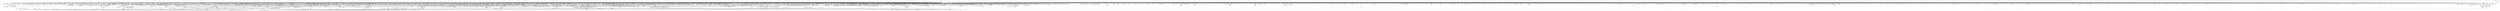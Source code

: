 digraph kerncollapsed {
    "try_release_thread_stack_to_cache" [color="black"];
    "io_poll_add_hash" [color="black"];
    "cpumask_and" [color="black"];
    "__audit_uring_entry" [color="black"];
    "Indirect call96" [color="black"];
    "__raw_spin_lock_irq_34" [color="black"];
    "Indirect call36" [color="black"];
    "mas_find" [color="black"];
    "queued_write_lock.constprop.0_1" [color="black"];
    "mapping_shrinkable_1" [color="black"];
    "signal_set_stop_flags" [color="black"];
    "smp_call_function_single" [color="black"];
    "mas_new_ma_node" [color="black"];
    "__lock_task_sighand" [color="black"];
    "do_raw_spin_lock.constprop.0_7" [color="black"];
    "futex_cmpxchg_value_locked" [color="black"];
    "copy_page" [color="black"];
    "do_raw_spin_lock.constprop.0_2" [color="black"];
    "rcu_segcblist_ready_cbs" [color="black"];
    "__cmpxchg_case_acq_32.constprop.0_19" [color="black"];
    "mm_counter_file" [color="black"];
    "irq_work_claim" [color="black"];
    "__set_open_fd" [color="black"];
    "mab_mas_cp" [color="black"];
    "__reuseport_detach_sock.isra.0" [color="black"];
    "Indirect call113" [color="black"];
    "path_get" [color="black"];
    "mas_update_gap" [color="black"];
    "oom_badness" [color="black"];
    "put_dec_trunc8" [color="black"];
    "ktime_get" [color="black"];
    "add_wait_queue" [color="black"];
    "tk_xtime.constprop.0" [color="black"];
    "cpudl_set" [color="black"];
    "__ksize" [color="black"];
    "io_cancel_ctx_cb" [color="black"];
    "__cmpwait_case_32" [color="black"];
    "Indirect call131" [color="black"];
    "__cmpxchg_case_mb_32_3" [color="black"];
    "sched_clock" [color="black"];
    "check_vma_flags" [color="black"];
    "__raw_spin_lock_irq_1" [color="black"];
    "do_raw_spin_lock_88" [color="black"];
    "find_vma" [color="black"];
    "lru_note_cost" [color="black"];
    "__raw_spin_unlock_irq_3" [color="black"];
    "class_raw_spinlock_irqsave_destructor" [color="black"];
    "__cmpxchg_case_acq_32.constprop.0_13" [color="black"];
    "Indirect call127" [color="black"];
    "klist_node_attached" [color="black"];
    "do_raw_spin_lock_5" [color="black"];
    "rcu_poll_gp_seq_start" [color="black"];
    "Indirect call109" [color="black"];
    "igrab" [color="black"];
    "irq_work_queue" [color="black"];
    "arch_smp_send_reschedule" [color="black"];
    "__raw_spin_lock_52" [color="black"];
    "__raw_spin_unlock_irqrestore_32" [color="black"];
    "clear_nonspinnable" [color="black"];
    "avg_vruntime" [color="black"];
    "timer_delete_hook" [color="black"];
    "radix_tree_tag_get" [color="black"];
    "cpu_online_3" [color="black"];
    "_find_first_bit" [color="black"];
    "posix_cpu_timers_exit_group" [color="black"];
    "wp_page_reuse" [color="black"];
    "Indirect call165" [color="black"];
    "select_collect2" [color="black"];
    "dev_nit_active" [color="black"];
    "system_supports_mte_1" [color="black"];
    "inode_maybe_inc_iversion" [color="black"];
    "update_rt_rq_load_avg" [color="black"];
    "forward_timer_base" [color="black"];
    "raw_spin_rq_unlock" [color="black"];
    "cpudl_heapify_up" [color="black"];
    "__percpu_add_case_32" [color="black"];
    "find_next_bit_10" [color="black"];
    "__raw_spin_lock_irqsave" [color="black"];
    "dl_bw_cpus" [color="black"];
    "io_req_complete_defer" [color="black"];
    "__kern_my_cpu_offset_89" [color="black"];
    "__raw_spin_lock_irqsave.constprop.0_8" [color="black"];
    "rcu_exp_need_qs" [color="black"];
    "rcu_gp_is_normal" [color="black"];
    "device_pm_check_callbacks" [color="black"];
    "u64_stats_add_1" [color="black"];
    "fetch_robust_entry" [color="black"];
    "rt_mutex_init_proxy_locked" [color="black"];
    "wants_signal" [color="black"];
    "__count_vm_events_3" [color="black"];
    "noop_dirty_folio" [color="black"];
    "free_vmap_area_rb_augment_cb_propagate" [color="black"];
    "rb_insert_color" [color="black"];
    "list_move_tail" [color="black"];
    "tcp_get_info_chrono_stats" [color="black"];
    "folio_total_mapcount" [color="black"];
    "rcu_cblist_dequeue" [color="black"];
    "vmalloc_to_page" [color="black"];
    "io_acct_run_queue" [color="black"];
    "access_ok_16" [color="black"];
    "bstats_update" [color="black"];
    "__raw_spin_lock_23" [color="black"];
    "irq_disable" [color="black"];
    "Indirect call43" [color="black"];
    "deactivate_task" [color="black"];
    "ktime_get_real_ts64" [color="black"];
    "find_alive_thread.isra.0" [color="black"];
    "fpsimd_save_state" [color="black"];
    "irq_enable" [color="black"];
    "peernet2id" [color="black"];
    "__remove_hrtimer" [color="black"];
    "double_rq_lock" [color="black"];
    "inode_io_list_del" [color="black"];
    "do_raw_spin_lock_63" [color="black"];
    "Indirect call51" [color="black"];
    "Indirect call179" [color="black"];
    "Indirect call55" [color="black"];
    "folio_trylock" [color="black"];
    "__raw_spin_unlock_irqrestore" [color="black"];
    "__rpm_get_callback" [color="black"];
    "__xchg_case_mb_64.constprop.0_3" [color="black"];
    "posixtimer_rearm" [color="black"];
    "__io_put_kbuf_list" [color="black"];
    "get_page" [color="black"];
    "llist_del_first" [color="black"];
    "__cmpxchg_case_acq_32.constprop.0_6" [color="black"];
    "__kern_my_cpu_offset_62" [color="black"];
    "min_deadline_cb_propagate" [color="black"];
    "update_sd_lb_stats" [color="black"];
    "Indirect call169" [color="black"];
    "get_ucounts_or_wrap" [color="black"];
    "prepare_to_wait" [color="black"];
    "do_raw_spin_lock_18" [color="black"];
    "cpumask_any_distribute" [color="black"];
    "cpumask_subset" [color="black"];
    "__rt_mutex_slowtrylock" [color="black"];
    "__raw_spin_lock_irq_32" [color="black"];
    "Indirect call189" [color="black"];
    "rcu_segcblist_add_len" [color="black"];
    "prep_new_page" [color="black"];
    "kthread_data" [color="black"];
    "find_task_by_vpid" [color="black"];
    "clear_page" [color="black"];
    "__raw_spin_lock_irqsave_34" [color="black"];
    "cpuhp_invoke_callback" [color="black"];
    "get_group_info.isra.0" [color="black"];
    "no_blink" [color="black"];
    "__wb_update_bandwidth.constprop.0" [color="black"];
    "pde_subdir_first" [color="black"];
    "strreplace" [color="black"];
    "io_poll_can_finish_inline.isra.0" [color="black"];
    "pmd_offset.isra.0" [color="black"];
    "do_raw_spin_lock_41" [color="black"];
    "task_pid_vnr" [color="black"];
    "do_raw_spin_lock_57" [color="black"];
    "Indirect call85" [color="black"];
    "pcpu_update_empty_pages" [color="black"];
    "__raw_write_unlock_irq_4" [color="black"];
    "virt_to_folio" [color="black"];
    "Indirect call104" [color="black"];
    "__bitmap_equal" [color="black"];
    "io_wq_get_acct" [color="black"];
    "radix_tree_load_root" [color="black"];
    "cpumask_first_and" [color="black"];
    "mas_alloc_req.isra.0" [color="black"];
    "do_raw_spin_lock_27" [color="black"];
    "pageblock_skip_persistent" [color="black"];
    "pageblock_pfn_to_page" [color="black"];
    "__kern_my_cpu_offset_47" [color="black"];
    "__add_wait_queue" [color="black"];
    "kobj_child_ns_ops" [color="black"];
    "__raw_spin_unlock_irqrestore_21" [color="black"];
    "do_raw_spin_lock_45" [color="black"];
    "pfn_swap_entry_to_page" [color="black"];
    "__cmpxchg_case_acq_32.constprop.0" [color="black"];
    "__percpu_add_case_64_4" [color="black"];
    "smp_call_function" [color="black"];
    "__printk_safe_enter" [color="black"];
    "pm_ops_is_empty" [color="black"];
    "prb_reserve_in_last" [color="black"];
    "is_cpu_allowed" [color="black"];
    "vma_address" [color="black"];
    "clear_siginfo" [color="black"];
    "smp_call_function_many_cond" [color="black"];
    "cleanup_timerqueue" [color="black"];
    "vma_interval_tree_iter_first" [color="black"];
    "atomic_notifier_call_chain" [color="black"];
    "sve_get_vl" [color="black"];
    "mas_wr_store_setup" [color="black"];
    "__kern_my_cpu_offset_91" [color="black"];
    "enqueue_timer" [color="black"];
    "__raw_spin_unlock_irqrestore.constprop.0_2" [color="black"];
    "Indirect call166" [color="black"];
    "__attach_to_pi_owner" [color="black"];
    "do_raw_spin_lock_16" [color="black"];
    "init_multi_vma_prep" [color="black"];
    "folio_mapped_1" [color="black"];
    "__percpu_add_case_64.constprop.0_1" [color="black"];
    "should_failslab" [color="black"];
    "set_task_cpu" [color="black"];
    "d_lru_del" [color="black"];
    "__cmpxchg_case_acq_64_1" [color="black"];
    "set_page_dirty" [color="black"];
    "__cmpxchg_case_64.isra.0" [color="black"];
    "tk_clock_read" [color="black"];
    "free_unref_page_commit" [color="black"];
    "Indirect call132" [color="black"];
    "next_zone" [color="black"];
    "Indirect call145" [color="black"];
    "sibling_imbalance.isra.0" [color="black"];
    "__kern_my_cpu_offset_71" [color="black"];
    "Indirect call210" [color="black"];
    "Indirect call193" [color="black"];
    "prb_first_valid_seq" [color="black"];
    "memchr" [color="black"];
    "gup_signal_pending" [color="black"];
    "copy_from_kernel_nofault" [color="black"];
    "prepend_path" [color="black"];
    "audit_mark_compare" [color="black"];
    "cpumask_any_and_distribute" [color="black"];
    "lru_deactivate_fn" [color="black"];
    "Indirect call112" [color="black"];
    "__sw_hweight64" [color="black"];
    "signal_pending_11" [color="black"];
    "need_active_balance" [color="black"];
    "rcu_accelerate_cbs" [color="black"];
    "purge_fragmented_block" [color="black"];
    "kernfs_name_hash" [color="black"];
    "recalc_sigpending" [color="black"];
    "Indirect call14" [color="black"];
    "__raw_spin_lock_5" [color="black"];
    "fatal_signal_pending" [color="black"];
    "cd_forget" [color="black"];
    "do_raw_spin_lock_24" [color="black"];
    "down_read_trylock" [color="black"];
    "futex_get_value_locked" [color="black"];
    "rcu_dynticks_snap" [color="black"];
    "tty_port_kopened" [color="black"];
    "attach_pid" [color="black"];
    "to_desc" [color="black"];
    "__radix_tree_lookup" [color="black"];
    "__cmpxchg_case_acq_32.constprop.0_10" [color="black"];
    "__raw_spin_lock_irqsave_29" [color="black"];
    "unhash_mnt" [color="black"];
    "__raw_spin_unlock_irq_18" [color="black"];
    "__isolate_free_page" [color="black"];
    "__raw_spin_unlock_irq_17" [color="black"];
    "__raw_spin_lock_18" [color="black"];
    "get_arm64_ftr_reg" [color="black"];
    "get_task_exe_file" [color="black"];
    "Indirect call196" [color="black"];
    "__init_rwsem" [color="black"];
    "mte_zero_clear_page_tags" [color="black"];
    "find_first_bit_4" [color="black"];
    "__mnt_want_write" [color="black"];
    "pm_runtime_autosuspend_expiration" [color="black"];
    "xas_load" [color="black"];
    "__anon_vma_interval_tree_augment_propagate" [color="black"];
    "__percpu_counter_sum" [color="black"];
    "__page_set_anon_rmap" [color="black"];
    "reusable_anon_vma" [color="black"];
    "Indirect call83" [color="black"];
    "__put_unused_fd" [color="black"];
    "__mutex_trylock" [color="black"];
    "min_deadline_cb_rotate" [color="black"];
    "call_on_irq_stack" [color="black"];
    "irq_get_irq_data" [color="black"];
    "Indirect call198" [color="black"];
    "copyin" [color="black"];
    "clear_ti_thread_flag_1" [color="black"];
    "add_nr_running" [color="black"];
    "sched_asym_prefer" [color="black"];
    "drain_local_pages" [color="black"];
    "pick_next_task_idle" [color="black"];
    "_prb_read_valid" [color="black"];
    "hrtimer_start_range_ns" [color="black"];
    "fsnotify_handle_inode_event.isra.0" [color="black"];
    "sve_state_size" [color="black"];
    "tag_set" [color="black"];
    "__percpu_add_case_32_1" [color="black"];
    "hrtimer_force_reprogram.constprop.0" [color="black"];
    "compact_lock_irqsave" [color="black"];
    "security_file_set_fowner" [color="black"];
    "do_raw_spin_lock_50" [color="black"];
    "find_next_bit_18" [color="black"];
    "rcu_segcblist_inc_len" [color="black"];
    "timespec64_equal" [color="black"];
    "__iget" [color="black"];
    "lock_mnt_tree" [color="black"];
    "__raw_spin_lock_irq_26" [color="black"];
    "flush_dcache_folio" [color="black"];
    "find_vmap_area" [color="black"];
    "mte_destroy_descend.constprop.0" [color="black"];
    "arch_get_random_seed_longs" [color="black"];
    "uid_hash_find.isra.0" [color="black"];
    "Indirect call39" [color="black"];
    "d_shrink_add" [color="black"];
    "__raw_spin_lock_12" [color="black"];
    "workingset_test_recent" [color="black"];
    "workingset_activation" [color="black"];
    "group_balance_cpu" [color="black"];
    "__cmpxchg_case_mb_32_4" [color="black"];
    "hrtimer_reprogram.constprop.0" [color="black"];
    "mas_store_b_node" [color="black"];
    "__flow_hash_from_keys" [color="black"];
    "do_raw_spin_lock_33" [color="black"];
    "clear_ti_thread_flag_5" [color="black"];
    "folio_order" [color="black"];
    "__raw_spin_lock_62" [color="black"];
    "mas_walk" [color="black"];
    "__printk_cpu_sync_try_get" [color="black"];
    "__xchg_case_mb_32.constprop.0" [color="black"];
    "rseq_migrate" [color="black"];
    "kobj_ns_ops" [color="black"];
    "Indirect call52" [color="black"];
    "double_unlock_balance" [color="black"];
    "mask_irq" [color="black"];
    "pcpu_next_md_free_region" [color="black"];
    "folio_lruvec_relock_irq.constprop.0" [color="black"];
    "radix_tree_lookup" [color="black"];
    "sub_running_bw.isra.0" [color="black"];
    "__skb_checksum" [color="black"];
    "Indirect call135" [color="black"];
    "__anon_vma_interval_tree_subtree_search" [color="black"];
    "rcu_gpnum_ovf" [color="black"];
    "pid_nr_ns" [color="black"];
    "__cmpxchg_case_acq_32.constprop.0_14" [color="black"];
    "test_and_set_ti_thread_flag_1" [color="black"];
    "pcpu_unit_page_offset" [color="black"];
    "mas_pause" [color="black"];
    "sync_icache_aliases" [color="black"];
    "rcu_start_this_gp" [color="black"];
    "data_push_tail" [color="black"];
    "__kern_my_cpu_offset_29" [color="black"];
    "tlb_gather_mmu" [color="black"];
    "raw_spin_rq_lock" [color="black"];
    "sane_fdtable_size" [color="black"];
    "console_is_usable" [color="black"];
    "__raw_spin_trylock_3" [color="black"];
    "pcpu_post_unmap_tlb_flush" [color="black"];
    "idr_for_each" [color="black"];
    "lookup_mountpoint" [color="black"];
    "wb_io_lists_depopulated" [color="black"];
    "Indirect call48" [color="black"];
    "u64_stats_add_2" [color="black"];
    "__raw_read_lock_irqsave.constprop.0_1" [color="black"];
    "futex_top_waiter" [color="black"];
    "lock_parent" [color="black"];
    "__get_cpu_fpsimd_context" [color="black"];
    "notifier_call_chain" [color="black"];
    "Indirect call106" [color="black"];
    "irqd_irq_disabled.isra.0" [color="black"];
    "__raw_spin_lock_46" [color="black"];
    "desc_make_reusable" [color="black"];
    "sk_mem_reclaim" [color="black"];
    "Indirect call185" [color="black"];
    "qdisc_qstats_cpu_backlog_dec" [color="black"];
    "rcu_poll_gp_seq_end" [color="black"];
    "mas_safe_min" [color="black"];
    "auditsc_get_stamp" [color="black"];
    "__percpu_add_case_32_3" [color="black"];
    "rt_mutex_futex_trylock" [color="black"];
    "csum_partial_ext" [color="black"];
    "calc_wheel_index" [color="black"];
    "sk_error_report" [color="black"];
    "Indirect call28" [color="black"];
    "__raw_spin_trylock_1" [color="black"];
    "io_cancel_req_match" [color="black"];
    "Indirect call6" [color="black"];
    "get_mm_exe_file" [color="black"];
    "do_raw_spin_lock_47" [color="black"];
    "netlink_lock_table" [color="black"];
    "mm_set_has_pinned_flag" [color="black"];
    "Indirect call203" [color="black"];
    "Indirect call207" [color="black"];
    "__bpf_free_used_maps" [color="black"];
    "__wake_up_common_lock" [color="black"];
    "do_raw_spin_lock_83" [color="black"];
    "cpu_util_cfs_boost" [color="black"];
    "__raw_spin_lock_64" [color="black"];
    "irq_set_thread_affinity" [color="black"];
    "set_area_direct_map" [color="black"];
    "signal_pending_state" [color="black"];
    "Indirect call175" [color="black"];
    "move_queued_task.constprop.0" [color="black"];
    "mutex_trylock" [color="black"];
    "plist_add" [color="black"];
    "__irq_work_queue_local" [color="black"];
    "Indirect call107" [color="black"];
    "vma_interval_tree_augment_rotate" [color="black"];
    "task_rq_lock" [color="black"];
    "__raw_spin_lock_irq_4" [color="black"];
    "__hrtimer_next_event_base.constprop.0" [color="black"];
    "Indirect call184" [color="black"];
    "kick_process" [color="black"];
    "__timer_delete_sync" [color="black"];
    "tty_ldisc_close" [color="black"];
    "vmf_pte_changed" [color="black"];
    "find_lock_task_mm" [color="black"];
    "__kern_my_cpu_offset_49" [color="black"];
    "task_clear_jobctl_trapping" [color="black"];
    "get_sd_balance_interval" [color="black"];
    "page_ref_inc_6" [color="black"];
    "__acct_reclaim_writeback" [color="black"];
    "__raw_spin_lock_irq_12" [color="black"];
    "Indirect call50" [color="black"];
    "node_tag_clear" [color="black"];
    "Indirect call71" [color="black"];
    "_task_util_est" [color="black"];
    "skip_atoi" [color="black"];
    "folio_unlock" [color="black"];
    "__balance_callbacks" [color="black"];
    "rb_first" [color="black"];
    "__raw_spin_unlock_irqrestore_14" [color="black"];
    "xas_next_entry.constprop.0" [color="black"];
    "d_set_d_op" [color="black"];
    "__raw_spin_unlock_irqrestore_33" [color="black"];
    "inode_to_bdi" [color="black"];
    "Indirect call3" [color="black"];
    "tty_name" [color="black"];
    "Indirect call182" [color="black"];
    "memzero_explicit" [color="black"];
    "percpu_ref_put_many" [color="black"];
    "__raw_spin_lock_irq_21" [color="black"];
    "dev_driver_string" [color="black"];
    "rb_prev" [color="black"];
    "__kern_my_cpu_offset_61" [color="black"];
    "Indirect call161" [color="black"];
    "list_del_init_3" [color="black"];
    "page_mapping" [color="black"];
    "__cmpxchg_case_acq_32.constprop.0_4" [color="black"];
    "Indirect call91" [color="black"];
    "io_cancel_task_cb" [color="black"];
    "do_raw_spin_lock.constprop.0_14" [color="black"];
    "finish_swait" [color="black"];
    "__raw_spin_lock_27" [color="black"];
    "skb_headers_offset_update" [color="black"];
    "data_check_size" [color="black"];
    "test_ti_thread_flag_10" [color="black"];
    "__dev_pm_qos_resume_latency" [color="black"];
    "set_pud" [color="black"];
    "folio_nr_pages_4" [color="black"];
    "cpu_timer_task_rcu" [color="black"];
    "ttwu_do_activate.constprop.0" [color="black"];
    "skb_checksum" [color="black"];
    "pcpu_chunk_slot" [color="black"];
    "timer_delete" [color="black"];
    "__sync_icache_dcache" [color="black"];
    "task_ppid_nr" [color="black"];
    "Indirect call167" [color="black"];
    "do_raw_spin_lock_86" [color="black"];
    "req_ref_put_and_test" [color="black"];
    "anon_vma_interval_tree_iter_next" [color="black"];
    "anon_vma_interval_tree_pre_update_vma" [color="black"];
    "wake_up_bit" [color="black"];
    "do_raw_spin_lock_25" [color="black"];
    "device_links_read_lock" [color="black"];
    "is_software_node" [color="black"];
    "set_next_entity" [color="black"];
    "xas_reload" [color="black"];
    "__d_find_any_alias" [color="black"];
    "count_vm_events" [color="black"];
    "simple_xattr_space" [color="black"];
    "workingset_eviction" [color="black"];
    "d_walk" [color="black"];
    "__page_cache_release" [color="black"];
    "__bitmap_intersects" [color="black"];
    "page_ref_dec_and_test_1" [color="black"];
    "mas_set_alloc_req" [color="black"];
    "xas_pause" [color="black"];
    "signal_pending_state_2" [color="black"];
    "disable_irq_nosync" [color="black"];
    "do_raw_spin_lock_43" [color="black"];
    "__kern_my_cpu_offset_60" [color="black"];
    "rcu_is_cpu_rrupt_from_idle" [color="black"];
    "redirty_tail_locked" [color="black"];
    "Indirect call60" [color="black"];
    "__get_task_comm" [color="black"];
    "try_to_take_rt_mutex" [color="black"];
    "__raise_softirq_irqoff" [color="black"];
    "__xa_clear_mark" [color="black"];
    "osq_wait_next" [color="black"];
    "io_poll_get_ownership" [color="black"];
    "folio_wake_bit" [color="black"];
    "flush_tlb_mm_1" [color="black"];
    "__percpu_down_write_trylock" [color="black"];
    "__irq_disable" [color="black"];
    "mas_find_child" [color="black"];
    "__kern_my_cpu_offset_134" [color="black"];
    "mas_next_setup.constprop.0" [color="black"];
    "__kern_my_cpu_offset_2" [color="black"];
    "__fsnotify_update_child_dentry_flags" [color="black"];
    "Indirect call124" [color="black"];
    "__kern_my_cpu_offset_17" [color="black"];
    "fprop_reflect_period_percpu.isra.0" [color="black"];
    "Indirect call110" [color="black"];
    "__skb_set_length_1" [color="black"];
    "do_raw_spin_lock_3" [color="black"];
    "update_dl_rq_load_avg" [color="black"];
    "zone_watermark_fast.constprop.0" [color="black"];
    "count_vm_event_1" [color="black"];
    "set_swapper_pgd" [color="black"];
    "errseq_sample" [color="black"];
    "Indirect call208" [color="black"];
    "do_raw_spin_lock_26" [color="black"];
    "__raw_spin_unlock_irqrestore_10" [color="black"];
    "tty_driver_flush_buffer" [color="black"];
    "__raw_spin_lock_16" [color="black"];
    "Indirect call199" [color="black"];
    "chacha_permute" [color="black"];
    "__kern_my_cpu_offset_77" [color="black"];
    "__xchg_case_mb_64.constprop.0_2" [color="black"];
    "io_wq_hash_work" [color="black"];
    "__raw_spin_lock_irq.constprop.0_2" [color="black"];
    "super_wake" [color="black"];
    "cpumask_next_and" [color="black"];
    "has_managed_dma" [color="black"];
    "audit_gid_comparator" [color="black"];
    "qdisc_maybe_clear_missed" [color="black"];
    "radix_tree_iter_tag_clear" [color="black"];
    "__cmpxchg_case_mb_32_5" [color="black"];
    "zone_watermark_ok" [color="black"];
    "page_move_anon_rmap" [color="black"];
    "find_vm_area" [color="black"];
    "do_raw_spin_lock_72" [color="black"];
    "skb_queue_tail" [color="black"];
    "__mnt_want_write_file" [color="black"];
    "__cmpxchg_case_mb_64_6" [color="black"];
    "security_audit_rule_free" [color="black"];
    "__raw_read_unlock.constprop.0_6" [color="black"];
    "folio_trylock_flag" [color="black"];
    "clear_buddies.isra.0" [color="black"];
    "rcu_exp_jiffies_till_stall_check" [color="black"];
    "Indirect call45" [color="black"];
    "rwsem_set_nonspinnable" [color="black"];
    "irq_chip_retrigger_hierarchy" [color="black"];
    "__msecs_to_jiffies" [color="black"];
    "__lshrti3" [color="black"];
    "Indirect call75" [color="black"];
    "list_del_4" [color="black"];
    "__set_fixmap" [color="black"];
    "__lock_timer" [color="black"];
    "__percpu_add_case_32_2" [color="black"];
    "__raw_spin_lock_irq_17" [color="black"];
    "netlink_unlock_table" [color="black"];
    "____do_softirq" [color="black"];
    "__raw_spin_unlock_irq" [color="black"];
    "__skb_set_length" [color="black"];
    "update_misfit_status" [color="black"];
    "__reset_isolation_pfn" [color="black"];
    "fsnotify_detach_connector_from_object" [color="black"];
    "fsnotify_data_inode" [color="black"];
    "access_ok_2" [color="black"];
    "fsnotify_grab_connector" [color="black"];
    "__kern_my_cpu_offset_44" [color="black"];
    "page_ref_dec_and_test_2" [color="black"];
    "hlist_bl_lock" [color="black"];
    "Indirect call121" [color="black"];
    "mas_put_in_tree" [color="black"];
    "enqueue_task" [color="black"];
    "vma_is_secretmem" [color="black"];
    "mapping_unmap_writable" [color="black"];
    "set_kpti_asid_bits" [color="black"];
    "pcpu_chunk_relocate" [color="black"];
    "copy_from_kernel_nofault_allowed" [color="black"];
    "__udelay" [color="black"];
    "__skb_header_pointer" [color="black"];
    "Indirect call152" [color="black"];
    "__raw_spin_unlock_irqrestore_18" [color="black"];
    "xas_result" [color="black"];
    "srcu_get_delay.isra.0" [color="black"];
    "add_timer_on" [color="black"];
    "do_raw_spin_lock_99" [color="black"];
    "hlist_del_init_4" [color="black"];
    "unmask_irq" [color="black"];
    "tick_get_broadcast_device" [color="black"];
    "lockref_put_or_lock" [color="black"];
    "Indirect call23" [color="black"];
    "kernfs_root" [color="black"];
    "Indirect call187" [color="black"];
    "folio_mapped_2" [color="black"];
    "cpu_util_cfs" [color="black"];
    "Indirect call144" [color="black"];
    "__flush_tlb_kernel_pgtable" [color="black"];
    "prep_compound_page" [color="black"];
    "__raw_read_unlock.constprop.0" [color="black"];
    "mte_sync_tags" [color="black"];
    "__raw_spin_lock_63" [color="black"];
    "do_raw_spin_lock.constprop.0_13" [color="black"];
    "_find_next_and_bit" [color="black"];
    "mas_store_prealloc.part.0" [color="black"];
    "__dequeue_entity" [color="black"];
    "extract_entropy.constprop.0" [color="black"];
    "mod_node_page_state" [color="black"];
    "desc_read_finalized_seq" [color="black"];
    "flush_dcache_page" [color="black"];
    "do_raw_spin_lock_34" [color="black"];
    "sock_inuse_add" [color="black"];
    "split_page" [color="black"];
    "kmsg_dump" [color="black"];
    "page_vma_mapped_walk_done_1" [color="black"];
    "mas_prev_range" [color="black"];
    "__percpu_add_case_64.constprop.0_3" [color="black"];
    "netdev_name" [color="black"];
    "io_wq_work_match_all" [color="black"];
    "task_clear_jobctl_pending" [color="black"];
    "__raw_spin_lock_irq_3" [color="black"];
    "rb_insert_color_cached" [color="black"];
    "security_sock_rcv_skb" [color="black"];
    "io_prep_async_work" [color="black"];
    "__flush_tlb_page_nosync" [color="black"];
    "get_data" [color="black"];
    "ksize" [color="black"];
    "set_secondary_fwnode" [color="black"];
    "set_task_reclaim_state" [color="black"];
    "__cmpxchg_case_64" [color="black"];
    "mte_dead_walk" [color="black"];
    "current_is_kswapd" [color="black"];
    "update_load_avg" [color="black"];
    "zone_reclaimable_pages" [color="black"];
    "__cmpxchg_case_acq_32.constprop.0_8" [color="black"];
    "do_raw_spin_lock_116" [color="black"];
    "__init_swait_queue_head" [color="black"];
    "membarrier_update_current_mm" [color="black"];
    "mas_rewalk_if_dead" [color="black"];
    "timerqueue_iterate_next" [color="black"];
    "wakeup_kswapd" [color="black"];
    "page_ref_inc" [color="black"];
    "Indirect call192" [color="black"];
    "__xas_next" [color="black"];
    "get_file" [color="black"];
    "Indirect call1" [color="black"];
    "enqueue_hrtimer.constprop.0" [color="black"];
    "folio_size_2" [color="black"];
    "test_and_set_bit_lock.constprop.0" [color="black"];
    "cpu_util.constprop.0" [color="black"];
    "sub_rq_bw.isra.0" [color="black"];
    "dev_to_swnode" [color="black"];
    "mte_dead_leaves.constprop.0" [color="black"];
    "mab_shift_right" [color="black"];
    "Indirect call150" [color="black"];
    "post_ttbr_update_workaround" [color="black"];
    "do_softirq" [color="black"];
    "Indirect call201" [color="black"];
    "capacity_of" [color="black"];
    "invalid_migration_vma" [color="black"];
    "__kern_my_cpu_offset_36" [color="black"];
    "do_raw_spin_lock_80" [color="black"];
    "net_eq_idr" [color="black"];
    "fill_contig_page_info" [color="black"];
    "__raw_spin_unlock_irq_43" [color="black"];
    "xa_mk_value" [color="black"];
    "tick_get_wakeup_device" [color="black"];
    "skb_copy_bits" [color="black"];
    "kernel_init_pages" [color="black"];
    "__peernet2id" [color="black"];
    "pcpu_size_to_slot" [color="black"];
    "do_raw_spin_lock_52" [color="black"];
    "mm_trace_rss_stat" [color="black"];
    "check_preempt_curr" [color="black"];
    "xas_retry" [color="black"];
    "mast_fill_bnode" [color="black"];
    "__kern_my_cpu_offset_79" [color="black"];
    "mte_update_gcr_excl.isra.0" [color="black"];
    "Indirect call141" [color="black"];
    "__cmpxchg_case_acq_32_1" [color="black"];
    "folio_size" [color="black"];
    "_compound_head" [color="black"];
    "Indirect call148" [color="black"];
    "data_alloc" [color="black"];
    "Indirect call9" [color="black"];
    "Indirect call77" [color="black"];
    "__raw_spin_lock_irq_31" [color="black"];
    "mas_wr_walk" [color="black"];
    "find_next_bit_3" [color="black"];
    "online_section_nr" [color="black"];
    "Indirect call155" [color="black"];
    "__raw_spin_trylock" [color="black"];
    "wake_up_klogd" [color="black"];
    "current_wq_worker" [color="black"];
    "dequeue_load_avg" [color="black"];
    "post_alloc_hook" [color="black"];
    "mtree_load" [color="black"];
    "prb_reserve" [color="black"];
    "__raw_spin_unlock_irq_28" [color="black"];
    "arch_irq_work_raise" [color="black"];
    "__skb_zcopy_downgrade_managed" [color="black"];
    "Indirect call68" [color="black"];
    "Indirect call159" [color="black"];
    "__cmpxchg_case_acq_32.constprop.0_17" [color="black"];
    "gfp_pfmemalloc_allowed" [color="black"];
    "Indirect call200" [color="black"];
    "invalid_mkclean_vma" [color="black"];
    "__raw_spin_lock_irqsave_52" [color="black"];
    "__futex_queue" [color="black"];
    "strnlen" [color="black"];
    "__cmpxchg_case_acq_32.constprop.0_1" [color="black"];
    "dequeue_task" [color="black"];
    "tsk_fork_get_node" [color="black"];
    "update_cached_migrate" [color="black"];
    "pagefault_enable_2" [color="black"];
    "find_unlink_vmap_area" [color="black"];
    "_get_random_bytes" [color="black"];
    "vma_fs_can_writeback" [color="black"];
    "do_raw_spin_lock.constprop.0_10" [color="black"];
    "mte_update_sctlr_user" [color="black"];
    "req_set_fail_4" [color="black"];
    "task_sigpending_1" [color="black"];
    "do_raw_spin_lock_87" [color="black"];
    "__rt_mutex_futex_trylock" [color="black"];
    "__accumulate_pelt_segments" [color="black"];
    "do_raw_spin_lock_66" [color="black"];
    "find_user" [color="black"];
    "pte_to_swp_entry" [color="black"];
    "pcpu_init_md_blocks" [color="black"];
    "__raw_spin_lock_28" [color="black"];
    "__cmpxchg_case_acq_32.constprop.0_20" [color="black"];
    "__raw_spin_lock.constprop.0_1" [color="black"];
    "find_worker_executing_work" [color="black"];
    "do_raw_spin_lock_61" [color="black"];
    "__kern_my_cpu_offset_4" [color="black"];
    "Indirect call128" [color="black"];
    "test_taint" [color="black"];
    "kthread_insert_work_sanity_check" [color="black"];
    "__kern_my_cpu_offset_27" [color="black"];
    "__io_disarm_linked_timeout" [color="black"];
    "find_next_bit_17" [color="black"];
    "_find_next_bit" [color="black"];
    "expand" [color="black"];
    "__put_cpu_fpsimd_context" [color="black"];
    "__dput_to_list" [color="black"];
    "Indirect call173" [color="black"];
    "page_vma_mapped_walk_done" [color="black"];
    "d_ancestor" [color="black"];
    "Indirect call35" [color="black"];
    "xas_clear_mark" [color="black"];
    "dev_xmit_recursion_inc" [color="black"];
    "__raw_spin_lock_irqsave_4" [color="black"];
    "__wake_up_sync_key" [color="black"];
    "__raw_write_lock_irq_1" [color="black"];
    "__kern_my_cpu_offset_23" [color="black"];
    "task_sched_runtime" [color="black"];
    "__raw_spin_unlock_irqrestore_12" [color="black"];
    "zone_page_state_add" [color="black"];
    "__d_instantiate" [color="black"];
    "ptep_clear_flush" [color="black"];
    "__cmpxchg_case_acq_32.constprop.0_12" [color="black"];
    "__raw_spin_unlock_irqrestore_2" [color="black"];
    "xas_find_conflict" [color="black"];
    "__raw_spin_lock_irqsave_11" [color="black"];
    "__cmpxchg_case_mb_32.constprop.0" [color="black"];
    "folio_mapped_3" [color="black"];
    "do_init_timer.constprop.0" [color="black"];
    "ktime_get_mono_fast_ns" [color="black"];
    "mas_data_end" [color="black"];
    "get_task_mm" [color="black"];
    "cpu_do_switch_mm" [color="black"];
    "__pick_first_entity" [color="black"];
    "Indirect call147" [color="black"];
    "mnt_get_count" [color="black"];
    "xas_find_marked" [color="black"];
    "__to_kthread" [color="black"];
    "Indirect call206" [color="black"];
    "kmem_valid_obj" [color="black"];
    "mas_mab_cp" [color="black"];
    "__raw_spin_lock_irq_7" [color="black"];
    "init_entity_runnable_average" [color="black"];
    "__raw_spin_lock_irqsave_32" [color="black"];
    "__fprop_add_percpu" [color="black"];
    "wakeup_kcompactd" [color="black"];
    "mas_wr_end_piv" [color="black"];
    "sched_clock_cpu" [color="black"];
    "Indirect call34" [color="black"];
    "Indirect call20" [color="black"];
    "Indirect call93" [color="black"];
    "do_raw_spin_lock_9" [color="black"];
    "retain_dentry" [color="black"];
    "Indirect call125" [color="black"];
    "audit_rate_check.part.0" [color="black"];
    "__raw_spin_lock_irqsave_39" [color="black"];
    "ptep_set_access_flags" [color="black"];
    "__cmpxchg_case_acq_32.constprop.0_5" [color="black"];
    "__kern_my_cpu_offset_50" [color="black"];
    "queued_read_lock.constprop.0_1" [color="black"];
    "rcu_gp_is_expedited" [color="black"];
    "tty_ldisc_open" [color="black"];
    "init_completion" [color="black"];
    "__raw_spin_lock_34" [color="black"];
    "update_sctlr_el1" [color="black"];
    "xas_start" [color="black"];
    "lazy_max_pages" [color="black"];
    "pagetable_pte_dtor" [color="black"];
    "Indirect call56" [color="black"];
    "collect_posix_cputimers" [color="black"];
    "io_prep_async_link" [color="black"];
    "sb_clear_inode_writeback" [color="black"];
    "__raw_spin_unlock_irqrestore_4" [color="black"];
    "____core____" [color="kernel"];
    "get_random_bytes" [color="black"];
    "mas_prev_sibling" [color="black"];
    "__page_dup_rmap.constprop.0" [color="black"];
    "Indirect call140" [color="black"];
    "ldsem_down_read_trylock" [color="black"];
    "freezing" [color="black"];
    "do_raw_spin_lock_15" [color="black"];
    "ma_data_end" [color="black"];
    "mas_max_gap" [color="black"];
    "__raw_spin_lock.constprop.0" [color="black"];
    "Indirect call100" [color="black"];
    "__raw_read_lock.constprop.0_1" [color="black"];
    "fatal_signal_pending_5" [color="black"];
    "mas_next_sibling" [color="black"];
    "sync_rcu_exp_done_unlocked" [color="black"];
    "percpu_ref_noop_confirm_switch" [color="black"];
    "__smp_call_single_queue" [color="black"];
    "security_audit_rule_match" [color="black"];
    "do_raw_spin_lock.constprop.0_6" [color="black"];
    "__raw_spin_unlock_irqrestore_17" [color="black"];
    "mte_clear_page_tags" [color="black"];
    "drain_pages_zone" [color="black"];
    "Indirect call97" [color="black"];
    "__kern_my_cpu_offset_51" [color="black"];
    "first_zones_zonelist_1" [color="black"];
    "__rb_insert_augmented" [color="black"];
    "set_pageblock_migratetype" [color="black"];
    "__raw_spin_lock" [color="black"];
    "pcpu_chunk_refresh_hint" [color="black"];
    "task_participate_group_stop" [color="black"];
    "__dev_put.part.0" [color="black"];
    "rcu_poll_gp_seq_end_unlocked" [color="black"];
    "Indirect call164" [color="black"];
    "folio_trylock_1" [color="black"];
    "__raw_spin_lock_irqsave.constprop.0_2" [color="black"];
    "should_fail_alloc_page" [color="black"];
    "Indirect call13" [color="black"];
    "__raw_spin_lock_bh.constprop.0_5" [color="black"];
    "Indirect call7" [color="black"];
    "Indirect call111" [color="black"];
    "idr_find" [color="black"];
    "folio_mapped" [color="black"];
    "kernfs_leftmost_descendant" [color="black"];
    "io_timeout_extract" [color="black"];
    "__integrity_iint_find" [color="black"];
    "hlist_del_init" [color="black"];
    "__raw_spin_unlock_irq_25" [color="black"];
    "__timer_delete" [color="black"];
    "propagation_next" [color="black"];
    "__raw_spin_lock_24" [color="black"];
    "blake2s_update" [color="black"];
    "arm_smccc_1_1_get_conduit" [color="black"];
    "rcu_inkernel_boot_has_ended" [color="black"];
    "Indirect call172" [color="black"];
    "Indirect call62" [color="black"];
    "vma_interval_tree_iter_next" [color="black"];
    "anon_vma_interval_tree_insert" [color="black"];
    "folio_evictable_1" [color="black"];
    "csum_partial" [color="black"];
    "mas_prev_setup.constprop.0" [color="black"];
    "__raw_spin_unlock_irq_23" [color="black"];
    "__kern_my_cpu_offset_21" [color="black"];
    "Indirect call116" [color="black"];
    "aio_nr_sub" [color="black"];
    "__raw_spin_lock_irqsave_44" [color="black"];
    "__kern_my_cpu_offset_24" [color="black"];
    "find_busiest_group" [color="black"];
    "__list_del_entry" [color="black"];
    "vma_interval_tree_insert_after" [color="black"];
    "arch_local_irq_save_4" [color="black"];
    "__raw_read_unlock.constprop.0_2" [color="black"];
    "Indirect call103" [color="black"];
    "enqueue_pushable_dl_task" [color="black"];
    "__raw_spin_unlock_irq.constprop.0_1" [color="black"];
    "clear_bit_unlock.constprop.0" [color="black"];
    "prepend_name" [color="black"];
    "osq_lock" [color="black"];
    "task_join_group_stop" [color="black"];
    "hrtimer_active" [color="black"];
    "__preempt_count_sub" [color="black"];
    "mas_prev_slot" [color="black"];
    "__raw_spin_trylock_5" [color="black"];
    "__raw_spin_lock_irqsave.constprop.0_3" [color="black"];
    "select_collect" [color="black"];
    "srcu_read_unlock.constprop.0" [color="black"];
    "irq_domain_activate_irq" [color="black"];
    "do_raw_spin_lock_31" [color="black"];
    "__raw_spin_lock_43" [color="black"];
    "__kern_my_cpu_offset_35" [color="black"];
    "__gfp_pfmemalloc_flags" [color="black"];
    "__skb_flow_get_ports" [color="black"];
    "folio_activate_fn" [color="black"];
    "d_find_alias" [color="black"];
    "__raw_write_lock.constprop.0_1" [color="black"];
    "__raw_spin_unlock_irq_1" [color="black"];
    "mas_ascend" [color="black"];
    "find_suitable_fallback" [color="black"];
    "jiffies_to_usecs" [color="black"];
    "drain_pages" [color="black"];
    "lru_note_cost_refault" [color="black"];
    "d_path" [color="black"];
    "this_cpu_has_cap" [color="black"];
    "extfrag_for_order" [color="black"];
    "__fprop_add_percpu_max" [color="black"];
    "d_find_any_alias" [color="black"];
    "load_unaligned_zeropad_1" [color="black"];
    "attach_entity_load_avg" [color="black"];
    "Indirect call195" [color="black"];
    "can_set_direct_map" [color="black"];
    "clear_inode" [color="black"];
    "global_dirtyable_memory" [color="black"];
    "__raw_spin_unlock_irqrestore_31" [color="black"];
    "put_cpu_fpsimd_context" [color="black"];
    "__task_pid_nr_ns" [color="black"];
    "lock_mount_hash" [color="black"];
    "posix_cpu_timers_exit" [color="black"];
    "test_ti_thread_flag_22" [color="black"];
    "get_work_pwq" [color="black"];
    "Indirect call84" [color="black"];
    "do_raw_spin_lock_1" [color="black"];
    "folio_add_new_anon_rmap" [color="black"];
    "__kern_my_cpu_offset_78" [color="black"];
    "test_ti_thread_flag_6" [color="black"];
    "flush_tlb_kernel_range" [color="black"];
    "__cmpxchg_case_mb_32_8" [color="black"];
    "fsnotify_group_assert_locked" [color="black"];
    "io_poll_remove_entry" [color="black"];
    "__raw_spin_unlock_irq_37" [color="black"];
    "Indirect call122" [color="black"];
    "__raw_spin_lock_irq_5" [color="black"];
    "nsec_to_clock_t" [color="black"];
    "Indirect call78" [color="black"];
    "task_curr" [color="black"];
    "srcu_funnel_exp_start" [color="black"];
    "skb_may_tx_timestamp.part.0" [color="black"];
    "Indirect call146" [color="black"];
    "Indirect call108" [color="black"];
    "kthread_probe_data" [color="black"];
    "find_next_bit.constprop.0_7" [color="black"];
    "__lock_parent" [color="black"];
    "first_zones_zonelist" [color="black"];
    "fpsimd_preserve_current_state" [color="black"];
    "csum_block_add_ext" [color="black"];
    "is_current_pgrp_orphaned" [color="black"];
    "bump_cpu_timer" [color="black"];
    "read_seqbegin.constprop.0" [color="black"];
    "fatal_signal_pending_3" [color="black"];
    "ktime_add_safe" [color="black"];
    "kmalloc_size_roundup" [color="black"];
    "__ipi_send_mask" [color="black"];
    "__sk_mem_reclaim" [color="black"];
    "folio_not_mapped" [color="black"];
    "anon_vma_interval_tree_post_update_vma" [color="black"];
    "__cmpxchg_case_acq_32_2" [color="black"];
    "plist_del" [color="black"];
    "allow_direct_reclaim" [color="black"];
    "pte_offset_kernel.isra.0" [color="black"];
    "update_blocked_averages" [color="black"];
    "dl_task_is_earliest_deadline" [color="black"];
    "check_and_switch_context" [color="black"];
    "__raw_spin_lock_54" [color="black"];
    "__raw_spin_unlock_irq_6" [color="black"];
    "irqd_set.isra.0_1" [color="black"];
    "__next_zones_zonelist" [color="black"];
    "clear_ti_thread_flag_3" [color="black"];
    "add_mm_rss_vec" [color="black"];
    "get_ldops" [color="black"];
    "__kern_my_cpu_offset_80" [color="black"];
    "user_disable_single_step" [color="black"];
    "skb_frag_ref" [color="black"];
    "__kmem_obj_info" [color="black"];
    "get_cred" [color="black"];
    "shrink_lock_dentry" [color="black"];
    "detach_entity_load_avg" [color="black"];
    "strncmp" [color="black"];
    "can_migrate_task" [color="black"];
    "cpumask_and.isra.0_3" [color="black"];
    "test_ti_thread_flag_19" [color="black"];
    "find_first_bit_3" [color="black"];
    "move_freelist_tail" [color="black"];
    "timer_wait_running" [color="black"];
    "find_next_bit.constprop.0_6" [color="black"];
    "do_raw_spin_lock_48" [color="black"];
    "__raw_spin_unlock_irq_7" [color="black"];
    "d_shrink_del" [color="black"];
    "is_valid_gup_args" [color="black"];
    "audit_string_contains_control" [color="black"];
    "signalfd_cleanup" [color="black"];
    "__disable_irq" [color="black"];
    "__raw_spin_unlock_irqrestore.constprop.0_1" [color="black"];
    "__raw_spin_lock_irqsave_17" [color="black"];
    "strchr" [color="black"];
    "pud_clear_huge" [color="black"];
    "io_cqe_cache_refill" [color="black"];
    "cpumask_weight" [color="black"];
    "Indirect call202" [color="black"];
    "folio_anon_vma" [color="black"];
    "group_classify" [color="black"];
    "Indirect call209" [color="black"];
    "xas_update.isra.0" [color="black"];
    "__delay" [color="black"];
    "eth_type_vlan" [color="black"];
    "__note_gp_changes" [color="black"];
    "__pi_strcmp" [color="black"];
    "lru_deactivate_file_fn" [color="black"];
    "raw_spin_rq_trylock" [color="black"];
    "__count_vm_events_1" [color="black"];
    "__irq_startup" [color="black"];
    "__raw_spin_unlock_irqrestore_29" [color="black"];
    "skb_tailroom_2" [color="black"];
    "__raw_spin_unlock_irqrestore_6" [color="black"];
    "__raw_spin_lock_irqsave_3" [color="black"];
    "__raw_spin_unlock_irqrestore_24" [color="black"];
    "mas_next" [color="black"];
    "qdisc_qstats_cpu_qlen_inc" [color="black"];
    "smp_call_function_many" [color="black"];
    "__attach_mnt" [color="black"];
    "__raw_spin_lock_42" [color="black"];
    "tlb_flush" [color="black"];
    "sched_cgroup_fork" [color="black"];
    "lockref_put_return" [color="black"];
    "fatal_signal_pending_1" [color="black"];
    "clear_ti_thread_flag_6" [color="black"];
    "io_run_local_work_continue" [color="black"];
    "__cmpxchg_case_acq_32.constprop.0_7" [color="black"];
    "_compound_head_4" [color="black"];
    "do_raw_spin_lock_42" [color="black"];
    "set_ptes.constprop.0.isra.0" [color="black"];
    "ihold" [color="black"];
    "Indirect call117" [color="black"];
    "find_next_bit_15" [color="black"];
    "Indirect call12" [color="black"];
    "IS_ERR_OR_NULL_3" [color="black"];
    "find_first_bit_6" [color="black"];
    "netlink_overrun" [color="black"];
    "do_softirq_own_stack" [color="black"];
    "dec_mm_counter" [color="black"];
    "arch_local_irq_restore_2" [color="black"];
    "find_next_bit_7" [color="black"];
    "list_del_init_5" [color="black"];
    "__raw_spin_lock_irq_35" [color="black"];
    "mas_set_parent.constprop.0" [color="black"];
    "lru_add_fn" [color="black"];
    "do_raw_spin_lock_46" [color="black"];
    "get_file.isra.0" [color="black"];
    "task_rq_unlock" [color="black"];
    "wb_update_bandwidth" [color="black"];
    "security_release_secctx" [color="black"];
    "mte_set_pivot" [color="black"];
    "hlist_bl_unlock" [color="black"];
    "Indirect call168" [color="black"];
    "kernfs_next_descendant_post" [color="black"];
    "do_raw_spin_lock_8" [color="black"];
    "mas_split_final_node.isra.0" [color="black"];
    "test_tsk_need_resched" [color="black"];
    "mas_push_data" [color="black"];
    "timekeeping_get_ns" [color="black"];
    "__raw_spin_lock_irq" [color="black"];
    "Indirect call76" [color="black"];
    "set_load_weight" [color="black"];
    "Indirect call153" [color="black"];
    "__kern_my_cpu_offset_38" [color="black"];
    "task_fits_cpu" [color="black"];
    "io_req_defer_failed" [color="black"];
    "spin_lock_irqsave_check_contention" [color="black"];
    "__local_bh_enable_ip" [color="black"];
    "__raw_spin_unlock_irqrestore_15" [color="black"];
    "slab_is_available" [color="black"];
    "gup_must_unshare" [color="black"];
    "cpu_active" [color="black"];
    "do_raw_spin_lock_93" [color="black"];
    "__raw_write_lock_irq" [color="black"];
    "arm64_kernel_unmapped_at_el0_4" [color="black"];
    "signal_pending_state_1" [color="black"];
    "Indirect call90" [color="black"];
    "pcpu_next_fit_region.constprop.0" [color="black"];
    "memblock_is_map_memory" [color="black"];
    "mte_thread_switch" [color="black"];
    "do_raw_spin_lock_2" [color="black"];
    "__raw_spin_lock_41" [color="black"];
    "__wait_for_common" [color="black"];
    "Indirect call98" [color="black"];
    "__wake_up" [color="black"];
    "do_raw_spin_lock_51" [color="black"];
    "__pi_memcmp" [color="black"];
    "Indirect call136" [color="black"];
    "__raw_spin_unlock_bh.constprop.0" [color="black"];
    "console_srcu_read_lock" [color="black"];
    "do_raw_spin_lock_117" [color="black"];
    "__pm_relax" [color="black"];
    "mas_descend" [color="black"];
    "__raw_spin_lock_14" [color="black"];
    "hrtimer_forward" [color="black"];
    "__skb_dequeue_3" [color="black"];
    "fprop_fraction_percpu" [color="black"];
    "check_stable_address_space" [color="black"];
    "decay_load" [color="black"];
    "strscpy" [color="black"];
    "get_file_1" [color="black"];
    "mntget" [color="black"];
    "mtree_range_walk" [color="black"];
    "slab_want_init_on_free" [color="black"];
    "mas_prev" [color="black"];
    "cpudl_heapify" [color="black"];
    "check_preempt_curr_dl" [color="black"];
    "del_page_from_free_list" [color="black"];
    "folio_evictable" [color="black"];
    "set_ti_thread_flag_5" [color="black"];
    "check_cb_ovld_locked" [color="black"];
    "percpu_ref_put_many.constprop.0_1" [color="black"];
    "Indirect call69" [color="black"];
    "xas_error.isra.0_1" [color="black"];
    "group_open_release" [color="black"];
    "__kern_my_cpu_offset_56" [color="black"];
    "ma_pivots" [color="black"];
    "vma_interval_tree_insert" [color="black"];
    "io_get_cqe_overflow" [color="black"];
    "__clear_open_fd" [color="black"];
    "Indirect call92" [color="black"];
    "tty_termios_baud_rate" [color="black"];
    "find_buddy_page_pfn" [color="black"];
    "__xchg_case_64.constprop.0" [color="black"];
    "security_capable" [color="black"];
    "list_del_init_6" [color="black"];
    "srcu_gp_start" [color="black"];
    "__kern_my_cpu_offset_54" [color="black"];
    "__var_waitqueue" [color="black"];
    "invalid_folio_referenced_vma" [color="black"];
    "__anon_vma_interval_tree_augment_rotate" [color="black"];
    "do_raw_spin_lock_73" [color="black"];
    "__raw_spin_lock_6" [color="black"];
    "compound_order_1" [color="black"];
    "try_to_unmap_flush" [color="black"];
    "Indirect call118" [color="black"];
    "update_curr" [color="black"];
    "pde_subdir_find" [color="black"];
    "__list_del_entry_2" [color="black"];
    "_compound_head_1" [color="black"];
    "timer_reduce" [color="black"];
    "Indirect call133" [color="black"];
    "show_mem_node_skip" [color="black"];
    "kthread_is_per_cpu" [color="black"];
    "queued_read_unlock.constprop.0_2" [color="black"];
    "__cmpxchg_case_acq_32" [color="black"];
    "page_ref_inc_2" [color="black"];
    "__mod_zone_page_state" [color="black"];
    "__mutex_init" [color="black"];
    "_copy_from_iter" [color="black"];
    "crng_make_state" [color="black"];
    "__list_del_entry_1" [color="black"];
    "Indirect call26" [color="black"];
    "__raw_spin_lock.constprop.0_2" [color="black"];
    "__raw_spin_unlock_irqrestore_5" [color="black"];
    "compound_order" [color="black"];
    "fatal_signal_pending_4" [color="black"];
    "kernfs_get" [color="black"];
    "__nr_to_section" [color="black"];
    "this_cpu_has_cap.part.0" [color="black"];
    "cpu_timer_dequeue" [color="black"];
    "sve_save_state" [color="black"];
    "rb_next" [color="black"];
    "arm_timer" [color="black"];
    "compaction_free" [color="black"];
    "workingset_age_nonresident" [color="black"];
    "add_wait_queue_exclusive" [color="black"];
    "___d_drop" [color="black"];
    "Indirect call65" [color="black"];
    "__wake_up_common" [color="black"];
    "find_next_zero_bit_1" [color="black"];
    "local_cpu_stop" [color="black"];
    "hlist_del_init_2" [color="black"];
    "__wb_writeout_add" [color="black"];
    "__raw_spin_lock_3" [color="black"];
    "is_vmalloc_addr" [color="black"];
    "security_d_instantiate" [color="black"];
    "io_poll_mark_cancelled" [color="black"];
    "find_mergeable_anon_vma" [color="black"];
    "mapping_shrinkable" [color="black"];
    "memblock_search" [color="black"];
    "desc_make_final" [color="black"];
    "list_splice_tail_init" [color="black"];
    "llist_reverse_order" [color="black"];
    "ktime_get_coarse_real_ts64" [color="black"];
    "tls_preserve_current_state" [color="black"];
    "fsnotify_first_mark" [color="black"];
    "cfs_rq_of" [color="black"];
    "queued_write_lock_slowpath" [color="black"];
    "Indirect call4" [color="black"];
    "__mutex_add_waiter" [color="black"];
    "task_call_func" [color="black"];
    "cpumask_weight.constprop.0_5" [color="black"];
    "Indirect call82" [color="black"];
    "__clear_close_on_exec.isra.0" [color="black"];
    "oom_unkillable_task.isra.0" [color="black"];
    "__raw_read_lock.constprop.0_5" [color="black"];
    "find_next_bit_29" [color="black"];
    "dl_set_overload.part.0" [color="black"];
    "pid_task" [color="black"];
    "unlock_mount_hash" [color="black"];
    "security_current_getsecid_subj" [color="black"];
    "anon_vma_interval_tree_remove" [color="black"];
    "arch_tlbbatch_should_defer.constprop.0" [color="black"];
    "dput_to_list" [color="black"];
    "__fswab32_10" [color="black"];
    "rcu_segcblist_move_seglen" [color="black"];
    "io_match_task_safe" [color="black"];
    "__wait_on_bit" [color="black"];
    "__free_one_page" [color="black"];
    "arch_local_irq_restore" [color="black"];
    "Indirect call80" [color="black"];
    "get_state_synchronize_rcu" [color="black"];
    "__cmpxchg_case_mb_32_13" [color="black"];
    "attach_task" [color="black"];
    "rwsem_read_trylock" [color="black"];
    "vm_unacct_memory_1" [color="black"];
    "list_del_init_8" [color="black"];
    "__siphash_unaligned" [color="black"];
    "__raw_write_unlock_irq_5" [color="black"];
    "__raw_spin_unlock_irq_45" [color="black"];
    "wq_worker_running" [color="black"];
    "filemap_release_folio" [color="black"];
    "do_raw_spin_lock_97" [color="black"];
    "Indirect call143" [color="black"];
    "rt_mutex_setprio" [color="black"];
    "count_vm_events_1" [color="black"];
    "sock_flag_1" [color="black"];
    "rcu_poll_gp_seq_start_unlocked" [color="black"];
    "idle_cpu" [color="black"];
    "lockref_mark_dead" [color="black"];
    "pcpu_chunk_populated" [color="black"];
    "skb_has_frag_list" [color="black"];
    "account_pipe_buffers" [color="black"];
    "sched_ttwu_pending" [color="black"];
    "flush_tlb_batched_pending" [color="black"];
    "wb_stat_error" [color="black"];
    "Indirect call137" [color="black"];
    "zone_page_state_snapshot" [color="black"];
    "allow_write_access" [color="black"];
    "device_match_devt" [color="black"];
    "d_instantiate" [color="black"];
    "Indirect call33" [color="black"];
    "__raw_spin_lock_22" [color="black"];
    "__bitmap_and" [color="black"];
    "__ptrace_link" [color="black"];
    "copy_user_highpage" [color="black"];
    "io_cancel_cb" [color="black"];
    "do_raw_spin_lock.constprop.0_3" [color="black"];
    "__percpu_add_case_32_20" [color="black"];
    "rt_mutex_proxy_unlock" [color="black"];
    "mas_wr_walk_index.isra.0" [color="black"];
    "need_mlock_drain" [color="black"];
    "__raw_spin_lock_irqsave.constprop.0_9" [color="black"];
    "prb_next_seq" [color="black"];
    "entity_eligible" [color="black"];
    "find_lock_later_rq" [color="black"];
    "folio_mapping" [color="black"];
    "__disable_irq_nosync" [color="black"];
    "mas_find_setup.constprop.0" [color="black"];
    "_raw_spin_rq_lock_irqsave" [color="black"];
    "Indirect call88" [color="black"];
    "__hrtimer_get_next_event" [color="black"];
    "__raw_spin_lock_irqsave_50" [color="black"];
    "__tlb_reset_range" [color="black"];
    "security_inode_init_security_anon" [color="black"];
    "_compound_head_3" [color="black"];
    "io_wq_exit_start" [color="black"];
    "__raw_spin_unlock_irq_35" [color="black"];
    "set_tsk_need_resched" [color="black"];
    "dget" [color="black"];
    "_compound_head_7" [color="black"];
    "move_linked_works" [color="black"];
    "kthread_should_stop" [color="black"];
    "__raw_spin_lock_irqsave_6" [color="black"];
    "timer_delete_sync" [color="black"];
    "rt_mutex_top_waiter" [color="black"];
    "__efistub_caches_clean_inval_pou" [color="black"];
    "kill_device" [color="black"];
    "__update_min_deadline" [color="black"];
    "release_thread" [color="black"];
    "__raw_spin_unlock_irqrestore_8" [color="black"];
    "arch_stack_walk" [color="black"];
    "Indirect call53" [color="black"];
    "Indirect call38" [color="black"];
    "calc_delta_fair" [color="black"];
    "__lookup_mnt" [color="black"];
    "xas_find" [color="black"];
    "count_vm_event" [color="black"];
    "find_next_bit.constprop.0_11" [color="black"];
    "__percpu_add_case_32_8" [color="black"];
    "siginfo_layout" [color="black"];
    "mas_set_split_parent.isra.0" [color="black"];
    "__raw_spin_unlock_irq_11" [color="black"];
    "Indirect call177" [color="black"];
    "__prepare_to_swait" [color="black"];
    "copy_to_user_page" [color="black"];
    "io_wq_cancel_pending_work" [color="black"];
    "__printk_cpu_sync_wait" [color="black"];
    "Indirect call58" [color="black"];
    "Indirect call95" [color="black"];
    "move_freepages_block" [color="black"];
    "sched_post_fork" [color="black"];
    "__cmpxchg_case_mb_64_7" [color="black"];
    "pm_qos_read_value" [color="black"];
    "do_raw_spin_lock_36" [color="black"];
    "workingset_update_node" [color="black"];
    "Indirect call205" [color="black"];
    "__fsnotify_recalc_mask" [color="black"];
    "Indirect call59" [color="black"];
    "futex_q_unlock" [color="black"];
    "__kern_my_cpu_offset_11" [color="black"];
    "page_ref_inc_1" [color="black"];
    "zone_watermark_ok_safe" [color="black"];
    "find_next_bit_13" [color="black"];
    "vm_commit_limit" [color="black"];
    "update_min_vruntime" [color="black"];
    "mutex_is_locked" [color="black"];
    "__wake_up_bit" [color="black"];
    "update_dl_migration" [color="black"];
    "radix_tree_next_chunk" [color="black"];
    "folio_isolate_lru" [color="black"];
    "node_dirty_ok" [color="black"];
    "__cmpwait_case_32_2" [color="black"];
    "Indirect call73" [color="black"];
    "task_get_vl" [color="black"];
    "dcache_clean_pou" [color="black"];
    "blake2s_final" [color="black"];
    "post_init_entity_util_avg" [color="black"];
    "tlb_flush_mmu_tlbonly" [color="black"];
    "count_vm_events_2" [color="black"];
    "__cmpxchg_case_acq_32.constprop.0_18" [color="black"];
    "task_pid_vnr_1" [color="black"];
    "sock_flag_3" [color="black"];
    "__raw_spin_lock_irqsave_41" [color="black"];
    "io_file_get_flags" [color="black"];
    "sync_exp_work_done" [color="black"];
    "__raw_spin_lock_4" [color="black"];
    "list_move_1" [color="black"];
    "pmd_clear_huge" [color="black"];
    "mas_push_node" [color="black"];
    "__raw_spin_unlock_irq_12" [color="black"];
    "__raw_spin_unlock_irqrestore_38" [color="black"];
    "pmd_install" [color="black"];
    "_find_first_and_bit" [color="black"];
    "__pageblock_pfn_to_page" [color="black"];
    "pagefault_disable" [color="black"];
    "ttwu_queue_wakelist" [color="black"];
    "pi_state_update_owner" [color="black"];
    "_atomic_dec_and_lock" [color="black"];
    "kernfs_release_file.part.0.isra.0" [color="black"];
    "kmap_local_page" [color="black"];
    "mod_timer" [color="black"];
    "pgattr_change_is_safe" [color="black"];
    "rcu_segcblist_init" [color="black"];
    "io_wq_work_match_item" [color="black"];
    "Indirect call139" [color="black"];
    "set_ti_thread_flag" [color="black"];
    "__printk_cpu_sync_put" [color="black"];
    "Indirect call157" [color="black"];
    "__kern_my_cpu_offset_52" [color="black"];
    "__irq_put_desc_unlock" [color="black"];
    "__kern_my_cpu_offset_16" [color="black"];
    "timer_base.isra.0" [color="black"];
    "get_pfnblock_flags_mask" [color="black"];
    "Indirect call204" [color="black"];
    "__raw_spin_lock_irqsave.constprop.0_7" [color="black"];
    "task_set_jobctl_pending" [color="black"];
    "pmd_offset.isra.0_1" [color="black"];
    "timerqueue_del" [color="black"];
    "task_will_free_mem" [color="black"];
    "__update_gt_cputime" [color="black"];
    "is_zero_page" [color="black"];
    "__raw_spin_lock_irq_18" [color="black"];
    "Indirect call2" [color="black"];
    "__io_prep_linked_timeout" [color="black"];
    "hrtimer_start_expires" [color="black"];
    "rcu_segcblist_enqueue" [color="black"];
    "__raw_spin_unlock_irqrestore_1" [color="black"];
    "compaction_defer_reset" [color="black"];
    "prepare_to_wait_event" [color="black"];
    "cpumask_empty_3" [color="black"];
    "Indirect call171" [color="black"];
    "_compound_head_5" [color="black"];
    "read_sanitised_ftr_reg" [color="black"];
    "list_del_2" [color="black"];
    "set_tlb_ubc_flush_pending" [color="black"];
    "Indirect call79" [color="black"];
    "__raw_spin_unlock_irq.constprop.0_2" [color="black"];
    "will_become_orphaned_pgrp" [color="black"];
    "folio_invalidate" [color="black"];
    "mnt_get_writers" [color="black"];
    "freezing_slow_path" [color="black"];
    "try_to_unmap_flush_dirty" [color="black"];
    "process_shares_mm" [color="black"];
    "__pi_strlen" [color="black"];
    "qdisc_qstats_cpu_qlen_dec" [color="black"];
    "dev_xmit_recursion_dec" [color="black"];
    "folio_account_cleaned" [color="black"];
    "__down_trylock_console_sem.constprop.0" [color="black"];
    "__percpu_add_case_64_6" [color="black"];
    "__bitmap_set" [color="black"];
    "mutex_can_spin_on_owner" [color="black"];
    "arch_get_random_longs" [color="black"];
    "arch_asym_cpu_priority" [color="black"];
    "remove_wait_queue" [color="black"];
    "__raw_spin_unlock_irqrestore_9" [color="black"];
    "arch_local_irq_disable_2" [color="black"];
    "Indirect call102" [color="black"];
    "hrtimer_sleeper_start_expires" [color="black"];
    "mnt_add_count" [color="black"];
    "space_used" [color="black"];
    "Indirect call151" [color="black"];
    "fd_install" [color="black"];
    "folio_mark_dirty" [color="black"];
    "__raw_spin_lock_irqsave_15" [color="black"];
    "strcspn" [color="black"];
    "__mod_lruvec_state" [color="black"];
    "__dl_sub" [color="black"];
    "mapping_shrinkable_2" [color="black"];
    "__remove_inode_hash" [color="black"];
    "Indirect call158" [color="black"];
    "__kern_my_cpu_offset_83" [color="black"];
    "list_splice" [color="black"];
    "list_del_init" [color="black"];
    "xas_set_mark" [color="black"];
    "crng_fast_key_erasure" [color="black"];
    "xas_error.isra.0" [color="black"];
    "__finalize_skb_around" [color="black"];
    "convert_prio" [color="black"];
    "Indirect call170" [color="black"];
    "rcu_segcblist_pend_cbs" [color="black"];
    "kill_super_notify" [color="black"];
    "do_raw_spin_lock_64" [color="black"];
    "printk_parse_prefix" [color="black"];
    "__rb_change_child.constprop.0" [color="black"];
    "__cmpxchg_case_8" [color="black"];
    "is_subdir" [color="black"];
    "system_supports_tlb_range" [color="black"];
    "__skb_fill_page_desc" [color="black"];
    "do_raw_spin_lock_23" [color="black"];
    "dl_bw_of" [color="black"];
    "dl_rq_of_se" [color="black"];
    "__raw_spin_unlock_irq_20" [color="black"];
    "xas_set_offset" [color="black"];
    "Indirect call154" [color="black"];
    "read_seqbegin_or_lock" [color="black"];
    "detach_if_pending" [color="black"];
    "Indirect call44" [color="black"];
    "rcu_seq_snap" [color="black"];
    "cpus_share_cache" [color="black"];
    "_find_last_bit" [color="black"];
    "mutex_spin_on_owner" [color="black"];
    "req_set_fail" [color="black"];
    "req_set_fail_3" [color="black"];
    "sched_clock_noinstr" [color="black"];
    "__cmpxchg_case_acq_32_3" [color="black"];
    "system_supports_generic_auth" [color="black"];
    "futex_hb_waiters_dec" [color="black"];
    "tick_get_device" [color="black"];
    "__percpu_add_case_64.constprop.0" [color="black"];
    "hrtimer_try_to_cancel" [color="black"];
    "task_work_cancel_match" [color="black"];
    "pcpu_find_block_fit" [color="black"];
    "kmalloc_slab" [color="black"];
    "__d_drop" [color="black"];
    "folio_pfn" [color="black"];
    "pfn_is_map_memory" [color="black"];
    "Indirect call197" [color="black"];
    "mast_ascend" [color="black"];
    "put_prev_task" [color="black"];
    "rcu_stall_is_suppressed" [color="black"];
    "kmap_atomic_1" [color="black"];
    "prepend" [color="black"];
    "posix_cputimers_group_init" [color="black"];
    "_find_first_zero_bit" [color="black"];
    "pvm_find_va_enclose_addr" [color="black"];
    "sig_handler_ignored" [color="black"];
    "maybe_mkwrite.isra.0" [color="black"];
    "prepare_to_swait_event" [color="black"];
    "Indirect call37" [color="black"];
    "__cmpxchg_case_mb_32_10" [color="black"];
    "next_signal" [color="black"];
    "lru_move_tail_fn" [color="black"];
    "__wake_up_klogd.part.0" [color="black"];
    "skb_flow_get_icmp_tci" [color="black"];
    "__raw_spin_trylock_4" [color="black"];
    "find_last_bit" [color="black"];
    "se_weight.isra.0" [color="black"];
    "try_check_zero" [color="black"];
    "Indirect call63" [color="black"];
    "arch_local_irq_save_5" [color="black"];
    "__percpu_add_case_64_1" [color="black"];
    "get_pwq" [color="black"];
    "mnt_set_mountpoint" [color="black"];
    "Indirect call174" [color="black"];
    "mte_parent_slot" [color="black"];
    "Indirect call186" [color="black"];
    "pm_runtime_get_noresume" [color="black"];
    "xas_not_node" [color="black"];
    "page_ref_add" [color="black"];
    "do_raw_spin_lock_13" [color="black"];
    "list_del_3" [color="black"];
    "Indirect call40" [color="black"];
    "filemap_check_errors" [color="black"];
    "find_later_rq" [color="black"];
    "Indirect call183" [color="black"];
    "arch_timer_evtstrm_available" [color="black"];
    "security_secid_to_secctx" [color="black"];
    "workingset_refault" [color="black"];
    "steal_suitable_fallback" [color="black"];
    "__const_udelay" [color="black"];
    "_find_next_zero_bit" [color="black"];
    "replace_mark_chunk" [color="black"];
    "Indirect call18" [color="black"];
    "__kern_my_cpu_offset_25" [color="black"];
    "task_sigpending_2" [color="black"];
    "find_next_bit.constprop.0_21" [color="black"];
    "Indirect call27" [color="black"];
    "_compound_head_2" [color="black"];
    "__xchg_case_acq_64.isra.0" [color="black"];
    "dev_bus_name" [color="black"];
    "update_newidle_cost" [color="black"];
    "get_state_synchronize_rcu_full" [color="black"];
    "__raw_spin_unlock_irqrestore_11" [color="black"];
    "osq_unlock" [color="black"];
    "clear_ti_thread_flag_8" [color="black"];
    "Indirect call129" [color="black"];
    "mast_split_data" [color="black"];
    "__raw_spin_unlock_irq_38" [color="black"];
    "_find_next_or_bit" [color="black"];
    "__rb_rotate_set_parents" [color="black"];
    "__printk_safe_exit" [color="black"];
    "test_ti_thread_flag_11" [color="black"];
    "ktime_get_real_seconds" [color="black"];
    "sk_memory_allocated_sub" [color="black"];
    "__raw_spin_lock_irq_6" [color="black"];
    "mas_state_walk" [color="black"];
    "percpu_counter_add_batch" [color="black"];
    "page_try_share_anon_rmap" [color="black"];
    "__kern_my_cpu_offset_15" [color="black"];
    "__raw_spin_lock_irq_23" [color="black"];
    "Indirect call15" [color="black"];
    "mt_find" [color="black"];
    "num_other_online_cpus" [color="black"];
    "vma_interval_tree_remove" [color="black"];
    "__raw_spin_unlock_irq_29" [color="black"];
    "tty_driver_name" [color="black"];
    "local_bh_disable" [color="black"];
    "__dev_fwnode" [color="black"];
    "security_task_kill" [color="black"];
    "list_del_init_2" [color="black"];
    "exit_task_stack_account" [color="black"];
    "do_raw_spin_lock_32" [color="black"];
    "irq_to_desc" [color="black"];
    "__kern_my_cpu_offset_55" [color="black"];
    "Indirect call115" [color="black"];
    "arch_send_call_function_ipi_mask" [color="black"];
    "ma_dead_node" [color="black"];
    "queued_spin_lock_slowpath" [color="black"];
    "__percpu_add_return_case_32_1" [color="black"];
    "rcu_seq_set_state" [color="black"];
    "get_cpu_fpsimd_context" [color="black"];
    "pvm_determine_end_from_reverse" [color="black"];
    "tty_audit_fork" [color="black"];
    "search_cmp_ftr_reg" [color="black"];
    "pcpu_block_refresh_hint" [color="black"];
    "int_sqrt" [color="black"];
    "__kern_my_cpu_offset_67" [color="black"];
    "io_cqring_wake" [color="black"];
    "pm_runtime_put_noidle_2" [color="black"];
    "do_raw_spin_lock_12" [color="black"];
    "__rb_erase_color" [color="black"];
    "mas_parent_type" [color="black"];
    "cpu_online" [color="black"];
    "__bitmap_weight" [color="black"];
    "rcu_cblist_init" [color="black"];
    "rcu_advance_cbs" [color="black"];
    "find_next_bit_6" [color="black"];
    "__raw_spin_unlock_irq_5" [color="black"];
    "wake_all_kswapds" [color="black"];
    "__bitmap_clear" [color="black"];
    "flush_signal_handlers" [color="black"];
    "clear_ti_thread_flag" [color="black"];
    "fsnotify_update_flags" [color="black"];
    "folio_trylock_2" [color="black"];
    "__wake_up_locked_key" [color="black"];
    "timerqueue_add" [color="black"];
    "fsnotify_compare_groups" [color="black"];
    "blake2s_compress" [color="black"];
    "skb_orphan_1" [color="black"];
    "__do_once_start" [color="black"];
    "Indirect call130" [color="black"];
    "mas_pop_node" [color="black"];
    "__count_vm_events" [color="black"];
    "inode_add_lru" [color="black"];
    "mte_copy_page_tags" [color="black"];
    "page_ref_dec_and_test" [color="black"];
    "Indirect call66" [color="black"];
    "irq_work_single" [color="black"];
    "do_raw_spin_lock_14" [color="black"];
    "__try_to_del_timer_sync" [color="black"];
    "inode_cgwb_move_to_attached" [color="black"];
    "folio_test_uptodate" [color="black"];
    "system_supports_mte" [color="black"];
    "update_pm_runtime_accounting" [color="black"];
    "get_arm64_ftr_reg_nowarn" [color="black"];
    "pgdat_balanced" [color="black"];
    "do_raw_spin_lock_67" [color="black"];
    "folio_nr_pages_2" [color="black"];
    "__raw_spin_lock_irq_19" [color="black"];
    "rcu_segcblist_advance" [color="black"];
    "__wb_calc_thresh" [color="black"];
    "Indirect call214" [color="black"];
    "fpsimd_flush_task_state" [color="black"];
    "__zone_watermark_ok" [color="black"];
    "pcpu_block_update_hint_alloc" [color="black"];
    "unreserve_highatomic_pageblock" [color="black"];
    "active_load_balance_cpu_stop" [color="black"];
    "page_ref_add_1" [color="black"];
    "rb_erase_cached.isra.0" [color="black"];
    "get_file_2" [color="black"];
    "xa_err" [color="black"];
    "mas_start" [color="black"];
    "set_ptes.isra.0" [color="black"];
    "Indirect call32" [color="black"];
    "__init_waitqueue_head" [color="black"];
    "pm_runtime_deactivate_timer" [color="black"];
    "system_supports_tlb_range_1" [color="black"];
    "_prb_commit" [color="black"];
    "tag_clear" [color="black"];
    "do_raw_spin_lock_35" [color="black"];
    "console_verbose" [color="black"];
    "find_next_bit_11" [color="black"];
    "set_cpu_online" [color="black"];
    "__irq_domain_activate_irq" [color="black"];
    "__srcu_read_lock" [color="black"];
    "__raw_spin_lock_irqsave_12" [color="black"];
    "percpu_counter_set" [color="black"];
    "raw_spin_rq_lock_nested" [color="black"];
    "pte_to_swp_entry_2" [color="black"];
    "mast_spanning_rebalance.isra.0" [color="black"];
    "rcu_is_watching" [color="black"];
    "raw_spin_rq_unlock_irqrestore" [color="black"];
    "mas_adopt_children.isra.0" [color="black"];
    "pte_mkdirty" [color="black"];
    "__cmpxchg_case_mb_32_6" [color="black"];
    "__posix_timers_find" [color="black"];
    "test_ti_thread_flag_21" [color="black"];
    "inode_lru_list_del" [color="black"];
    "activate_task" [color="black"];
    "queued_read_lock.constprop.0" [color="black"];
    "__wake_up_pollfree" [color="black"];
    "mas_leaf_set_meta" [color="black"];
    "proto_memory_pcpu_drain" [color="black"];
    "__kern_my_cpu_offset_14" [color="black"];
    "Indirect call42" [color="black"];
    "prepare_to_wait_exclusive" [color="black"];
    "percpu_counter_dec" [color="black"];
    "thread_group_cputime" [color="black"];
    "__raw_spin_unlock_irq_21" [color="black"];
    "xas_next_entry" [color="black"];
    "Indirect call41" [color="black"];
    "cpu_switch_to" [color="black"];
    "__kern_my_cpu_offset_22" [color="black"];
    "audit_comparator" [color="black"];
    "cpumask_copy_1" [color="black"];
    "pm_qos_update_flags" [color="black"];
    "Indirect call21" [color="black"];
    "__raw_spin_lock_49" [color="black"];
    "get_new_cred" [color="black"];
    "fsnotify" [color="black"];
    "lockref_get_not_zero" [color="black"];
    "__task_rq_lock" [color="black"];
    "futex_hash" [color="black"];
    "Indirect call114" [color="black"];
    "Indirect call120" [color="black"];
    "rpm_check_suspend_allowed" [color="black"];
    "tty_termios_input_baud_rate" [color="black"];
    "lock_timer_base" [color="black"];
    "__update_load_avg_se" [color="black"];
    "Indirect call81" [color="black"];
    "do_raw_spin_lock_37" [color="black"];
    "Indirect call70" [color="black"];
    "Indirect call25" [color="black"];
    "count_vm_event_2" [color="black"];
    "skb_zcopy" [color="black"];
    "__cmpxchg_case_rel_32" [color="black"];
    "mapping_allow_writable" [color="black"];
    "mas_set_height" [color="black"];
    "fsnotify_free_mark" [color="black"];
    "arch_local_irq_restore_1" [color="black"];
    "Indirect call181" [color="black"];
    "__cmpxchg_case_acq_64" [color="black"];
    "arch_local_irq_save_3" [color="black"];
    "mab_no_null_split" [color="black"];
    "stackinfo_on_stack" [color="black"];
    "new_context" [color="black"];
    "rwsem_spin_on_owner" [color="black"];
    "to_kthread" [color="black"];
    "__count_vm_events_2" [color="black"];
    "clear_ti_thread_flag_4" [color="black"];
    "mas_wr_walk_descend" [color="black"];
    "console_trylock" [color="black"];
    "rcu_seq_end_1" [color="black"];
    "arch_local_irq_save" [color="black"];
    "__dl_add" [color="black"];
    "folio_nr_pages_3" [color="black"];
    "set_ptes.constprop.0.isra.0_1" [color="black"];
    "__arch_copy_from_user" [color="black"];
    "sock_rfree" [color="black"];
    "copy_thread" [color="black"];
    "__remove_shared_vm_struct.constprop.0" [color="black"];
    "desc_read" [color="black"];
    "Indirect call101" [color="black"];
    "__set_close_on_exec.isra.0" [color="black"];
    "wb_stat_mod" [color="black"];
    "__irq_can_set_affinity" [color="black"];
    "find_first_bit_1" [color="black"];
    "device_links_read_unlock" [color="black"];
    "Indirect call142" [color="black"];
    "netdev_start_xmit" [color="black"];
    "Indirect call188" [color="black"];
    "sk_leave_memory_pressure" [color="black"];
    "Indirect call57" [color="black"];
    "Indirect call11" [color="black"];
    "io_acct_cancel_pending_work" [color="black"];
    "__finish_swait" [color="black"];
    "cpu_clock_sample" [color="black"];
    "lowest_in_progress" [color="black"];
    "__raw_spin_unlock_irq_4" [color="black"];
    "__kern_my_cpu_offset_76" [color="black"];
    "futex_q_lock" [color="black"];
    "raw_spin_rq_lock_1" [color="black"];
    "find_next_bit.constprop.0_14" [color="black"];
    "vm_stat_account" [color="black"];
    "__raw_spin_lock_irqsave_22" [color="black"];
    "list_lru_del" [color="black"];
    "fast_dput" [color="black"];
    "cpu_clock_sample_group" [color="black"];
    "__percpu_add_case_64_3" [color="black"];
    "__kern_my_cpu_offset_133" [color="black"];
    "ptrauth_keys_install_user" [color="black"];
    "__raw_spin_unlock_irqrestore_3" [color="black"];
    "__raw_spin_lock_irqsave_23" [color="black"];
    "__wake_up_parent" [color="black"];
    "__raw_spin_lock_irq_41" [color="black"];
    "do_raw_spin_lock_29" [color="black"];
    "Indirect call49" [color="black"];
    "find_next_zero_bit_2" [color="black"];
    "do_raw_spin_lock_44" [color="black"];
    "fasync_insert_entry" [color="black"];
    "other_cpu_in_panic" [color="black"];
    "rcu_segcblist_entrain" [color="black"];
    "mas_wr_new_end" [color="black"];
    "percpu_ref_get_many.constprop.0" [color="black"];
    "mab_calc_split" [color="black"];
    "io_put_kbuf" [color="black"];
    "dec_rlimit_ucounts" [color="black"];
    "percpu_ref_get_many" [color="black"];
    "__raw_spin_lock_irq_11" [color="black"];
    "Indirect call87" [color="black"];
    "cpudl_find" [color="black"];
    "xas_set_order.part.0" [color="black"];
    "__raw_spin_lock_irq_25" [color="black"];
    "ma_slots" [color="black"];
    "arch_local_irq_save_2" [color="black"];
    "__kern_my_cpu_offset_74" [color="black"];
    "wb_dirty_limits" [color="black"];
    "__percpu_add_case_32_15" [color="black"];
    "do_raw_spin_lock_60" [color="black"];
    "rb_erase" [color="black"];
    "__raw_spin_unlock_irqrestore_37" [color="black"];
    "rcu_seq_start_1" [color="black"];
    "reweight_task" [color="black"];
    "node_page_state_add" [color="black"];
    "bit_waitqueue" [color="black"];
    "do_raw_spin_lock_56" [color="black"];
    "change_page_range" [color="black"];
    "__wake_up_locked_key_bookmark" [color="black"];
    "dl_clear_overload.part.0" [color="black"];
    "Indirect call30" [color="black"];
    "fsnotify_put_sb_connectors" [color="black"];
    "__dl_clear_params" [color="black"];
    "update_rq_clock" [color="black"];
    "mod_zone_page_state" [color="black"];
    "pick_next_pushable_dl_task" [color="black"];
    "rcu_segcblist_accelerate" [color="black"];
    "queued_read_lock_slowpath" [color="black"];
    "__folio_cancel_dirty" [color="black"];
    "tlb_remove_table_smp_sync" [color="black"];
    "__pfn_to_section" [color="black"];
    "prb_commit" [color="black"];
    "pcpu_block_update" [color="black"];
    "mm_counter" [color="black"];
    "fatal_signal_pending_6" [color="black"];
    "exit_rcu" [color="black"];
    "tag_get" [color="black"];
    "resched_curr" [color="black"];
    "__raw_spin_lock_irqsave.constprop.0_1" [color="black"];
    "Indirect call17" [color="black"];
    "first_online_pgdat" [color="black"];
    "arm64_kernel_unmapped_at_el0_3" [color="black"];
    "find_task_by_pid_ns" [color="black"];
    "Indirect call61" [color="black"];
    "u64_stats_inc" [color="black"];
    "Indirect call89" [color="black"];
    "vma_interval_tree_augment_propagate" [color="black"];
    "access_ok_14" [color="black"];
    "pagefault_enable" [color="black"];
    "mas_next_slot" [color="black"];
    "find_next_bit.constprop.0_5" [color="black"];
    "free_vmap_area_rb_augment_cb_rotate" [color="black"];
    "blake2s.constprop.0" [color="black"];
    "skb_cloned" [color="black"];
    "do_raw_spin_lock_118" [color="black"];
    "__mutex_trylock_common" [color="black"];
    "__raw_spin_lock_15" [color="black"];
    "find_next_zero_bit" [color="black"];
    "Indirect call138" [color="black"];
    "Indirect call163" [color="black"];
    "finish_wait" [color="black"];
    "eventfd_signal_mask" [color="black"];
    "check_class_changed" [color="black"];
    "find_next_and_bit.constprop.0" [color="black"];
    "page_ref_inc_3" [color="black"];
    "_atomic_dec_and_lock_irqsave" [color="black"];
    "is_rlimit_overlimit" [color="black"];
    "io_run_cancel" [color="black"];
    "__percpu_add_case_64" [color="black"];
    "generic_exec_single" [color="black"];
    "__hlist_del" [color="black"];
    "cpumask_intersects.constprop.0_1" [color="black"];
    "__cmpxchg_case_acq_32.constprop.0_16" [color="black"];
    "test_ti_thread_flag_4" [color="black"];
    "slab_want_init_on_alloc" [color="black"];
    "Indirect call54" [color="black"];
    "Indirect call176" [color="black"];
    "system_supports_address_auth_1" [color="black"];
    "virt_to_head_page.isra.0" [color="black"];
    "__raw_spin_lock_irqsave_42" [color="black"];
    "Indirect call31" [color="black"];
    "efi_reboot" [color="black"];
    "__mod_timer" [color="black"];
    "recalc_sigpending_tsk" [color="black"];
    "zone_page_state_snapshot.constprop.0" [color="black"];
    "down_trylock" [color="black"];
    "__raw_spin_unlock_irq_36" [color="black"];
    "qdisc_run_begin" [color="black"];
    "__kern_my_cpu_offset_18" [color="black"];
    "__preempt_count_add.constprop.0_1" [color="black"];
    "__set_task_special" [color="black"];
    "dev_pm_disable_wake_irq_check" [color="black"];
    "inactive_is_low.constprop.0" [color="black"];
    "Indirect call10" [color="black"];
    "panic_smp_self_stop" [color="black"];
    "find_vma_prev" [color="black"];
    "__percpu_add_case_64_7" [color="black"];
    "skb_tailroom" [color="black"];
    "arm64_kernel_unmapped_at_el0_2" [color="black"];
    "__kern_my_cpu_offset_37" [color="black"];
    "Indirect call16" [color="black"];
    "xas_next_offset" [color="black"];
    "__cmpxchg_case_acq_32.constprop.0_21" [color="black"];
    "__cmpwait_case_32_3" [color="black"];
    "__kern_my_cpu_offset_19" [color="black"];
    "mas_leaf_max_gap" [color="black"];
    "migrate_disable" [color="black"];
    "do_kernel_restart" [color="black"];
    "__percpu_add_case_32_13" [color="black"];
    "cpumask_next.constprop.0" [color="black"];
    "percpu_counter_add" [color="black"];
    "wb_io_lists_populated" [color="black"];
    "tag_clear_highpage" [color="black"];
    "arch_local_irq_save_1" [color="black"];
    "__enqueue_entity" [color="black"];
    "arch_teardown_dma_ops" [color="black"];
    "_compound_head_13" [color="black"];
    "Indirect call46" [color="black"];
    "__raw_spin_lock_31" [color="black"];
    "number" [color="black"];
    "Indirect call212" [color="black"];
    "Indirect call5" [color="black"];
    "gup_folio_next" [color="black"];
    "audit_uid_comparator" [color="black"];
    "is_bad_inode" [color="black"];
    "strcpy" [color="black"];
    "skb_zcopy_clear" [color="black"];
    "__raw_spin_lock_irqsave_7" [color="black"];
    "__cmpxchg_case_mb_64_2" [color="black"];
    "io_wq_worker_running" [color="black"];
    "do_raw_spin_lock_7" [color="black"];
    "__raw_spin_lock_irqsave_5" [color="black"];
    "find_next_bit_8" [color="black"];
    "task_active_pid_ns" [color="black"];
    "__io_acct_run_queue" [color="black"];
    "rcu_segcblist_first_pend_cb" [color="black"];
    "__bitmap_subset" [color="black"];
    "Indirect call211" [color="black"];
    "domain_dirty_limits" [color="black"];
    "xa_load" [color="black"];
    "do_raw_spin_lock_17" [color="black"];
    "__raw_spin_lock_irq_43" [color="black"];
    "__raw_spin_lock_21" [color="black"];
    "free_pcppages_bulk" [color="black"];
    "should_zap_page" [color="black"];
    "__raw_spin_lock_irqsave_21" [color="black"];
    "pcpu_page_idx" [color="black"];
    "__sk_mem_reduce_allocated" [color="black"];
    "audit_serial" [color="black"];
    "cpu_online_1" [color="black"];
    "set_ti_thread_flag_4" [color="black"];
    "defer_console_output" [color="black"];
    "wakeup_source_deactivate" [color="black"];
    "remove_nodes.constprop.0" [color="black"];
    "mnt_dec_writers" [color="black"];
    "__reuseport_detach_closed_sock" [color="black"];
    "debug_locks_off" [color="black"];
    "Indirect call156" [color="black"];
    "mas_wr_node_walk" [color="black"];
    "io_fill_cqe_aux" [color="black"];
    "memset" [color="black"];
    "vma_needs_dirty_tracking" [color="black"];
    "do_raw_spin_lock_58" [color="black"];
    "posix_cpu_timer_rearm" [color="black"];
    "__raw_spin_lock_irqsave_25" [color="black"];
    "mmgrab_1" [color="black"];
    "internal_add_timer" [color="black"];
    "Indirect call213" [color="black"];
    "add_timer" [color="black"];
    "__cmpwait_case_32_1" [color="black"];
    "__mnt_drop_write" [color="black"];
    "do_raw_spin_lock_65" [color="black"];
    "vma_last_pgoff" [color="black"];
    "Indirect call162" [color="black"];
    "__kern_my_cpu_offset_6" [color="black"];
    "__percpu_add_case_32_21" [color="black"];
    "__io_put_kbuf" [color="black"];
    "prepend_char" [color="black"];
    "xas_init_marks" [color="black"];
    "put_dec" [color="black"];
    "get_next_ino" [color="black"];
    "__kern_my_cpu_offset_26" [color="black"];
    "lockref_get" [color="black"];
    "__raw_spin_unlock_irq_19" [color="black"];
    "find_vpid" [color="black"];
    "__mutex_remove_waiter" [color="black"];
    "find_next_bit.constprop.0_8" [color="black"];
    "Indirect call119" [color="black"];
    "Indirect call126" [color="black"];
    "mas_is_err" [color="black"];
    "io_poll_find.constprop.0" [color="black"];
    "__find_vmap_area.constprop.0" [color="black"];
    "__cmpxchg_case_rel_64" [color="black"];
    "iov_iter_revert" [color="black"];
    "hrtimer_cancel" [color="black"];
    "__raw_spin_lock_irqsave_19" [color="black"];
    "cpupri_set" [color="black"];
    "tty_update_time" [color="black"];
    "put_unused_fd" [color="black"];
    "security_task_getsecid_obj" [color="black"];
    "__cmpxchg_case_acq_32.constprop.0_15" [color="black"];
    "skb_header_cloned" [color="black"];
    "__raw_spin_lock_irq.constprop.0_1" [color="black"];
    "arch_local_irq_save_7" [color="black"];
    "fpsimd_thread_switch" [color="black"];
    "kernfs_should_drain_open_files" [color="black"];
    "put_filesystem" [color="black"];
    "pcpu_free_area.isra.0" [color="black"];
    "do_raw_spin_lock_38" [color="black"];
    "Indirect call134" [color="black"];
    "__raw_spin_lock_2" [color="black"];
    "__raw_spin_lock_26" [color="black"];
    "skb_header_pointer_2" [color="black"];
    "local_bh_enable" [color="black"];
    "__wake_q_add" [color="black"];
    "llist_add_batch" [color="black"];
    "flush_tlb_mm" [color="black"];
    "bsearch" [color="black"];
    "lock_hrtimer_base" [color="black"];
    "file_ns_capable" [color="black"];
    "arch_send_call_function_single_ipi" [color="black"];
    "__raw_spin_lock_irqsave_51" [color="black"];
    "__dl_update" [color="black"];
    "fsnotify_connector_sb" [color="black"];
    "do_raw_spin_lock_10" [color="black"];
    "Indirect call99" [color="black"];
    "mab_set_b_end" [color="black"];
    "rcu_seq_end" [color="black"];
    "PageMovable" [color="black"];
    "do_raw_spin_lock_28" [color="black"];
    "init_timer_key" [color="black"];
    "jiffies_to_msecs" [color="black"];
    "folio_nr_pages_1" [color="black"];
    "tlb_gather_mmu_fullmm" [color="black"];
    "vma_iter_config" [color="black"];
    "__raw_spin_lock_irqsave_1" [color="black"];
    "put_ldops.constprop.0" [color="black"];
    "io_put_kbuf_comp.isra.0" [color="black"];
    "do_raw_spin_lock_69" [color="black"];
    "__raw_spin_lock_irq_20" [color="black"];
    "add_device_randomness" [color="black"];
    "mmgrab_2" [color="black"];
    "need_seqretry" [color="black"];
    "__futex_unqueue" [color="black"];
    "__kern_my_cpu_offset_42" [color="black"];
    "put_dec_full8" [color="black"];
    "Indirect call72" [color="black"];
    "__task_will_free_mem" [color="black"];
    "__sw_hweight32" [color="black"];
    "percpu_ref_put_many.constprop.0" [color="black"];
    "take_dentry_name_snapshot" [color="black"];
    "Indirect call178" [color="black"];
    "Indirect call160" [color="black"];
    "__irq_get_desc_lock" [color="black"];
    "group_close_release" [color="black"];
    "tick_get_broadcast_mask" [color="black"];
    "io_schedule_prepare" [color="black"];
    "next_online_pgdat" [color="black"];
    "__raw_spin_lock_20" [color="black"];
    "Indirect call29" [color="black"];
    "__cmpxchg_case_acq_32.constprop.0_2" [color="black"];
    "sme_save_state" [color="black"];
    "io_should_retry_thread" [color="black"];
    "find_submount" [color="black"];
    "unlock_task_sighand.isra.0_1" [color="black"];
    "xa_find_after" [color="black"];
    "compaction_suitable" [color="black"];
    "pmd_set_huge" [color="black"];
    "is_migration_entry" [color="black"];
    "pcpu_alloc_area" [color="black"];
    "skb_zcopy_downgrade_managed" [color="black"];
    "find_next_bit.constprop.0_1" [color="black"];
    "sock_rmem_free" [color="black"];
    "try_grab_page" [color="black"];
    "security_sk_free" [color="black"];
    "rcu_seq_start" [color="black"];
    "isolation_suitable.isra.0" [color="black"];
    "__raw_spin_lock_irqsave_18" [color="black"];
    "mas_allocated.isra.0" [color="black"];
    "__mod_node_page_state" [color="black"];
    "d_flags_for_inode" [color="black"];
    "call_function_single_prep_ipi" [color="black"];
    "Indirect call149" [color="black"];
    "fragmentation_index" [color="black"];
    "list_del_init_7" [color="black"];
    "Indirect call191" [color="black"];
    "__raw_spin_lock_30" [color="black"];
    "__srcu_read_unlock" [color="black"];
    "no_page_table" [color="black"];
    "Indirect call47" [color="black"];
    "do_raw_spin_lock_6" [color="black"];
    "skb_pfmemalloc" [color="black"];
    "io_is_timeout_noseq" [color="black"];
    "xa_find" [color="black"];
    "set_work_data" [color="black"];
    "synchronize_rcu.part.0" [color="black"];
    "__irq_domain_deactivate_irq" [color="black"];
    "copy_highpage" [color="black"];
    "do_raw_spin_lock_11" [color="black"];
    "arch_local_irq_enable_2" [color="black"];
    "Indirect call24" [color="black"];
    "__raw_write_lock_irq.constprop.0" [color="black"];
    "__cmpxchg_case_mb_32_2" [color="black"];
    "cpu_mitigations_off" [color="black"];
    "Indirect call19" [color="black"];
    "set_next_task" [color="black"];
    "pwq_activate_inactive_work" [color="black"];
    "Indirect call94" [color="black"];
    "do_raw_spin_lock_30" [color="black"];
    "auditd_test_task" [color="black"];
    "propagate_mount_unlock" [color="black"];
    "arch_local_irq_save_8" [color="black"];
    "access_ok_12" [color="black"];
    "mmget" [color="black"];
    "__do_set_cpus_allowed" [color="black"];
    "addr_to_vb_xa" [color="black"];
    "mod_zone_state" [color="black"];
    "get_work_pool" [color="black"];
    "virt_to_slab" [color="black"];
    "__raw_spin_lock_32" [color="black"];
    "do_raw_spin_lock" [color="black"];
    "deny_write_access.isra.0" [color="black"];
    "chacha_block_generic" [color="black"];
    "__update_load_avg_cfs_rq" [color="black"];
    "d_hash" [color="black"];
    "Indirect call194" [color="black"];
    "anon_vma_interval_tree_iter_first" [color="black"];
    "__cmpxchg_case_mb_64" [color="black"];
    "Indirect call190" [color="black"];
    "tlb_remove_table_sync_one" [color="black"];
    "__cmpxchg_case_mb_64_1" [color="black"];
    "Indirect call74" [color="black"];
    "list_lru_add" [color="black"];
    "pfn_valid_2" [color="black"];
    "copy_fd_bitmaps" [color="black"];
    "memcg_charge_kernel_stack.part.0" [color="black"];
    "rcu_jiffies_till_stall_check" [color="black"];
    "signal_pending" [color="black"];
    "spin_lock_irqsave_ssp_contention" [color="black"];
    "mas_safe_pivot" [color="black"];
    "xa_is_node" [color="black"];
    "wake_up_var" [color="black"];
    "__cmpxchg_case_mb_64_4" [color="black"];
    "cpumask_and.isra.0_1" [color="black"];
    "inode_io_list_move_locked" [color="black"];
    "rcu_segcblist_extract_done_cbs" [color="black"];
    "mod_node_state" [color="black"];
    "Indirect call105" [color="black"];
    "Indirect call8" [color="black"];
    "queued_read_unlock.constprop.0" [color="black"];
    "_double_lock_balance" [color="black"];
    "__percpu_add_case_64_2" [color="black"];
    "__set_task_comm" [color="black"];
    "rt_mutex_slowtrylock" [color="black"];
    "pagefault_enable_1" [color="black"];
    "test_ti_thread_flag_1" [color="black"];
    "__kern_my_cpu_offset_70" [color="black"];
    "exit_oom_victim" [color="black"];
    "Indirect call22" [color="black"];
    "pfn_valid_1" [color="black"];
    "Indirect call67" [color="black"];
    "folio_nr_pages" [color="black"];
    "Indirect call64" [color="black"];
    "io_poll_remove_entries" [color="black"];
    "test_ti_thread_flag_7" [color="black"];
    "pud_set_huge" [color="black"];
    "Indirect call0" [color="black"];
    "rwsem_set_reader_owned" [color="black"];
    "update_group_capacity" [color="black"];
    "Indirect call123" [color="black"];
    "inc_rlimit_ucounts" [color="black"];
    "compound_order_2" [color="black"];
    "unlock_page" [color="black"];
    "ktime_get_with_offset" [color="black"];
    "_mix_pool_bytes" [color="black"];
    "folio_try_get_rcu" [color="black"];
    "netlink_has_listeners" [color="black"];
    "Indirect call86" [color="black"];
    "set_pfnblock_flags_mask" [color="black"];
    "__cmpxchg_case_acq_32.constprop.0_9" [color="black"];
    "get_cred_1" [color="black"];
    "next_mnt" [color="black"];
    "find_next_and_bit" [color="black"];
    "compaction_zonelist_suitable" [color="black"];
    "tlb_flush_1" [color="black"];
    "fpsimd_save" [color="black"];
    "list_del_1" [color="black"];
    "folio_trylock_4" [color="black"];
    "skb_tailroom_1" [color="black"];
    "prb_read_valid" [color="black"];
    "__mnt_is_readonly" [color="black"];
    "sock_flag.constprop.0" [color="black"];
    "prepare_alloc_pages.constprop.0" [color="black"];
    "__mnt_drop_write_file" [color="black"];
    "do_raw_spin_lock_85" [color="black"];
    "override_creds" [color="black"];
    "Indirect call180" [color="black"];
    "access_ok_39" [color="black"];
    "split_map_pages" [color="black"];
    "arch_local_irq_restore_3" [color="black"];
    "mas_bulk_rebalance" [color="black"];
    "__arm64_sys_getpriority" [color="black"];
    "__kern_my_cpu_offset_53" [color="black"];
    "wb_has_dirty_io" [color="black"];
    "page_ref_inc_4" [color="black"];
    "__inode_add_lru" [color="black"];
    "cpumask_first" [color="black"];
    "vma_interval_tree_subtree_search" [color="black"];
    "update_cfs_rq_load_avg.isra.0" [color="black"];
    "prb_final_commit" [color="black"];
    "__kern_my_cpu_offset_28" [color="black"];
    "mas_next_range" [color="black"];
    "console_srcu_read_unlock" [color="black"];
    "tlb_flush_mmu_tlbonly_1" [color="black"];
    "lru_lazyfree_fn" [color="black"];
    "strscpy_pad" [color="black"];
    "memmove" [color="black"];
    "do_csum" [color="black"];
    "print_tainted" [color="black"];
    "cpu_online_2" [color="black"];
    "inc_tlb_flush_pending" [color="black"];
    "mte_sync_tags" -> "mte_clear_page_tags" [color="black"];
    "rb_erase" -> "__rb_rotate_set_parents" [color="black"];
    "__raw_spin_lock_irq_19" -> "do_raw_spin_lock_33" [color="black"];
    "access_ok_16" -> "test_ti_thread_flag_11" [color="black"];
    "folio_unlock" -> "folio_wake_bit" [color="black"];
    "fpsimd_save" -> "sve_save_state" [color="black"];
    "fpsimd_save" -> "sve_get_vl" [color="black"];
    "fpsimd_save" -> "sme_save_state" [color="black"];
    "fpsimd_save" -> "__kern_my_cpu_offset_4" [color="black"];
    "fpsimd_save" -> "test_ti_thread_flag_1" [color="black"];
    "fpsimd_save" -> "fpsimd_save_state" [color="black"];
    "__raw_spin_lock_irq_1" -> "do_raw_spin_lock_1" [color="black"];
    "__raw_write_lock_irq" -> "__cmpxchg_case_acq_32.constprop.0_15" [color="black"];
    "__raw_write_lock_irq" -> "queued_write_lock_slowpath" [color="black"];
    "rb_insert_color_cached" -> "rb_insert_color" [color="black"];
    "do_raw_spin_lock_117" -> "queued_spin_lock_slowpath" [color="black"];
    "io_should_retry_thread" -> "test_ti_thread_flag_21" [color="black"];
    "_atomic_dec_and_lock_irqsave" -> "__cmpxchg_case_mb_32_13" [color="black"];
    "_atomic_dec_and_lock_irqsave" -> "do_raw_spin_lock_116" [color="black"];
    "task_sigpending_2" -> "test_ti_thread_flag_6" [color="black"];
    "do_raw_spin_lock_32" -> "queued_spin_lock_slowpath" [color="black"];
    "mas_find_child" -> "ma_data_end" [color="black"];
    "mas_find_child" -> "memmove" [color="black"];
    "mas_find_child" -> "ma_pivots" [color="black"];
    "mas_find_child" -> "ma_slots" [color="black"];
    "mas_find_child" -> "mas_descend" [color="black"];
    "__rt_mutex_slowtrylock" -> "__xchg_case_acq_64.isra.0" [color="black"];
    "__rt_mutex_slowtrylock" -> "try_to_take_rt_mutex" [color="black"];
    "dev_xmit_recursion_dec" -> "__kern_my_cpu_offset_79" [color="black"];
    "page_mapping" -> "_compound_head_1" [color="black"];
    "page_mapping" -> "folio_mapping" [color="black"];
    "__percpu_add_case_64" -> "__percpu_add_case_64" [color="black"];
    "skb_checksum" -> "csum_block_add_ext" [color="black"];
    "skb_checksum" -> "csum_partial_ext" [color="black"];
    "skb_checksum" -> "__skb_checksum" [color="black"];
    "kthread_is_per_cpu" -> "__to_kthread" [color="black"];
    "find_task_by_vpid" -> "task_active_pid_ns" [color="black"];
    "find_task_by_vpid" -> "find_task_by_pid_ns" [color="black"];
    "cpu_util.constprop.0" -> "_task_util_est" [color="black"];
    "wb_io_lists_depopulated" -> "wb_has_dirty_io" [color="black"];
    "xas_next_entry" -> "xas_find" [color="black"];
    "cleanup_timerqueue" -> "timerqueue_del" [color="black"];
    "cpumask_first_and" -> "_find_first_and_bit" [color="black"];
    "mas_ascend" -> "ma_pivots" [color="black"];
    "mas_ascend" -> "mte_parent_slot" [color="black"];
    "mas_ascend" -> "mas_parent_type" [color="black"];
    "mas_ascend" -> "ma_dead_node" [color="black"];
    "__raw_spin_lock" -> "do_raw_spin_lock" [color="black"];
    "folio_isolate_lru" -> "folio_nr_pages_3" [color="black"];
    "folio_isolate_lru" -> "__raw_spin_lock_irq_21" [color="black"];
    "folio_isolate_lru" -> "list_del_2" [color="black"];
    "folio_isolate_lru" -> "__mod_zone_page_state" [color="black"];
    "folio_isolate_lru" -> "__mod_node_page_state" [color="black"];
    "folio_isolate_lru" -> "__raw_spin_unlock_irq_21" [color="black"];
    "anon_vma_interval_tree_post_update_vma" -> "anon_vma_interval_tree_insert" [color="black"];
    "cpu_timer_task_rcu" -> "pid_task" [color="black"];
    "__get_cpu_fpsimd_context" -> "__kern_my_cpu_offset_4" [color="black"];
    "sock_rfree" -> "sk_mem_reclaim" [color="black"];
    "do_raw_spin_lock_38" -> "queued_spin_lock_slowpath" [color="black"];
    "__sync_icache_dcache" -> "sync_icache_aliases" [color="black"];
    "__raw_spin_lock_irqsave_15" -> "do_raw_spin_lock_27" [color="black"];
    "__do_once_start" -> "queued_spin_lock_slowpath" [color="black"];
    "__fsnotify_update_child_dentry_flags" -> "__raw_spin_lock_28" [color="black"];
    "__wake_up_klogd.part.0" -> "irq_work_queue" [color="black"];
    "__wake_up_klogd.part.0" -> "__kern_my_cpu_offset_28" [color="black"];
    "oom_badness" -> "oom_unkillable_task.isra.0" [color="black"];
    "oom_badness" -> "find_lock_task_mm" [color="black"];
    "mas_leaf_max_gap" -> "ma_pivots" [color="black"];
    "mas_leaf_max_gap" -> "ma_slots" [color="black"];
    "mas_leaf_max_gap" -> "ma_data_end" [color="black"];
    "do_raw_spin_lock_60" -> "queued_spin_lock_slowpath" [color="black"];
    "find_user" -> "do_raw_spin_lock.constprop.0_2" [color="black"];
    "find_user" -> "uid_hash_find.isra.0" [color="black"];
    "dev_to_swnode" -> "__dev_fwnode" [color="black"];
    "dev_to_swnode" -> "is_software_node" [color="black"];
    "__remove_hrtimer" -> "hrtimer_force_reprogram.constprop.0" [color="black"];
    "__remove_hrtimer" -> "timerqueue_del" [color="black"];
    "rcu_exp_need_qs" -> "__kern_my_cpu_offset_36" [color="black"];
    "rcu_exp_need_qs" -> "set_tsk_need_resched" [color="black"];
    "desc_read" -> "to_desc" [color="black"];
    "console_is_usable" -> "__kern_my_cpu_offset_28" [color="black"];
    "__sk_mem_reclaim" -> "__sk_mem_reduce_allocated" [color="black"];
    "find_next_bit_15" -> "_find_next_bit" [color="black"];
    "fpsimd_preserve_current_state" -> "fpsimd_save" [color="black"];
    "fpsimd_preserve_current_state" -> "put_cpu_fpsimd_context" [color="black"];
    "fpsimd_preserve_current_state" -> "get_cpu_fpsimd_context" [color="black"];
    "update_dl_rq_load_avg" -> "decay_load" [color="black"];
    "update_dl_rq_load_avg" -> "__accumulate_pelt_segments" [color="black"];
    "io_match_task_safe" -> "do_raw_spin_lock_60" [color="black"];
    "__raw_spin_lock_54" -> "do_raw_spin_lock_99" [color="black"];
    "super_wake" -> "wake_up_var" [color="black"];
    "super_wake" -> "__sw_hweight32" [color="black"];
    "fsnotify_group_assert_locked" -> "mutex_is_locked" [color="black"];
    "__raw_spin_lock_52" -> "do_raw_spin_lock_97" [color="black"];
    "__percpu_add_case_64_1" -> "__percpu_add_case_64_1" [color="black"];
    "update_misfit_status" -> "task_fits_cpu" [color="black"];
    "__wb_update_bandwidth.constprop.0" -> "do_raw_spin_lock_35" [color="black"];
    "unmask_irq" -> "Indirect call121" [color="black"];
    "__page_cache_release" -> "arch_local_irq_save_5" [color="black"];
    "__page_cache_release" -> "__percpu_add_case_64" [color="black"];
    "__page_cache_release" -> "mod_zone_page_state" [color="black"];
    "__page_cache_release" -> "__mod_zone_page_state" [color="black"];
    "__page_cache_release" -> "list_del_1" [color="black"];
    "__page_cache_release" -> "arch_local_irq_restore_3" [color="black"];
    "__page_cache_release" -> "do_raw_spin_lock_36" [color="black"];
    "__page_cache_release" -> "folio_nr_pages_2" [color="black"];
    "__page_cache_release" -> "__mod_node_page_state" [color="black"];
    "__page_cache_release" -> "__kern_my_cpu_offset_50" [color="black"];
    "sk_leave_memory_pressure" -> "Indirect call93" [color="black"];
    "drain_pages" -> "first_online_pgdat" [color="black"];
    "drain_pages" -> "next_zone" [color="black"];
    "drain_pages" -> "drain_pages_zone" [color="black"];
    "sk_mem_reclaim" -> "__sk_mem_reclaim" [color="black"];
    "rcu_poll_gp_seq_start_unlocked" -> "__raw_spin_unlock_irqrestore_9" [color="black"];
    "rcu_poll_gp_seq_start_unlocked" -> "rcu_poll_gp_seq_start" [color="black"];
    "rcu_poll_gp_seq_start_unlocked" -> "__raw_spin_lock_irqsave_12" [color="black"];
    "anon_vma_interval_tree_pre_update_vma" -> "anon_vma_interval_tree_remove" [color="black"];
    "io_put_kbuf" -> "__io_put_kbuf" [color="black"];
    "pgdat_balanced" -> "zone_watermark_ok_safe" [color="black"];
    "arch_get_random_seed_longs" -> "this_cpu_has_cap" [color="black"];
    "arch_get_random_seed_longs" -> "arm_smccc_1_1_get_conduit" [color="black"];
    "check_class_changed" -> "Indirect call176" [color="black"];
    "bstats_update" -> "u64_stats_add_1" [color="black"];
    "idr_for_each" -> "Indirect call86" [color="black"];
    "idr_for_each" -> "radix_tree_next_chunk" [color="black"];
    "do_raw_spin_lock_50" -> "__cmpxchg_case_acq_32.constprop.0_17" [color="black"];
    "do_raw_spin_lock_50" -> "queued_spin_lock_slowpath" [color="black"];
    "__raw_spin_lock_irq_23" -> "queued_spin_lock_slowpath" [color="black"];
    "lockref_put_return" -> "__cmpxchg_case_64" [color="black"];
    "mte_destroy_descend.constprop.0" -> "ma_slots" [color="black"];
    "this_cpu_has_cap" -> "this_cpu_has_cap.part.0" [color="black"];
    "list_lru_add" -> "do_raw_spin_lock_42" [color="black"];
    "collect_posix_cputimers" -> "cpu_timer_dequeue" [color="black"];
    "netdev_name" -> "strchr" [color="black"];
    "audit_rate_check.part.0" -> "__raw_spin_unlock_irqrestore_15" [color="black"];
    "audit_rate_check.part.0" -> "__raw_spin_lock_irqsave_18" [color="black"];
    "kill_super_notify" -> "super_wake" [color="black"];
    "kill_super_notify" -> "__raw_spin_lock_16" [color="black"];
    "__irq_work_queue_local" -> "arch_irq_work_raise" [color="black"];
    "__irq_work_queue_local" -> "__kern_my_cpu_offset_44" [color="black"];
    "__irq_work_queue_local" -> "llist_add_batch" [color="black"];
    "sync_icache_aliases" -> "dcache_clean_pou" [color="black"];
    "sync_icache_aliases" -> "__efistub_caches_clean_inval_pou" [color="black"];
    "d_path" -> "Indirect call153" [color="black"];
    "d_path" -> "prepend_char" [color="black"];
    "d_path" -> "prepend" [color="black"];
    "d_path" -> "prepend_path" [color="black"];
    "thread_group_cputime" -> "__raw_spin_unlock_irqrestore_3" [color="black"];
    "thread_group_cputime" -> "__raw_spin_lock_irqsave_4" [color="black"];
    "thread_group_cputime" -> "task_sched_runtime" [color="black"];
    "__raw_spin_lock_6" -> "do_raw_spin_lock_25" [color="black"];
    "dget" -> "lockref_get" [color="black"];
    "__raw_spin_lock_3" -> "do_raw_spin_lock_11" [color="black"];
    "__audit_uring_entry" -> "ktime_get_coarse_real_ts64" [color="black"];
    "security_audit_rule_match" -> "Indirect call152" [color="black"];
    "prb_first_valid_seq" -> "_prb_read_valid" [color="black"];
    "copy_fd_bitmaps" -> "memmove" [color="black"];
    "copy_fd_bitmaps" -> "memset" [color="black"];
    "__dl_sub" -> "__dl_update" [color="black"];
    "spin_lock_irqsave_ssp_contention" -> "__raw_spin_lock_irqsave_11" [color="black"];
    "spin_lock_irqsave_ssp_contention" -> "spin_lock_irqsave_check_contention" [color="black"];
    "spin_lock_irqsave_ssp_contention" -> "__raw_spin_trylock" [color="black"];
    "__percpu_add_case_64_7" -> "__percpu_add_case_64_7" [color="black"];
    "file_ns_capable" -> "security_capable" [color="black"];
    "remove_wait_queue" -> "__raw_spin_unlock_irqrestore_4" [color="black"];
    "remove_wait_queue" -> "__raw_spin_lock_irqsave_5" [color="black"];
    "node_tag_clear" -> "tag_clear" [color="black"];
    "node_tag_clear" -> "tag_get" [color="black"];
    "disable_irq_nosync" -> "__disable_irq_nosync" [color="black"];
    "__accumulate_pelt_segments" -> "decay_load" [color="black"];
    "find_next_and_bit" -> "_find_next_and_bit" [color="black"];
    "irq_domain_activate_irq" -> "__irq_domain_activate_irq" [color="black"];
    "lock_parent" -> "__raw_spin_trylock_4" [color="black"];
    "lock_parent" -> "__lock_parent" [color="black"];
    "__skb_header_pointer" -> "skb_copy_bits" [color="black"];
    "io_cancel_task_cb" -> "io_match_task_safe" [color="black"];
    "__raw_spin_lock_irqsave" -> "do_raw_spin_lock_3" [color="black"];
    "kthread_should_stop" -> "to_kthread" [color="black"];
    "irq_disable" -> "__irq_disable" [color="black"];
    "__raw_spin_lock_irq_31" -> "do_raw_spin_lock_61" [color="black"];
    "cpu_util_cfs" -> "cpu_util.constprop.0" [color="black"];
    "split_map_pages" -> "post_alloc_hook" [color="black"];
    "split_map_pages" -> "split_page" [color="black"];
    "do_raw_spin_lock_41" -> "queued_spin_lock_slowpath" [color="black"];
    "check_vma_flags" -> "vma_needs_dirty_tracking" [color="black"];
    "check_vma_flags" -> "vma_is_secretmem" [color="black"];
    "do_raw_spin_lock_15" -> "__cmpxchg_case_acq_32.constprop.0_7" [color="black"];
    "do_raw_spin_lock_15" -> "queued_spin_lock_slowpath" [color="black"];
    "__ksize" -> "virt_to_folio" [color="black"];
    "find_next_zero_bit_1" -> "_find_next_zero_bit" [color="black"];
    "find_next_bit_3" -> "_find_next_bit" [color="black"];
    "do_raw_spin_lock_36" -> "queued_spin_lock_slowpath" [color="black"];
    "flush_tlb_mm" -> "arm64_kernel_unmapped_at_el0_3" [color="black"];
    "wakeup_kswapd" -> "wakeup_kcompactd" [color="black"];
    "wakeup_kswapd" -> "__wake_up" [color="black"];
    "wakeup_kswapd" -> "pgdat_balanced" [color="black"];
    "__down_trylock_console_sem.constprop.0" -> "arch_local_irq_save_3" [color="black"];
    "__down_trylock_console_sem.constprop.0" -> "arch_local_irq_restore_1" [color="black"];
    "__down_trylock_console_sem.constprop.0" -> "__printk_safe_enter" [color="black"];
    "__down_trylock_console_sem.constprop.0" -> "__printk_safe_exit" [color="black"];
    "__down_trylock_console_sem.constprop.0" -> "down_trylock" [color="black"];
    "set_load_weight" -> "reweight_task" [color="black"];
    "cpuhp_invoke_callback" -> "Indirect call193" [color="black"];
    "move_queued_task.constprop.0" -> "deactivate_task" [color="black"];
    "move_queued_task.constprop.0" -> "check_preempt_curr" [color="black"];
    "move_queued_task.constprop.0" -> "set_task_cpu" [color="black"];
    "move_queued_task.constprop.0" -> "raw_spin_rq_lock" [color="black"];
    "move_queued_task.constprop.0" -> "activate_task" [color="black"];
    "__remove_shared_vm_struct.constprop.0" -> "vma_interval_tree_remove" [color="black"];
    "__remove_shared_vm_struct.constprop.0" -> "mapping_unmap_writable" [color="black"];
    "__raw_spin_lock_32" -> "do_raw_spin_lock_57" [color="black"];
    "do_raw_spin_lock.constprop.0_10" -> "queued_spin_lock_slowpath" [color="black"];
    "hrtimer_start_expires" -> "hrtimer_start_range_ns" [color="black"];
    "qdisc_run_begin" -> "__raw_spin_trylock_5" [color="black"];
    "do_raw_spin_lock_6" -> "queued_spin_lock_slowpath" [color="black"];
    "find_next_bit.constprop.0_21" -> "_find_next_bit" [color="black"];
    "mas_wr_node_walk" -> "ma_pivots" [color="black"];
    "mas_wr_node_walk" -> "mas_safe_min" [color="black"];
    "mas_wr_node_walk" -> "ma_data_end" [color="black"];
    "mas_wr_end_piv" -> "mas_safe_min" [color="black"];
    "__irq_get_desc_lock" -> "Indirect call115" [color="black"];
    "__irq_get_desc_lock" -> "do_raw_spin_lock_17" [color="black"];
    "__irq_get_desc_lock" -> "irq_to_desc" [color="black"];
    "find_first_bit_6" -> "_find_first_bit" [color="black"];
    "do_raw_spin_lock.constprop.0_14" -> "queued_spin_lock_slowpath" [color="black"];
    "percpu_counter_set" -> "__raw_spin_unlock_irqrestore_21" [color="black"];
    "percpu_counter_set" -> "__raw_spin_lock_irqsave_29" [color="black"];
    "percpu_counter_set" -> "_find_next_bit" [color="black"];
    "prepare_to_swait_event" -> "__raw_spin_unlock_irqrestore_4" [color="black"];
    "prepare_to_swait_event" -> "signal_pending_state" [color="black"];
    "prepare_to_swait_event" -> "__raw_spin_lock_irqsave_5" [color="black"];
    "prepare_to_swait_event" -> "__prepare_to_swait" [color="black"];
    "prepare_to_swait_event" -> "list_del_init_2" [color="black"];
    "zone_page_state_snapshot" -> "_find_next_bit" [color="black"];
    "__percpu_add_case_64_4" -> "__percpu_add_case_64_4" [color="black"];
    "kernfs_next_descendant_post" -> "rb_next" [color="black"];
    "kernfs_next_descendant_post" -> "kernfs_leftmost_descendant" [color="black"];
    "simple_xattr_space" -> "__pi_strlen" [color="black"];
    "__anon_vma_interval_tree_subtree_search" -> "vma_last_pgoff" [color="black"];
    "__wake_up_locked_key" -> "__wake_up_common" [color="black"];
    "update_rq_clock" -> "sched_clock_cpu" [color="black"];
    "security_inode_init_security_anon" -> "Indirect call70" [color="black"];
    "task_rq_unlock" -> "__raw_spin_unlock_irqrestore_2" [color="black"];
    "io_poll_find.constprop.0" -> "do_raw_spin_lock_63" [color="black"];
    "do_raw_spin_lock_1" -> "__cmpxchg_case_acq_32.constprop.0_1" [color="black"];
    "do_raw_spin_lock_1" -> "queued_spin_lock_slowpath" [color="black"];
    "netlink_unlock_table" -> "__wake_up" [color="black"];
    "__raw_spin_lock_41" -> "do_raw_spin_lock_60" [color="black"];
    "queued_read_lock_slowpath" -> "__cmpxchg_case_acq_32_1" [color="black"];
    "queued_read_lock_slowpath" -> "__cmpwait_case_32_2" [color="black"];
    "queued_read_lock_slowpath" -> "queued_spin_lock_slowpath" [color="black"];
    "attach_entity_load_avg" -> "se_weight.isra.0" [color="black"];
    "hrtimer_force_reprogram.constprop.0" -> "__hrtimer_get_next_event" [color="black"];
    "add_wait_queue" -> "__raw_spin_unlock_irqrestore_4" [color="black"];
    "add_wait_queue" -> "__raw_spin_lock_irqsave_5" [color="black"];
    "add_wait_queue" -> "__add_wait_queue" [color="black"];
    "vma_needs_dirty_tracking" -> "vma_fs_can_writeback" [color="black"];
    "folio_evictable_1" -> "folio_mapping" [color="black"];
    "finish_wait" -> "__raw_spin_unlock_irqrestore_4" [color="black"];
    "finish_wait" -> "__raw_spin_lock_irqsave_5" [color="black"];
    "finish_wait" -> "list_del_init_2" [color="black"];
    "find_next_bit.constprop.0_8" -> "_find_next_bit" [color="black"];
    "__raw_spin_unlock_bh.constprop.0" -> "__local_bh_enable_ip" [color="black"];
    "cpumask_any_distribute" -> "_find_first_bit" [color="black"];
    "cpumask_any_distribute" -> "__kern_my_cpu_offset_133" [color="black"];
    "cpumask_any_distribute" -> "find_next_bit_29" [color="black"];
    "lru_move_tail_fn" -> "__mod_zone_page_state" [color="black"];
    "lru_move_tail_fn" -> "list_del_1" [color="black"];
    "lru_move_tail_fn" -> "folio_nr_pages_2" [color="black"];
    "lru_move_tail_fn" -> "__count_vm_events" [color="black"];
    "lru_move_tail_fn" -> "__mod_lruvec_state" [color="black"];
    "timerqueue_add" -> "rb_insert_color" [color="black"];
    "do_raw_spin_lock_73" -> "queued_spin_lock_slowpath" [color="black"];
    "xa_find_after" -> "xas_find_marked" [color="black"];
    "xa_find_after" -> "xas_find" [color="black"];
    "timer_wait_running" -> "__lock_timer" [color="black"];
    "timer_wait_running" -> "Indirect call181" [color="black"];
    "timer_wait_running" -> "__raw_spin_unlock_irqrestore_14" [color="black"];
    "has_managed_dma" -> "next_online_pgdat" [color="black"];
    "has_managed_dma" -> "first_online_pgdat" [color="black"];
    "zone_watermark_fast.constprop.0" -> "__zone_watermark_ok" [color="black"];
    "mast_split_data" -> "mab_mas_cp" [color="black"];
    "mast_split_data" -> "mte_set_pivot" [color="black"];
    "mast_split_data" -> "mas_set_split_parent.isra.0" [color="black"];
    "mast_split_data" -> "mte_parent_slot" [color="black"];
    "fetch_robust_entry" -> "access_ok_12" [color="black"];
    "__wake_up_pollfree" -> "__wake_up" [color="black"];
    "__balance_callbacks" -> "Indirect call14" [color="black"];
    "do_raw_spin_lock_51" -> "queued_spin_lock_slowpath" [color="black"];
    "__raw_spin_lock_30" -> "queued_spin_lock_slowpath" [color="black"];
    "do_raw_spin_lock_99" -> "queued_spin_lock_slowpath" [color="black"];
    "__pageblock_pfn_to_page" -> "pfn_valid_2" [color="black"];
    "vma_fs_can_writeback" -> "inode_to_bdi" [color="black"];
    "__io_put_kbuf" -> "__io_put_kbuf_list" [color="black"];
    "__io_put_kbuf" -> "do_raw_spin_lock_64" [color="black"];
    "set_kpti_asid_bits" -> "memset" [color="black"];
    "__mod_node_page_state" -> "__kern_my_cpu_offset_52" [color="black"];
    "__mod_node_page_state" -> "node_page_state_add" [color="black"];
    "raw_spin_rq_lock_nested" -> "do_raw_spin_lock_9" [color="black"];
    "flush_tlb_mm_1" -> "arm64_kernel_unmapped_at_el0_4" [color="black"];
    "io_prep_async_link" -> "do_raw_spin_lock_60" [color="black"];
    "io_prep_async_link" -> "io_prep_async_work" [color="black"];
    "futex_q_unlock" -> "futex_hb_waiters_dec" [color="black"];
    "copy_from_kernel_nofault" -> "pagefault_disable" [color="black"];
    "copy_from_kernel_nofault" -> "pagefault_enable_1" [color="black"];
    "copy_from_kernel_nofault" -> "copy_from_kernel_nofault_allowed" [color="black"];
    "update_group_capacity" -> "capacity_of" [color="black"];
    "update_group_capacity" -> "find_next_bit_7" [color="black"];
    "update_group_capacity" -> "__msecs_to_jiffies" [color="black"];
    "pcpu_find_block_fit" -> "find_next_zero_bit_1" [color="black"];
    "pcpu_find_block_fit" -> "pcpu_next_fit_region.constprop.0" [color="black"];
    "pcpu_find_block_fit" -> "find_next_bit_17" [color="black"];
    "number" -> "put_dec" [color="black"];
    "__const_udelay" -> "__delay" [color="black"];
    "put_prev_task" -> "Indirect call8" [color="black"];
    "wake_all_kswapds" -> "wakeup_kswapd" [color="black"];
    "wake_all_kswapds" -> "__next_zones_zonelist" [color="black"];
    "wake_all_kswapds" -> "first_zones_zonelist_1" [color="black"];
    "percpu_ref_get_many" -> "__kern_my_cpu_offset_67" [color="black"];
    "percpu_ref_get_many" -> "__percpu_add_case_64_6" [color="black"];
    "__raw_spin_lock_irqsave_19" -> "do_raw_spin_lock_33" [color="black"];
    "__local_bh_enable_ip" -> "__kern_my_cpu_offset_2" [color="black"];
    "__local_bh_enable_ip" -> "do_softirq" [color="black"];
    "__local_bh_enable_ip" -> "__preempt_count_sub" [color="black"];
    "find_next_bit_11" -> "_find_next_bit" [color="black"];
    "__fprop_add_percpu_max" -> "fprop_fraction_percpu" [color="black"];
    "__fprop_add_percpu_max" -> "__fprop_add_percpu" [color="black"];
    "do_raw_spin_lock_42" -> "queued_spin_lock_slowpath" [color="black"];
    "fsnotify_detach_connector_from_object" -> "fsnotify_put_sb_connectors" [color="black"];
    "mas_next_setup.constprop.0" -> "mas_walk" [color="black"];
    "__wake_up_locked_key_bookmark" -> "__wake_up_common" [color="black"];
    "pcpu_chunk_refresh_hint" -> "pcpu_next_md_free_region" [color="black"];
    "pcpu_chunk_refresh_hint" -> "pcpu_block_update" [color="black"];
    "ktime_get_with_offset" -> "timekeeping_get_ns" [color="black"];
    "mas_new_ma_node" -> "mas_pop_node" [color="black"];
    "deactivate_task" -> "dequeue_task" [color="black"];
    "radix_tree_lookup" -> "__radix_tree_lookup" [color="black"];
    "mas_walk" -> "mas_state_walk" [color="black"];
    "set_task_cpu" -> "Indirect call89" [color="black"];
    "set_task_cpu" -> "rseq_migrate" [color="black"];
    "io_acct_cancel_pending_work" -> "io_run_cancel" [color="black"];
    "io_acct_cancel_pending_work" -> "__raw_spin_lock_42" [color="black"];
    "io_acct_cancel_pending_work" -> "Indirect call169" [color="black"];
    "xas_start" -> "xa_is_node" [color="black"];
    "xas_start" -> "xas_error.isra.0_1" [color="black"];
    "posix_cputimers_group_init" -> "memset" [color="black"];
    "init_timer_key" -> "do_init_timer.constprop.0" [color="black"];
    "__percpu_counter_sum" -> "__raw_spin_unlock_irqrestore_21" [color="black"];
    "__percpu_counter_sum" -> "__raw_spin_lock_irqsave_29" [color="black"];
    "__percpu_counter_sum" -> "_find_next_or_bit" [color="black"];
    "__rb_erase_color" -> "Indirect call30" [color="black"];
    "__rb_erase_color" -> "__rb_rotate_set_parents" [color="black"];
    "lru_add_fn" -> "folio_nr_pages_2" [color="black"];
    "lru_add_fn" -> "__count_vm_events" [color="black"];
    "lru_add_fn" -> "__mod_lruvec_state" [color="black"];
    "lru_add_fn" -> "folio_mapping" [color="black"];
    "lru_add_fn" -> "__mod_zone_page_state" [color="black"];
    "copy_thread" -> "get_random_bytes" [color="black"];
    "copy_thread" -> "memmove" [color="black"];
    "copy_thread" -> "memset" [color="black"];
    "copy_thread" -> "fpsimd_flush_task_state" [color="black"];
    "copy_thread" -> "system_supports_address_auth_1" [color="black"];
    "skb_copy_bits" -> "kmap_atomic_1" [color="black"];
    "skb_copy_bits" -> "skb_copy_bits" [color="black"];
    "skb_copy_bits" -> "memmove" [color="black"];
    "skb_copy_bits" -> "pagefault_enable_2" [color="black"];
    "desc_make_final" -> "__cmpxchg_case_64.isra.0" [color="black"];
    "desc_make_final" -> "to_desc" [color="black"];
    "find_next_zero_bit" -> "_find_next_zero_bit" [color="black"];
    "__mnt_drop_write" -> "mnt_dec_writers" [color="black"];
    "__raw_spin_lock_irqsave.constprop.0_9" -> "queued_spin_lock_slowpath" [color="black"];
    "cpumask_next_and" -> "_find_next_and_bit" [color="black"];
    "find_busiest_group" -> "sibling_imbalance.isra.0" [color="black"];
    "find_busiest_group" -> "update_sd_lb_stats" [color="black"];
    "find_busiest_group" -> "memset" [color="black"];
    "__raw_spin_lock.constprop.0" -> "queued_spin_lock_slowpath" [color="black"];
    "__raw_spin_lock_14" -> "queued_spin_lock_slowpath" [color="black"];
    "__raw_spin_lock_irq_32" -> "do_raw_spin_lock_65" [color="black"];
    "posixtimer_rearm" -> "__lock_timer" [color="black"];
    "posixtimer_rearm" -> "Indirect call202" [color="black"];
    "posixtimer_rearm" -> "__raw_spin_unlock_irqrestore_14" [color="black"];
    "put_unused_fd" -> "__put_unused_fd" [color="black"];
    "put_unused_fd" -> "__raw_spin_lock_23" [color="black"];
    "fatal_signal_pending_1" -> "task_sigpending_2" [color="black"];
    "__raw_spin_lock_irq_26" -> "do_raw_spin_lock_52" [color="black"];
    "free_vmap_area_rb_augment_cb_propagate" -> "free_vmap_area_rb_augment_cb_propagate" [color="black"];
    "__raw_spin_lock_bh.constprop.0_5" -> "queued_spin_lock_slowpath" [color="black"];
    "__percpu_add_case_64_3" -> "__percpu_add_case_64_3" [color="black"];
    "mod_node_page_state" -> "mod_node_state" [color="black"];
    "fprop_fraction_percpu" -> "fprop_reflect_period_percpu.isra.0" [color="black"];
    "hlist_del_init_2" -> "__hlist_del" [color="black"];
    "__raw_read_lock_irqsave.constprop.0_1" -> "queued_read_lock_slowpath" [color="black"];
    "local_cpu_stop" -> "set_cpu_online" [color="black"];
    "local_cpu_stop" -> "__kern_my_cpu_offset_11" [color="black"];
    "srcu_gp_start" -> "do_raw_spin_lock_24" [color="black"];
    "srcu_gp_start" -> "rcu_segcblist_advance" [color="black"];
    "srcu_gp_start" -> "__kern_my_cpu_offset_35" [color="black"];
    "srcu_gp_start" -> "rcu_seq_start" [color="black"];
    "do_raw_spin_lock.constprop.0_6" -> "queued_spin_lock_slowpath" [color="black"];
    "mas_put_in_tree" -> "mas_set_height" [color="black"];
    "mas_put_in_tree" -> "mas_parent_type" [color="black"];
    "mas_put_in_tree" -> "ma_slots" [color="black"];
    "mas_put_in_tree" -> "mte_parent_slot" [color="black"];
    "__wb_calc_thresh" -> "fprop_fraction_percpu" [color="black"];
    "sched_clock_cpu" -> "sched_clock" [color="black"];
    "aio_nr_sub" -> "__raw_spin_lock_32" [color="black"];
    "mas_find_setup.constprop.0" -> "mas_walk" [color="black"];
    "hrtimer_active" -> "hrtimer_active" [color="black"];
    "timer_reduce" -> "__mod_timer" [color="black"];
    "osq_wait_next" -> "__kern_my_cpu_offset_26" [color="black"];
    "osq_wait_next" -> "__xchg_case_mb_64.constprop.0_2" [color="black"];
    "migrate_disable" -> "__kern_my_cpu_offset_21" [color="black"];
    "__dl_add" -> "__dl_update" [color="black"];
    "wq_worker_running" -> "kthread_data" [color="black"];
    "__raw_spin_lock_irq.constprop.0_2" -> "queued_spin_lock_slowpath" [color="black"];
    "mas_next_range" -> "mas_next_setup.constprop.0" [color="black"];
    "mas_next_range" -> "mas_next_slot" [color="black"];
    "sched_ttwu_pending" -> "update_rq_clock" [color="black"];
    "sched_ttwu_pending" -> "ttwu_do_activate.constprop.0" [color="black"];
    "sched_ttwu_pending" -> "__kern_my_cpu_offset_21" [color="black"];
    "sched_ttwu_pending" -> "raw_spin_rq_unlock_irqrestore" [color="black"];
    "sched_ttwu_pending" -> "_raw_spin_rq_lock_irqsave" [color="black"];
    "do_raw_spin_lock_7" -> "queued_spin_lock_slowpath" [color="black"];
    "__raw_spin_lock_22" -> "do_raw_spin_lock_50" [color="black"];
    "node_dirty_ok" -> "global_dirtyable_memory" [color="black"];
    "set_pageblock_migratetype" -> "set_pfnblock_flags_mask" [color="black"];
    "anon_vma_interval_tree_iter_first" -> "__anon_vma_interval_tree_subtree_search" [color="black"];
    "do_raw_spin_lock_83" -> "queued_spin_lock_slowpath" [color="black"];
    "_double_lock_balance" -> "double_rq_lock" [color="black"];
    "_double_lock_balance" -> "raw_spin_rq_lock_nested" [color="black"];
    "_double_lock_balance" -> "raw_spin_rq_trylock" [color="black"];
    "_double_lock_balance" -> "raw_spin_rq_unlock" [color="black"];
    "zone_reclaimable_pages" -> "zone_page_state_snapshot" [color="black"];
    "__raw_spin_lock_irqsave_25" -> "do_raw_spin_lock_47" [color="black"];
    "security_secid_to_secctx" -> "Indirect call150" [color="black"];
    "fpsimd_thread_switch" -> "clear_ti_thread_flag" [color="black"];
    "fpsimd_thread_switch" -> "__kern_my_cpu_offset_4" [color="black"];
    "fpsimd_thread_switch" -> "__get_cpu_fpsimd_context" [color="black"];
    "fpsimd_thread_switch" -> "__put_cpu_fpsimd_context" [color="black"];
    "fpsimd_thread_switch" -> "fpsimd_save" [color="black"];
    "fpsimd_thread_switch" -> "set_ti_thread_flag" [color="black"];
    "_copy_from_iter" -> "xas_retry" [color="black"];
    "_copy_from_iter" -> "xas_next_entry.constprop.0" [color="black"];
    "_copy_from_iter" -> "copyin" [color="black"];
    "_copy_from_iter" -> "memmove" [color="black"];
    "_copy_from_iter" -> "xas_find" [color="black"];
    "_copy_from_iter" -> "folio_size_2" [color="black"];
    "_copy_from_iter" -> "kmap_local_page" [color="black"];
    "fatal_signal_pending_5" -> "test_ti_thread_flag_11" [color="black"];
    "__percpu_add_case_32_13" -> "__percpu_add_case_32_13" [color="black"];
    "__count_vm_events_2" -> "__kern_my_cpu_offset_54" [color="black"];
    "gfp_pfmemalloc_allowed" -> "__gfp_pfmemalloc_flags" [color="black"];
    "find_next_bit_29" -> "_find_next_bit" [color="black"];
    "get_sd_balance_interval" -> "__msecs_to_jiffies" [color="black"];
    "queued_read_lock.constprop.0_1" -> "queued_read_lock_slowpath" [color="black"];
    "vma_interval_tree_augment_rotate" -> "vma_last_pgoff" [color="black"];
    "find_next_bit_6" -> "_find_next_bit" [color="black"];
    "ksize" -> "__ksize" [color="black"];
    "find_next_bit_7" -> "_find_next_bit" [color="black"];
    "prb_final_commit" -> "_prb_commit" [color="black"];
    "proto_memory_pcpu_drain" -> "__kern_my_cpu_offset_77" [color="black"];
    "radix_tree_next_chunk" -> "radix_tree_load_root" [color="black"];
    "radix_tree_next_chunk" -> "tag_get" [color="black"];
    "task_pid_vnr_1" -> "__task_pid_nr_ns" [color="black"];
    "__dequeue_entity" -> "__rb_erase_color" [color="black"];
    "__dequeue_entity" -> "rb_next" [color="black"];
    "__dequeue_entity" -> "min_deadline_cb_rotate" [color="black"];
    "__dequeue_entity" -> "min_deadline_cb_propagate" [color="black"];
    "__lock_parent" -> "__raw_spin_lock_21" [color="black"];
    "__anon_vma_interval_tree_augment_propagate" -> "vma_last_pgoff" [color="black"];
    "__raw_spin_lock_irqsave_22" -> "__cmpxchg_case_acq_32.constprop.0_10" [color="black"];
    "__raw_spin_lock_irqsave_22" -> "queued_spin_lock_slowpath" [color="black"];
    "__raw_spin_lock_irq.constprop.0_1" -> "do_raw_spin_lock.constprop.0_3" [color="black"];
    "extfrag_for_order" -> "fill_contig_page_info" [color="black"];
    "security_release_secctx" -> "Indirect call151" [color="black"];
    "__udelay" -> "__const_udelay" [color="black"];
    "recalc_sigpending" -> "freezing_slow_path" [color="black"];
    "recalc_sigpending" -> "clear_ti_thread_flag_5" [color="black"];
    "recalc_sigpending" -> "recalc_sigpending_tsk" [color="black"];
    "__raw_spin_lock_irq_18" -> "do_raw_spin_lock_31" [color="black"];
    "pcpu_block_refresh_hint" -> "pcpu_block_update" [color="black"];
    "pcpu_block_refresh_hint" -> "_find_next_bit" [color="black"];
    "pcpu_block_refresh_hint" -> "_find_next_zero_bit" [color="black"];
    "select_collect2" -> "d_shrink_add" [color="black"];
    "select_collect2" -> "d_lru_del" [color="black"];
    "init_completion" -> "__init_swait_queue_head" [color="black"];
    "zone_page_state_snapshot.constprop.0" -> "find_next_bit_18" [color="black"];
    "count_vm_event" -> "__kern_my_cpu_offset_51" [color="black"];
    "count_vm_event" -> "__percpu_add_case_64_1" [color="black"];
    "enqueue_hrtimer.constprop.0" -> "timerqueue_add" [color="black"];
    "unhash_mnt" -> "__hlist_del" [color="black"];
    "unhash_mnt" -> "hlist_del_init_2" [color="black"];
    "unhash_mnt" -> "list_del_init_6" [color="black"];
    "__raw_spin_lock_irq_3" -> "do_raw_spin_lock_3" [color="black"];
    "pi_state_update_owner" -> "do_raw_spin_lock_31" [color="black"];
    "find_next_bit_8" -> "_find_next_bit" [color="black"];
    "class_raw_spinlock_irqsave_destructor" -> "__raw_spin_unlock_irqrestore_2" [color="black"];
    "__d_instantiate" -> "__raw_spin_lock_21" [color="black"];
    "__d_instantiate" -> "fsnotify_update_flags" [color="black"];
    "__d_instantiate" -> "__kern_my_cpu_offset_60" [color="black"];
    "__d_instantiate" -> "__percpu_add_case_64_3" [color="black"];
    "__d_instantiate" -> "d_flags_for_inode" [color="black"];
    "__raw_spin_lock_irqsave_12" -> "arch_local_irq_save_4" [color="black"];
    "__raw_spin_lock_irqsave_12" -> "do_raw_spin_lock_25" [color="black"];
    "rpm_check_suspend_allowed" -> "__dev_pm_qos_resume_latency" [color="black"];
    "vma_interval_tree_insert" -> "vma_interval_tree_augment_rotate" [color="black"];
    "vma_interval_tree_insert" -> "__rb_insert_augmented" [color="black"];
    "vma_interval_tree_insert" -> "vma_last_pgoff" [color="black"];
    "copyin" -> "__arch_copy_from_user" [color="black"];
    "copyin" -> "access_ok_39" [color="black"];
    "lock_timer_base" -> "do_raw_spin_lock_26" [color="black"];
    "lock_timer_base" -> "__raw_spin_unlock_irqrestore_11" [color="black"];
    "find_next_bit_10" -> "_find_next_bit" [color="black"];
    "__raw_spin_lock_irq_43" -> "do_raw_spin_lock_88" [color="black"];
    "__raw_write_lock.constprop.0_1" -> "__cmpxchg_case_acq_32.constprop.0_20" [color="black"];
    "__raw_write_lock.constprop.0_1" -> "queued_write_lock_slowpath" [color="black"];
    "timer_delete_hook" -> "Indirect call180" [color="black"];
    "get_cpu_fpsimd_context" -> "__get_cpu_fpsimd_context" [color="black"];
    "mte_dead_walk" -> "ma_slots" [color="black"];
    "__raw_read_lock.constprop.0_1" -> "queued_read_lock_slowpath" [color="black"];
    "extract_entropy.constprop.0" -> "__raw_spin_unlock_irqrestore_29" [color="black"];
    "extract_entropy.constprop.0" -> "memzero_explicit" [color="black"];
    "extract_entropy.constprop.0" -> "arch_get_random_longs" [color="black"];
    "extract_entropy.constprop.0" -> "arch_get_random_seed_longs" [color="black"];
    "extract_entropy.constprop.0" -> "__raw_spin_lock_irqsave_39" [color="black"];
    "extract_entropy.constprop.0" -> "blake2s.constprop.0" [color="black"];
    "extract_entropy.constprop.0" -> "Indirect call26" [color="black"];
    "extract_entropy.constprop.0" -> "blake2s_final" [color="black"];
    "pcpu_block_update_hint_alloc" -> "pcpu_block_refresh_hint" [color="black"];
    "pcpu_block_update_hint_alloc" -> "pcpu_update_empty_pages" [color="black"];
    "pcpu_block_update_hint_alloc" -> "_find_next_zero_bit" [color="black"];
    "pcpu_block_update_hint_alloc" -> "pcpu_chunk_refresh_hint" [color="black"];
    "find_next_bit_18" -> "_find_next_bit" [color="black"];
    "do_raw_spin_lock_47" -> "queued_spin_lock_slowpath" [color="black"];
    "hrtimer_forward" -> "ktime_add_safe" [color="black"];
    "rcu_stall_is_suppressed" -> "rcu_inkernel_boot_has_ended" [color="black"];
    "__raw_spin_lock_2" -> "do_raw_spin_lock_5" [color="black"];
    "mas_split_final_node.isra.0" -> "mab_mas_cp" [color="black"];
    "mas_split_final_node.isra.0" -> "mas_set_parent.constprop.0" [color="black"];
    "mas_split_final_node.isra.0" -> "mas_new_ma_node" [color="black"];
    "set_next_entity" -> "update_load_avg" [color="black"];
    "set_next_entity" -> "__dequeue_entity" [color="black"];
    "set_next_entity" -> "clear_buddies.isra.0" [color="black"];
    "__acct_reclaim_writeback" -> "__wake_up" [color="black"];
    "__acct_reclaim_writeback" -> "folio_nr_pages_3" [color="black"];
    "__acct_reclaim_writeback" -> "mod_node_page_state" [color="black"];
    "crng_make_state" -> "__raw_spin_unlock_irqrestore_29" [color="black"];
    "crng_make_state" -> "crng_fast_key_erasure" [color="black"];
    "crng_make_state" -> "do_raw_spin_lock_80" [color="black"];
    "crng_make_state" -> "__raw_spin_lock_irqsave_39" [color="black"];
    "crng_make_state" -> "extract_entropy.constprop.0" [color="black"];
    "crng_make_state" -> "arch_local_irq_save_7" [color="black"];
    "crng_make_state" -> "__kern_my_cpu_offset_74" [color="black"];
    "prepare_to_wait" -> "__raw_spin_unlock_irqrestore_4" [color="black"];
    "prepare_to_wait" -> "__raw_spin_lock_irqsave_5" [color="black"];
    "prepare_to_wait" -> "__add_wait_queue" [color="black"];
    "put_cpu_fpsimd_context" -> "__put_cpu_fpsimd_context" [color="black"];
    "put_cpu_fpsimd_context" -> "put_cpu_fpsimd_context" [color="black"];
    "put_cpu_fpsimd_context" -> "__local_bh_enable_ip" [color="black"];
    "exit_task_stack_account" -> "mod_node_page_state" [color="black"];
    "pcpu_chunk_slot" -> "pcpu_size_to_slot" [color="black"];
    "hrtimer_reprogram.constprop.0" -> "__kern_my_cpu_offset_38" [color="black"];
    "__raw_spin_lock_irq_21" -> "do_raw_spin_lock_38" [color="black"];
    "lru_deactivate_file_fn" -> "__mod_lruvec_state" [color="black"];
    "lru_deactivate_file_fn" -> "__mod_zone_page_state" [color="black"];
    "lru_deactivate_file_fn" -> "list_del_1" [color="black"];
    "lru_deactivate_file_fn" -> "folio_nr_pages_2" [color="black"];
    "lru_deactivate_file_fn" -> "__count_vm_events" [color="black"];
    "ttwu_do_activate.constprop.0" -> "activate_task" [color="black"];
    "ttwu_do_activate.constprop.0" -> "check_preempt_curr" [color="black"];
    "ttwu_do_activate.constprop.0" -> "Indirect call3" [color="black"];
    "find_later_rq" -> "__kern_my_cpu_offset_23" [color="black"];
    "find_later_rq" -> "cpudl_find" [color="black"];
    "find_later_rq" -> "cpumask_any_and_distribute" [color="black"];
    "find_later_rq" -> "cpumask_any_distribute" [color="black"];
    "do_raw_spin_lock_18" -> "queued_spin_lock_slowpath" [color="black"];
    "mod_zone_page_state" -> "mod_zone_state" [color="black"];
    "io_poll_add_hash" -> "do_raw_spin_lock_63" [color="black"];
    "pagetable_pte_dtor" -> "mod_node_page_state" [color="black"];
    "osq_lock" -> "__kern_my_cpu_offset_26" [color="black"];
    "osq_lock" -> "osq_wait_next" [color="black"];
    "need_active_balance" -> "capacity_of" [color="black"];
    "need_active_balance" -> "sched_asym_prefer" [color="black"];
    "uid_hash_find.isra.0" -> "____core____" [color="black"];
    "raw_spin_rq_lock" -> "raw_spin_rq_lock_nested" [color="black"];
    "wakeup_source_deactivate" -> "__wake_up" [color="black"];
    "wakeup_source_deactivate" -> "timer_delete" [color="black"];
    "wakeup_source_deactivate" -> "ktime_get" [color="black"];
    "do_raw_spin_lock_80" -> "queued_spin_lock_slowpath" [color="black"];
    "rt_mutex_futex_trylock" -> "rt_mutex_slowtrylock" [color="black"];
    "rt_mutex_slowtrylock" -> "__rt_mutex_slowtrylock" [color="black"];
    "rt_mutex_slowtrylock" -> "__raw_spin_unlock_irqrestore_6" [color="black"];
    "rt_mutex_slowtrylock" -> "__raw_spin_lock_irqsave_7" [color="black"];
    "allow_direct_reclaim" -> "zone_page_state_snapshot" [color="black"];
    "allow_direct_reclaim" -> "zone_reclaimable_pages" [color="black"];
    "allow_direct_reclaim" -> "__wake_up" [color="black"];
    "task_join_group_stop" -> "task_set_jobctl_pending" [color="black"];
    "__dev_put.part.0" -> "__kern_my_cpu_offset_80" [color="black"];
    "__dev_put.part.0" -> "__percpu_add_case_32_15" [color="black"];
    "wants_signal" -> "task_sigpending_2" [color="black"];
    "wants_signal" -> "task_curr" [color="black"];
    "radix_tree_tag_get" -> "radix_tree_load_root" [color="black"];
    "radix_tree_tag_get" -> "tag_get" [color="black"];
    "irq_enable" -> "unmask_irq" [color="black"];
    "irq_enable" -> "Indirect call120" [color="black"];
    "irq_enable" -> "irqd_irq_disabled.isra.0" [color="black"];
    "arch_irq_work_raise" -> "__kern_my_cpu_offset_11" [color="black"];
    "arch_irq_work_raise" -> "__ipi_send_mask" [color="black"];
    "kmem_valid_obj" -> "pfn_is_map_memory" [color="black"];
    "kmem_valid_obj" -> "virt_to_folio" [color="black"];
    "get_random_bytes" -> "_get_random_bytes" [color="black"];
    "do_raw_spin_lock_61" -> "queued_spin_lock_slowpath" [color="black"];
    "dev_pm_disable_wake_irq_check" -> "disable_irq_nosync" [color="black"];
    "task_will_free_mem" -> "__task_will_free_mem" [color="black"];
    "task_will_free_mem" -> "process_shares_mm" [color="black"];
    "mod_node_state" -> "__cmpxchg_case_8" [color="black"];
    "mod_node_state" -> "__kern_my_cpu_offset_52" [color="black"];
    "mod_node_state" -> "node_page_state_add" [color="black"];
    "__raw_spin_lock_irq_41" -> "do_raw_spin_lock_86" [color="black"];
    "mab_shift_right" -> "memmove" [color="black"];
    "__raw_spin_lock_irq_20" -> "do_raw_spin_lock_37" [color="black"];
    "__inode_add_lru" -> "list_lru_add" [color="black"];
    "__inode_add_lru" -> "__kern_my_cpu_offset_61" [color="black"];
    "__inode_add_lru" -> "__percpu_add_case_64_4" [color="black"];
    "__inode_add_lru" -> "mapping_shrinkable_2" [color="black"];
    "kernel_init_pages" -> "clear_page" [color="black"];
    "__raw_write_lock_irq_1" -> "__cmpxchg_case_acq_32.constprop.0_18" [color="black"];
    "__raw_write_lock_irq_1" -> "queued_write_lock_slowpath" [color="black"];
    "find_last_bit" -> "_find_last_bit" [color="black"];
    "copy_user_highpage" -> "copy_highpage" [color="black"];
    "copy_user_highpage" -> "flush_dcache_page" [color="black"];
    "dput_to_list" -> "retain_dentry" [color="black"];
    "dput_to_list" -> "__dput_to_list" [color="black"];
    "dput_to_list" -> "fast_dput" [color="black"];
    "__percpu_add_case_64_6" -> "__percpu_add_case_64_6" [color="black"];
    "take_dentry_name_snapshot" -> "__raw_spin_lock_21" [color="black"];
    "take_dentry_name_snapshot" -> "memmove" [color="black"];
    "find_vmap_area" -> "__find_vmap_area.constprop.0" [color="black"];
    "find_vmap_area" -> "__raw_spin_lock_15" [color="black"];
    "kobj_child_ns_ops" -> "Indirect call108" [color="black"];
    "unreserve_highatomic_pageblock" -> "first_zones_zonelist_1" [color="black"];
    "unreserve_highatomic_pageblock" -> "__raw_spin_lock_irqsave_23" [color="black"];
    "unreserve_highatomic_pageblock" -> "get_pfnblock_flags_mask" [color="black"];
    "unreserve_highatomic_pageblock" -> "set_pageblock_migratetype" [color="black"];
    "unreserve_highatomic_pageblock" -> "move_freepages_block" [color="black"];
    "unreserve_highatomic_pageblock" -> "__next_zones_zonelist" [color="black"];
    "unreserve_highatomic_pageblock" -> "__raw_spin_unlock_irqrestore_18" [color="black"];
    "mas_prev_setup.constprop.0" -> "mas_walk" [color="black"];
    "set_area_direct_map" -> "Indirect call210" [color="black"];
    "__raw_spin_lock_irq_12" -> "do_raw_spin_lock_24" [color="black"];
    "do_raw_spin_lock" -> "__cmpxchg_case_acq_32.constprop.0" [color="black"];
    "do_raw_spin_lock" -> "queued_spin_lock_slowpath" [color="black"];
    "__peernet2id" -> "net_eq_idr" [color="black"];
    "__peernet2id" -> "idr_for_each" [color="black"];
    "can_migrate_task" -> "kthread_is_per_cpu" [color="black"];
    "can_migrate_task" -> "cfs_rq_of" [color="black"];
    "can_migrate_task" -> "find_next_and_bit" [color="black"];
    "xas_update.isra.0" -> "Indirect call29" [color="black"];
    "__raw_spin_lock_irqsave_17" -> "do_raw_spin_lock_28" [color="black"];
    "do_raw_spin_lock_43" -> "queued_spin_lock_slowpath" [color="black"];
    "rcu_segcblist_extract_done_cbs" -> "rcu_segcblist_ready_cbs" [color="black"];
    "gup_signal_pending" -> "fatal_signal_pending_5" [color="black"];
    "gup_signal_pending" -> "test_ti_thread_flag_11" [color="black"];
    "fast_dput" -> "__raw_spin_lock_21" [color="black"];
    "fast_dput" -> "lockref_put_return" [color="black"];
    "fast_dput" -> "lockref_put_or_lock" [color="black"];
    "do_raw_spin_lock_69" -> "queued_spin_lock_slowpath" [color="black"];
    "__sk_mem_reduce_allocated" -> "sk_leave_memory_pressure" [color="black"];
    "__sk_mem_reduce_allocated" -> "sk_memory_allocated_sub" [color="black"];
    "cpumask_any_and_distribute" -> "_find_first_and_bit" [color="black"];
    "cpumask_any_and_distribute" -> "_find_next_and_bit" [color="black"];
    "cpumask_any_and_distribute" -> "__kern_my_cpu_offset_133" [color="black"];
    "__task_pid_nr_ns" -> "pid_nr_ns" [color="black"];
    "__task_pid_nr_ns" -> "task_active_pid_ns" [color="black"];
    "wb_stat_mod" -> "percpu_counter_add_batch" [color="black"];
    "enqueue_task" -> "Indirect call4" [color="black"];
    "enqueue_task" -> "update_rq_clock" [color="black"];
    "security_audit_rule_free" -> "Indirect call166" [color="black"];
    "cpu_timer_dequeue" -> "timerqueue_del" [color="black"];
    "__xa_clear_mark" -> "xas_clear_mark" [color="black"];
    "__xa_clear_mark" -> "xas_load" [color="black"];
    "is_subdir" -> "d_ancestor" [color="black"];
    "is_subdir" -> "read_seqbegin.constprop.0" [color="black"];
    "__raw_spin_lock_15" -> "__cmpxchg_case_acq_32.constprop.0_12" [color="black"];
    "__raw_spin_lock_15" -> "queued_spin_lock_slowpath" [color="black"];
    "do_raw_spin_lock.constprop.0_13" -> "queued_spin_lock_slowpath" [color="black"];
    "__enqueue_entity" -> "min_deadline_cb_rotate" [color="black"];
    "__enqueue_entity" -> "min_deadline_cb_propagate" [color="black"];
    "__enqueue_entity" -> "__rb_insert_augmented" [color="black"];
    "do_raw_spin_lock_35" -> "queued_spin_lock_slowpath" [color="black"];
    "xas_find" -> "xas_not_node" [color="black"];
    "xas_find" -> "xas_error.isra.0_1" [color="black"];
    "xas_find" -> "xas_load" [color="black"];
    "xas_find" -> "xas_next_offset" [color="black"];
    "xas_find" -> "xa_is_node" [color="black"];
    "lru_deactivate_fn" -> "__mod_zone_page_state" [color="black"];
    "lru_deactivate_fn" -> "list_del_1" [color="black"];
    "lru_deactivate_fn" -> "folio_nr_pages_2" [color="black"];
    "lru_deactivate_fn" -> "__count_vm_events" [color="black"];
    "lru_deactivate_fn" -> "__mod_lruvec_state" [color="black"];
    "__percpu_add_case_32_15" -> "__percpu_add_case_32_15" [color="black"];
    "dequeue_task" -> "Indirect call9" [color="black"];
    "dequeue_task" -> "update_rq_clock" [color="black"];
    "smp_call_function_many" -> "smp_call_function_many_cond" [color="black"];
    "signalfd_cleanup" -> "__wake_up_pollfree" [color="black"];
    "set_ptes.constprop.0.isra.0" -> "mte_sync_tags" [color="black"];
    "set_ptes.constprop.0.isra.0" -> "__sync_icache_dcache" [color="black"];
    "blake2s_final" -> "blake2s_compress" [color="black"];
    "blake2s_final" -> "memmove" [color="black"];
    "blake2s_final" -> "memset" [color="black"];
    "__raw_spin_lock_irqsave_7" -> "do_raw_spin_lock_15" [color="black"];
    "get_arm64_ftr_reg_nowarn" -> "search_cmp_ftr_reg" [color="black"];
    "get_arm64_ftr_reg_nowarn" -> "bsearch" [color="black"];
    "rt_mutex_init_proxy_locked" -> "__xchg_case_acq_64.isra.0" [color="black"];
    "xas_init_marks" -> "xas_set_mark" [color="black"];
    "xas_init_marks" -> "xas_clear_mark" [color="black"];
    "xas_find_marked" -> "xas_error.isra.0_1" [color="black"];
    "xas_find_marked" -> "xa_is_node" [color="black"];
    "xas_find_marked" -> "xas_set_offset" [color="black"];
    "timer_delete" -> "__timer_delete" [color="black"];
    "vmalloc_to_page" -> "pte_offset_kernel.isra.0" [color="black"];
    "vmalloc_to_page" -> "pmd_offset.isra.0_1" [color="black"];
    "update_rt_rq_load_avg" -> "decay_load" [color="black"];
    "update_rt_rq_load_avg" -> "__accumulate_pelt_segments" [color="black"];
    "__raw_spin_lock_31" -> "queued_spin_lock_slowpath" [color="black"];
    "__raw_spin_lock_31" -> "__cmpxchg_case_acq_32.constprop.0_18" [color="black"];
    "__rb_insert_augmented" -> "__rb_rotate_set_parents" [color="black"];
    "__rb_insert_augmented" -> "Indirect call28" [color="black"];
    "task_work_cancel_match" -> "Indirect call23" [color="black"];
    "task_work_cancel_match" -> "__cmpxchg_case_mb_64" [color="black"];
    "task_work_cancel_match" -> "do_raw_spin_lock_6" [color="black"];
    "mas_update_gap" -> "mte_parent_slot" [color="black"];
    "mas_update_gap" -> "mas_max_gap" [color="black"];
    "mas_update_gap" -> "mas_parent_type" [color="black"];
    "__raw_spin_lock_irqsave_3" -> "arch_local_irq_save_1" [color="black"];
    "__raw_spin_lock_irqsave_3" -> "do_raw_spin_lock_9" [color="black"];
    "__note_gp_changes" -> "rcu_accelerate_cbs" [color="black"];
    "__note_gp_changes" -> "rcu_advance_cbs" [color="black"];
    "__note_gp_changes" -> "__kern_my_cpu_offset_36" [color="black"];
    "__note_gp_changes" -> "rcu_gpnum_ovf" [color="black"];
    "del_page_from_free_list" -> "list_del_3" [color="black"];
    "__raw_spin_lock_12" -> "queued_spin_lock_slowpath" [color="black"];
    "find_next_bit.constprop.0_5" -> "_find_next_bit" [color="black"];
    "copy_to_user_page" -> "sync_icache_aliases" [color="black"];
    "copy_to_user_page" -> "memmove" [color="black"];
    "read_sanitised_ftr_reg" -> "get_arm64_ftr_reg" [color="black"];
    "__bitmap_weight" -> "__sw_hweight64" [color="black"];
    "min_deadline_cb_propagate" -> "__update_min_deadline" [color="black"];
    "do_raw_spin_lock_45" -> "queued_spin_lock_slowpath" [color="black"];
    "do_raw_spin_lock_37" -> "queued_spin_lock_slowpath" [color="black"];
    "io_prep_async_work" -> "get_cred_1" [color="black"];
    "io_prep_async_work" -> "io_file_get_flags" [color="black"];
    "io_prep_async_work" -> "io_wq_hash_work" [color="black"];
    "rb_insert_color" -> "__rb_rotate_set_parents" [color="black"];
    "srcu_funnel_exp_start" -> "__raw_spin_unlock_irqrestore_8" [color="black"];
    "srcu_funnel_exp_start" -> "__raw_spin_lock_irqsave_11" [color="black"];
    "srcu_funnel_exp_start" -> "spin_lock_irqsave_ssp_contention" [color="black"];
    "update_load_avg" -> "detach_entity_load_avg" [color="black"];
    "update_load_avg" -> "attach_entity_load_avg" [color="black"];
    "update_load_avg" -> "__update_load_avg_se" [color="black"];
    "update_load_avg" -> "update_cfs_rq_load_avg.isra.0" [color="black"];
    "blake2s.constprop.0" -> "blake2s_final" [color="black"];
    "blake2s.constprop.0" -> "blake2s_update" [color="black"];
    "arch_send_call_function_single_ipi" -> "__ipi_send_mask" [color="black"];
    "do_raw_spin_lock_66" -> "queued_spin_lock_slowpath" [color="black"];
    "do_raw_spin_lock_31" -> "queued_spin_lock_slowpath" [color="black"];
    "rcu_segcblist_entrain" -> "rcu_segcblist_inc_len" [color="black"];
    "percpu_ref_put_many.constprop.0_1" -> "Indirect call138" [color="black"];
    "percpu_ref_put_many.constprop.0_1" -> "__kern_my_cpu_offset_70" [color="black"];
    "percpu_ref_put_many.constprop.0_1" -> "__percpu_add_case_64_7" [color="black"];
    "do_raw_spin_lock_30" -> "queued_spin_lock_slowpath" [color="black"];
    "check_preempt_curr" -> "test_ti_thread_flag_7" [color="black"];
    "check_preempt_curr" -> "resched_curr" [color="black"];
    "check_preempt_curr" -> "Indirect call1" [color="black"];
    "set_page_dirty" -> "folio_mark_dirty" [color="black"];
    "set_page_dirty" -> "_compound_head_1" [color="black"];
    "find_next_bit.constprop.0_14" -> "_find_next_bit" [color="black"];
    "anon_vma_interval_tree_remove" -> "rb_next" [color="black"];
    "anon_vma_interval_tree_remove" -> "__anon_vma_interval_tree_augment_propagate" [color="black"];
    "anon_vma_interval_tree_remove" -> "__anon_vma_interval_tree_augment_rotate" [color="black"];
    "anon_vma_interval_tree_remove" -> "__rb_erase_color" [color="black"];
    "__printk_safe_exit" -> "__kern_my_cpu_offset_29" [color="black"];
    "__printk_safe_exit" -> "__percpu_add_case_32_2" [color="black"];
    "__srcu_read_unlock" -> "__kern_my_cpu_offset_35" [color="black"];
    "__srcu_read_unlock" -> "__percpu_add_case_64.constprop.0" [color="black"];
    "__arm64_sys_getpriority" -> "find_vpid" [color="black"];
    "__arm64_sys_getpriority" -> "find_task_by_vpid" [color="black"];
    "__arm64_sys_getpriority" -> "____core____" [color="black"];
    "__arm64_sys_getpriority" -> "find_user" [color="black"];
    "__arm64_sys_getpriority" -> "queued_read_unlock.constprop.0" [color="black"];
    "__arm64_sys_getpriority" -> "queued_read_lock.constprop.0_1" [color="black"];
    "__arm64_sys_getpriority" -> "__task_pid_nr_ns" [color="black"];
    "find_next_and_bit.constprop.0" -> "_find_next_and_bit" [color="black"];
    "mas_prev" -> "mas_prev_setup.constprop.0" [color="black"];
    "mas_prev" -> "mas_prev_slot" [color="black"];
    "rcu_is_cpu_rrupt_from_idle" -> "__kern_my_cpu_offset_36" [color="black"];
    "__raw_spin_lock_irqsave_23" -> "do_raw_spin_lock_46" [color="black"];
    "d_shrink_add" -> "__kern_my_cpu_offset_60" [color="black"];
    "d_shrink_add" -> "__percpu_add_case_64_3" [color="black"];
    "__update_load_avg_se" -> "decay_load" [color="black"];
    "__update_load_avg_se" -> "__accumulate_pelt_segments" [color="black"];
    "kernfs_release_file.part.0.isra.0" -> "Indirect call74" [color="black"];
    "tty_ldisc_open" -> "Indirect call200" [color="black"];
    "____core____" -> "__cmpxchg_case_mb_32.constprop.0" [color="black"];
    "____core____" -> "__cmpxchg_case_acq_64_1" [color="black"];
    "____core____" -> "clear_ti_thread_flag_5" [color="black"];
    "____core____" -> "mm_counter_file" [color="black"];
    "____core____" -> "vma_interval_tree_iter_next" [color="black"];
    "____core____" -> "console_srcu_read_unlock" [color="black"];
    "____core____" -> "posix_cputimers_group_init" [color="black"];
    "____core____" -> "kill_device" [color="black"];
    "____core____" -> "console_is_usable" [color="black"];
    "____core____" -> "__mod_node_page_state" [color="black"];
    "____core____" -> "rb_insert_color_cached" [color="black"];
    "____core____" -> "find_first_bit_1" [color="black"];
    "____core____" -> "__fswab32_10" [color="black"];
    "____core____" -> "kthread_probe_data" [color="black"];
    "____core____" -> "arch_teardown_dma_ops" [color="black"];
    "____core____" -> "__raw_spin_unlock_irq_1" [color="black"];
    "____core____" -> "mmgrab_1" [color="black"];
    "____core____" -> "__raw_spin_lock_2" [color="black"];
    "____core____" -> "io_wq_exit_start" [color="black"];
    "____core____" -> "_find_first_zero_bit" [color="black"];
    "____core____" -> "__wb_update_bandwidth.constprop.0" [color="black"];
    "____core____" -> "vmf_pte_changed" [color="black"];
    "____core____" -> "cpumask_intersects.constprop.0_1" [color="black"];
    "____core____" -> "security_current_getsecid_subj" [color="black"];
    "____core____" -> "__raw_spin_unlock_irq_12" [color="black"];
    "____core____" -> "__raw_spin_lock_24" [color="black"];
    "____core____" -> "init_completion" [color="black"];
    "____core____" -> "__cmpxchg_case_mb_64" [color="black"];
    "____core____" -> "update_cached_migrate" [color="black"];
    "____core____" -> "clear_ti_thread_flag_6" [color="black"];
    "____core____" -> "timer_delete" [color="black"];
    "____core____" -> "Indirect call143" [color="black"];
    "____core____" -> "__raw_spin_lock_irqsave_18" [color="black"];
    "____core____" -> "io_timeout_extract" [color="black"];
    "____core____" -> "__kern_my_cpu_offset_79" [color="black"];
    "____core____" -> "flush_dcache_page" [color="black"];
    "____core____" -> "__raw_read_lock.constprop.0_5" [color="black"];
    "____core____" -> "Indirect call133" [color="black"];
    "____core____" -> "__raw_spin_unlock_irqrestore.constprop.0_2" [color="black"];
    "____core____" -> "rt_mutex_proxy_unlock" [color="black"];
    "____core____" -> "pcpu_init_md_blocks" [color="black"];
    "____core____" -> "init_entity_runnable_average" [color="black"];
    "____core____" -> "__raw_spin_lock_irq_3" [color="black"];
    "____core____" -> "unlock_mount_hash" [color="black"];
    "____core____" -> "flush_tlb_batched_pending" [color="black"];
    "____core____" -> "gup_folio_next" [color="black"];
    "____core____" -> "anon_vma_interval_tree_remove" [color="black"];
    "____core____" -> "cpu_active" [color="black"];
    "____core____" -> "do_raw_spin_lock_37" [color="black"];
    "____core____" -> "account_pipe_buffers" [color="black"];
    "____core____" -> "pte_to_swp_entry_2" [color="black"];
    "____core____" -> "__raw_spin_unlock_irq_17" [color="black"];
    "____core____" -> "do_raw_spin_lock_72" [color="black"];
    "____core____" -> "do_raw_spin_lock_13" [color="black"];
    "____core____" -> "is_zero_page" [color="black"];
    "____core____" -> "folio_pfn" [color="black"];
    "____core____" -> "__cmpwait_case_32" [color="black"];
    "____core____" -> "Indirect call171" [color="black"];
    "____core____" -> "sock_flag_3" [color="black"];
    "____core____" -> "__cmpxchg_case_mb_32_5" [color="black"];
    "____core____" -> "__kern_my_cpu_offset_89" [color="black"];
    "____core____" -> "__percpu_add_case_64.constprop.0_1" [color="black"];
    "____core____" -> "slab_want_init_on_alloc" [color="black"];
    "____core____" -> "ktime_get_coarse_real_ts64" [color="black"];
    "____core____" -> "__xas_next" [color="black"];
    "____core____" -> "__raw_spin_lock_irqsave_5" [color="black"];
    "____core____" -> "Indirect call55" [color="black"];
    "____core____" -> "rcu_exp_need_qs" [color="black"];
    "____core____" -> "global_dirtyable_memory" [color="black"];
    "____core____" -> "folio_add_new_anon_rmap" [color="black"];
    "____core____" -> "__printk_cpu_sync_wait" [color="black"];
    "____core____" -> "count_vm_events_1" [color="black"];
    "____core____" -> "task_will_free_mem" [color="black"];
    "____core____" -> "folio_evictable" [color="black"];
    "____core____" -> "audit_uid_comparator" [color="black"];
    "____core____" -> "netlink_has_listeners" [color="black"];
    "____core____" -> "filemap_check_errors" [color="black"];
    "____core____" -> "__raw_spin_lock_irqsave_17" [color="black"];
    "____core____" -> "Indirect call59" [color="black"];
    "____core____" -> "test_ti_thread_flag_21" [color="black"];
    "____core____" -> "__raw_spin_unlock_irqrestore_10" [color="black"];
    "____core____" -> "__wake_q_add" [color="black"];
    "____core____" -> "__raw_spin_lock_irq" [color="black"];
    "____core____" -> "try_to_unmap_flush_dirty" [color="black"];
    "____core____" -> "ttwu_queue_wakelist" [color="black"];
    "____core____" -> "Indirect call96" [color="black"];
    "____core____" -> "mapping_shrinkable" [color="black"];
    "____core____" -> "memset" [color="black"];
    "____core____" -> "Indirect call186" [color="black"];
    "____core____" -> "rcu_cblist_dequeue" [color="black"];
    "____core____" -> "timer_wait_running" [color="black"];
    "____core____" -> "irq_work_single" [color="black"];
    "____core____" -> "plist_del" [color="black"];
    "____core____" -> "other_cpu_in_panic" [color="black"];
    "____core____" -> "__flow_hash_from_keys" [color="black"];
    "____core____" -> "io_poll_get_ownership" [color="black"];
    "____core____" -> "folio_order" [color="black"];
    "____core____" -> "set_pfnblock_flags_mask" [color="black"];
    "____core____" -> "add_mm_rss_vec" [color="black"];
    "____core____" -> "__raw_read_unlock.constprop.0_2" [color="black"];
    "____core____" -> "maybe_mkwrite.isra.0" [color="black"];
    "____core____" -> "mab_shift_right" [color="black"];
    "____core____" -> "__raw_spin_trylock" [color="black"];
    "____core____" -> "mas_adopt_children.isra.0" [color="black"];
    "____core____" -> "kthread_data" [color="black"];
    "____core____" -> "__raw_spin_lock_46" [color="black"];
    "____core____" -> "free_vmap_area_rb_augment_cb_propagate" [color="black"];
    "____core____" -> "mab_set_b_end" [color="black"];
    "____core____" -> "task_pid_vnr_1" [color="black"];
    "____core____" -> "mas_next_range" [color="black"];
    "____core____" -> "put_ldops.constprop.0" [color="black"];
    "____core____" -> "notifier_call_chain" [color="black"];
    "____core____" -> "fsnotify_group_assert_locked" [color="black"];
    "____core____" -> "mas_set_split_parent.isra.0" [color="black"];
    "____core____" -> "__kern_my_cpu_offset_18" [color="black"];
    "____core____" -> "steal_suitable_fallback" [color="black"];
    "____core____" -> "mas_store_b_node" [color="black"];
    "____core____" -> "mas_prev_range" [color="black"];
    "____core____" -> "__raw_spin_lock_irq_17" [color="black"];
    "____core____" -> "update_blocked_averages" [color="black"];
    "____core____" -> "sync_exp_work_done" [color="black"];
    "____core____" -> "task_participate_group_stop" [color="black"];
    "____core____" -> "Indirect call197" [color="black"];
    "____core____" -> "mutex_spin_on_owner" [color="black"];
    "____core____" -> "__bitmap_subset" [color="black"];
    "____core____" -> "skb_header_pointer_2" [color="black"];
    "____core____" -> "Indirect call21" [color="black"];
    "____core____" -> "Indirect call203" [color="black"];
    "____core____" -> "__fsnotify_update_child_dentry_flags" [color="black"];
    "____core____" -> "ihold" [color="black"];
    "____core____" -> "folio_trylock_4" [color="black"];
    "____core____" -> "do_raw_spin_lock_44" [color="black"];
    "____core____" -> "__count_vm_events_1" [color="black"];
    "____core____" -> "list_splice_tail_init" [color="black"];
    "____core____" -> "io_wq_work_match_item" [color="black"];
    "____core____" -> "jiffies_to_usecs" [color="black"];
    "____core____" -> "__inode_add_lru" [color="black"];
    "____core____" -> "pvm_find_va_enclose_addr" [color="black"];
    "____core____" -> "io_get_cqe_overflow" [color="black"];
    "____core____" -> "mte_set_pivot" [color="black"];
    "____core____" -> "task_ppid_nr" [color="black"];
    "____core____" -> "__rb_erase_color" [color="black"];
    "____core____" -> "find_next_bit.constprop.0_5" [color="black"];
    "____core____" -> "security_capable" [color="black"];
    "____core____" -> "has_managed_dma" [color="black"];
    "____core____" -> "compaction_defer_reset" [color="black"];
    "____core____" -> "kernfs_leftmost_descendant" [color="black"];
    "____core____" -> "set_secondary_fwnode" [color="black"];
    "____core____" -> "mab_calc_split" [color="black"];
    "____core____" -> "get_task_mm" [color="black"];
    "____core____" -> "__raw_spin_lock_irqsave_52" [color="black"];
    "____core____" -> "set_ti_thread_flag_5" [color="black"];
    "____core____" -> "__raw_spin_unlock_irqrestore.constprop.0_1" [color="black"];
    "____core____" -> "__skb_header_pointer" [color="black"];
    "____core____" -> "fsnotify_grab_connector" [color="black"];
    "____core____" -> "__raw_spin_unlock_irqrestore_17" [color="black"];
    "____core____" -> "security_secid_to_secctx" [color="black"];
    "____core____" -> "__init_rwsem" [color="black"];
    "____core____" -> "kernfs_root" [color="black"];
    "____core____" -> "arch_local_irq_enable_2" [color="black"];
    "____core____" -> "__raw_spin_unlock_irq" [color="black"];
    "____core____" -> "do_raw_spin_lock_9" [color="black"];
    "____core____" -> "d_find_alias" [color="black"];
    "____core____" -> "percpu_ref_put_many.constprop.0" [color="black"];
    "____core____" -> "mab_mas_cp" [color="black"];
    "____core____" -> "__kern_my_cpu_offset_50" [color="black"];
    "____core____" -> "do_raw_spin_lock.constprop.0_3" [color="black"];
    "____core____" -> "io_wq_work_match_all" [color="black"];
    "____core____" -> "put_filesystem" [color="black"];
    "____core____" -> "__xchg_case_mb_64.constprop.0_3" [color="black"];
    "____core____" -> "anon_vma_interval_tree_iter_first" [color="black"];
    "____core____" -> "ktime_add_safe" [color="black"];
    "____core____" -> "exit_oom_victim" [color="black"];
    "____core____" -> "mnt_set_mountpoint" [color="black"];
    "____core____" -> "compaction_suitable" [color="black"];
    "____core____" -> "xas_pause" [color="black"];
    "____core____" -> "__raw_spin_unlock_irq_23" [color="black"];
    "____core____" -> "sched_ttwu_pending" [color="black"];
    "____core____" -> "__io_prep_linked_timeout" [color="black"];
    "____core____" -> "Indirect call46" [color="black"];
    "____core____" -> "prb_read_valid" [color="black"];
    "____core____" -> "pfn_is_map_memory" [color="black"];
    "____core____" -> "kmem_valid_obj" [color="black"];
    "____core____" -> "kmalloc_size_roundup" [color="black"];
    "____core____" -> "xa_load" [color="black"];
    "____core____" -> "__page_set_anon_rmap" [color="black"];
    "____core____" -> "filemap_release_folio" [color="black"];
    "____core____" -> "migrate_disable" [color="black"];
    "____core____" -> "__raw_spin_lock_16" [color="black"];
    "____core____" -> "Indirect call158" [color="black"];
    "____core____" -> "Indirect call103" [color="black"];
    "____core____" -> "strscpy_pad" [color="black"];
    "____core____" -> "attach_pid" [color="black"];
    "____core____" -> "cpumask_subset" [color="black"];
    "____core____" -> "Indirect call196" [color="black"];
    "____core____" -> "Indirect call38" [color="black"];
    "____core____" -> "test_taint" [color="black"];
    "____core____" -> "rcu_segcblist_init" [color="black"];
    "____core____" -> "plist_add" [color="black"];
    "____core____" -> "__raw_spin_lock_bh.constprop.0_5" [color="black"];
    "____core____" -> "tag_clear" [color="black"];
    "____core____" -> "skb_header_cloned" [color="black"];
    "____core____" -> "show_mem_node_skip" [color="black"];
    "____core____" -> "prep_new_page" [color="black"];
    "____core____" -> "get_state_synchronize_rcu" [color="black"];
    "____core____" -> "__xchg_case_mb_32.constprop.0" [color="black"];
    "____core____" -> "hrtimer_forward" [color="black"];
    "____core____" -> "__raw_spin_lock_irq_23" [color="black"];
    "____core____" -> "mapping_allow_writable" [color="black"];
    "____core____" -> "io_poll_find.constprop.0" [color="black"];
    "____core____" -> "netdev_start_xmit" [color="black"];
    "____core____" -> "Indirect call112" [color="black"];
    "____core____" -> "io_wq_worker_running" [color="black"];
    "____core____" -> "tty_port_kopened" [color="black"];
    "____core____" -> "__raw_spin_lock_irqsave.constprop.0_8" [color="black"];
    "____core____" -> "exit_rcu" [color="black"];
    "____core____" -> "__raw_spin_lock_34" [color="black"];
    "____core____" -> "no_page_table" [color="black"];
    "____core____" -> "sock_flag_1" [color="black"];
    "____core____" -> "_find_first_and_bit" [color="black"];
    "____core____" -> "__raw_spin_lock" [color="black"];
    "____core____" -> "folio_unlock" [color="black"];
    "____core____" -> "memcg_charge_kernel_stack.part.0" [color="black"];
    "____core____" -> "mast_fill_bnode" [color="black"];
    "____core____" -> "_compound_head_3" [color="black"];
    "____core____" -> "page_ref_dec_and_test" [color="black"];
    "____core____" -> "qdisc_maybe_clear_missed" [color="black"];
    "____core____" -> "anon_vma_interval_tree_insert" [color="black"];
    "____core____" -> "__raw_spin_unlock_irqrestore_1" [color="black"];
    "____core____" -> "futex_hash" [color="black"];
    "____core____" -> "Indirect call15" [color="black"];
    "____core____" -> "down_read_trylock" [color="black"];
    "____core____" -> "req_ref_put_and_test" [color="black"];
    "____core____" -> "console_srcu_read_lock" [color="black"];
    "____core____" -> "device_match_devt" [color="black"];
    "____core____" -> "__cmpxchg_case_acq_32.constprop.0_12" [color="black"];
    "____core____" -> "_copy_from_iter" [color="black"];
    "____core____" -> "percpu_ref_get_many.constprop.0" [color="black"];
    "____core____" -> "rcu_seq_snap" [color="black"];
    "____core____" -> "__raw_spin_lock_irqsave" [color="black"];
    "____core____" -> "pm_qos_update_flags" [color="black"];
    "____core____" -> "__raw_spin_lock_irq.constprop.0_1" [color="black"];
    "____core____" -> "do_raw_spin_lock_66" [color="black"];
    "____core____" -> "_atomic_dec_and_lock_irqsave" [color="black"];
    "____core____" -> "xas_load" [color="black"];
    "____core____" -> "audit_string_contains_control" [color="black"];
    "____core____" -> "sock_inuse_add" [color="black"];
    "____core____" -> "arch_tlbbatch_should_defer.constprop.0" [color="black"];
    "____core____" -> "vma_interval_tree_insert_after" [color="black"];
    "____core____" -> "klist_node_attached" [color="black"];
    "____core____" -> "count_vm_event_1" [color="black"];
    "____core____" -> "get_cred" [color="black"];
    "____core____" -> "release_thread" [color="black"];
    "____core____" -> "__cmpxchg_case_mb_64_6" [color="black"];
    "____core____" -> "__wait_on_bit" [color="black"];
    "____core____" -> "_task_util_est" [color="black"];
    "____core____" -> "lock_mount_hash" [color="black"];
    "____core____" -> "exit_task_stack_account" [color="black"];
    "____core____" -> "inode_to_bdi" [color="black"];
    "____core____" -> "__xchg_case_64.constprop.0" [color="black"];
    "____core____" -> "ksize" [color="black"];
    "____core____" -> "compound_order" [color="black"];
    "____core____" -> "__cmpxchg_case_mb_32_6" [color="black"];
    "____core____" -> "u64_stats_inc" [color="black"];
    "____core____" -> "posixtimer_rearm" [color="black"];
    "____core____" -> "capacity_of" [color="black"];
    "____core____" -> "cpu_mitigations_off" [color="black"];
    "____core____" -> "Indirect call81" [color="black"];
    "____core____" -> "pmd_offset.isra.0_1" [color="black"];
    "____core____" -> "skb_zcopy_downgrade_managed" [color="black"];
    "____core____" -> "get_group_info.isra.0" [color="black"];
    "____core____" -> "pick_next_task_idle" [color="black"];
    "____core____" -> "recalc_sigpending_tsk" [color="black"];
    "____core____" -> "prb_first_valid_seq" [color="black"];
    "____core____" -> "__gfp_pfmemalloc_flags" [color="black"];
    "____core____" -> "tag_set" [color="black"];
    "____core____" -> "__kern_my_cpu_offset_56" [color="black"];
    "____core____" -> "__raw_write_lock_irq.constprop.0" [color="black"];
    "____core____" -> "__percpu_add_case_64_4" [color="black"];
    "____core____" -> "get_ucounts_or_wrap" [color="black"];
    "____core____" -> "list_move_1" [color="black"];
    "____core____" -> "ldsem_down_read_trylock" [color="black"];
    "____core____" -> "kobj_ns_ops" [color="black"];
    "____core____" -> "tlb_gather_mmu_fullmm" [color="black"];
    "____core____" -> "signal_set_stop_flags" [color="black"];
    "____core____" -> "pagefault_enable_2" [color="black"];
    "____core____" -> "drain_pages_zone" [color="black"];
    "____core____" -> "flush_tlb_kernel_range" [color="black"];
    "____core____" -> "purge_fragmented_block" [color="black"];
    "____core____" -> "__cmpxchg_case_mb_64_7" [color="black"];
    "____core____" -> "__irq_put_desc_unlock" [color="black"];
    "____core____" -> "rcu_seq_set_state" [color="black"];
    "____core____" -> "rseq_migrate" [color="black"];
    "____core____" -> "Indirect call107" [color="black"];
    "____core____" -> "num_other_online_cpus" [color="black"];
    "____core____" -> "__kern_my_cpu_offset_91" [color="black"];
    "____core____" -> "wp_page_reuse" [color="black"];
    "____core____" -> "fatal_signal_pending_1" [color="black"];
    "____core____" -> "unhash_mnt" [color="black"];
    "____core____" -> "get_file" [color="black"];
    "____core____" -> "mas_pop_node" [color="black"];
    "____core____" -> "mte_dead_leaves.constprop.0" [color="black"];
    "____core____" -> "del_page_from_free_list" [color="black"];
    "____core____" -> "gup_signal_pending" [color="black"];
    "____core____" -> "set_tlb_ubc_flush_pending" [color="black"];
    "____core____" -> "page_move_anon_rmap" [color="black"];
    "____core____" -> "rcu_is_watching" [color="black"];
    "____core____" -> "mas_new_ma_node" [color="black"];
    "____core____" -> "__kern_my_cpu_offset_54" [color="black"];
    "____core____" -> "sub_rq_bw.isra.0" [color="black"];
    "____core____" -> "dev_xmit_recursion_dec" [color="black"];
    "____core____" -> "get_mm_exe_file" [color="black"];
    "____core____" -> "compound_order_1" [color="black"];
    "____core____" -> "arch_local_irq_restore_3" [color="black"];
    "____core____" -> "pmd_clear_huge" [color="black"];
    "____core____" -> "__local_bh_enable_ip" [color="black"];
    "____core____" -> "sock_rfree" [color="black"];
    "____core____" -> "cpuhp_invoke_callback" [color="black"];
    "____core____" -> "__raw_spin_lock_irqsave_12" [color="black"];
    "____core____" -> "workingset_refault" [color="black"];
    "____core____" -> "memchr" [color="black"];
    "____core____" -> "need_active_balance" [color="black"];
    "____core____" -> "compaction_free" [color="black"];
    "____core____" -> "__raw_spin_unlock_irq_21" [color="black"];
    "____core____" -> "__flush_tlb_kernel_pgtable" [color="black"];
    "____core____" -> "eventfd_signal_mask" [color="black"];
    "____core____" -> "update_dl_migration" [color="black"];
    "____core____" -> "anon_vma_interval_tree_iter_next" [color="black"];
    "____core____" -> "vma_address" [color="black"];
    "____core____" -> "__kern_my_cpu_offset_38" [color="black"];
    "____core____" -> "propagation_next" [color="black"];
    "____core____" -> "prb_commit" [color="black"];
    "____core____" -> "atomic_notifier_call_chain" [color="black"];
    "____core____" -> "folio_trylock_1" [color="black"];
    "____core____" -> "find_next_bit_18" [color="black"];
    "____core____" -> "__percpu_add_case_64.constprop.0_3" [color="black"];
    "____core____" -> "mas_bulk_rebalance" [color="black"];
    "____core____" -> "__folio_cancel_dirty" [color="black"];
    "____core____" -> "__kern_my_cpu_offset_134" [color="black"];
    "____core____" -> "debug_locks_off" [color="black"];
    "____core____" -> "__rpm_get_callback" [color="black"];
    "____core____" -> "prb_final_commit" [color="black"];
    "____core____" -> "__raw_spin_lock_5" [color="black"];
    "____core____" -> "__percpu_add_case_32" [color="black"];
    "____core____" -> "rcu_segcblist_advance" [color="black"];
    "____core____" -> "access_ok_16" [color="black"];
    "____core____" -> "__down_trylock_console_sem.constprop.0" [color="black"];
    "____core____" -> "do_raw_spin_lock_1" [color="black"];
    "____core____" -> "do_raw_spin_lock_8" [color="black"];
    "____core____" -> "find_next_zero_bit_1" [color="black"];
    "____core____" -> "list_del_1" [color="black"];
    "____core____" -> "__raw_spin_unlock_bh.constprop.0" [color="black"];
    "____core____" -> "__raw_spin_lock_irq_34" [color="black"];
    "____core____" -> "__printk_safe_exit" [color="black"];
    "____core____" -> "timespec64_equal" [color="black"];
    "____core____" -> "dev_nit_active" [color="black"];
    "____core____" -> "__raw_spin_lock_irqsave_23" [color="black"];
    "____core____" -> "wake_up_klogd" [color="black"];
    "____core____" -> "rt_mutex_futex_trylock" [color="black"];
    "____core____" -> "mas_start" [color="black"];
    "____core____" -> "do_raw_spin_lock.constprop.0_14" [color="black"];
    "____core____" -> "u64_stats_add_2" [color="black"];
    "____core____" -> "can_migrate_task" [color="black"];
    "____core____" -> "folio_evictable_1" [color="black"];
    "____core____" -> "__do_set_cpus_allowed" [color="black"];
    "____core____" -> "skb_may_tx_timestamp.part.0" [color="black"];
    "____core____" -> "attach_task" [color="black"];
    "____core____" -> "cpu_switch_to" [color="black"];
    "____core____" -> "folio_nr_pages" [color="black"];
    "____core____" -> "is_cpu_allowed" [color="black"];
    "____core____" -> "__raw_spin_lock_irq_1" [color="black"];
    "____core____" -> "Indirect call155" [color="black"];
    "____core____" -> "list_del_3" [color="black"];
    "____core____" -> "folio_test_uptodate" [color="black"];
    "____core____" -> "__raw_spin_lock_31" [color="black"];
    "____core____" -> "xas_find_marked" [color="black"];
    "____core____" -> "io_match_task_safe" [color="black"];
    "____core____" -> "Indirect call201" [color="black"];
    "____core____" -> "pwq_activate_inactive_work" [color="black"];
    "____core____" -> "__percpu_add_case_32_3" [color="black"];
    "____core____" -> "retain_dentry" [color="black"];
    "____core____" -> "PageMovable" [color="black"];
    "____core____" -> "__kern_my_cpu_offset_25" [color="black"];
    "____core____" -> "Indirect call32" [color="black"];
    "____core____" -> "__clear_open_fd" [color="black"];
    "____core____" -> "zone_watermark_ok" [color="black"];
    "____core____" -> "inode_cgwb_move_to_attached" [color="black"];
    "____core____" -> "posix_cpu_timer_rearm" [color="black"];
    "____core____" -> "rcu_seq_end_1" [color="black"];
    "____core____" -> "__raw_spin_lock.constprop.0" [color="black"];
    "____core____" -> "try_check_zero" [color="black"];
    "____core____" -> "__raw_spin_lock_12" [color="black"];
    "____core____" -> "do_raw_spin_lock.constprop.0_7" [color="black"];
    "____core____" -> "Indirect call88" [color="black"];
    "____core____" -> "node_tag_clear" [color="black"];
    "____core____" -> "folio_nr_pages_2" [color="black"];
    "____core____" -> "arch_local_irq_restore" [color="black"];
    "____core____" -> "__raw_spin_lock_63" [color="black"];
    "____core____" -> "list_del_4" [color="black"];
    "____core____" -> "__isolate_free_page" [color="black"];
    "____core____" -> "Indirect call172" [color="black"];
    "____core____" -> "cd_forget" [color="black"];
    "____core____" -> "__raw_spin_unlock_irqrestore_3" [color="black"];
    "____core____" -> "pid_task" [color="black"];
    "____core____" -> "__kern_my_cpu_offset_17" [color="black"];
    "____core____" -> "folio_mapped_1" [color="black"];
    "____core____" -> "pcpu_size_to_slot" [color="black"];
    "____core____" -> "copy_fd_bitmaps" [color="black"];
    "____core____" -> "__percpu_add_case_32_1" [color="black"];
    "____core____" -> "mutex_can_spin_on_owner" [color="black"];
    "____core____" -> "__raw_spin_lock_22" [color="black"];
    "____core____" -> "xas_update.isra.0" [color="black"];
    "____core____" -> "d_path" [color="black"];
    "____core____" -> "skb_zcopy_clear" [color="black"];
    "____core____" -> "fatal_signal_pending_6" [color="black"];
    "____core____" -> "do_raw_spin_lock_41" [color="black"];
    "____core____" -> "__audit_uring_entry" [color="black"];
    "____core____" -> "percpu_counter_add_batch" [color="black"];
    "____core____" -> "futex_top_waiter" [color="black"];
    "____core____" -> "__raw_spin_lock_irqsave_34" [color="black"];
    "____core____" -> "get_file_1" [color="black"];
    "____core____" -> "rcu_accelerate_cbs" [color="black"];
    "____core____" -> "__raw_write_unlock_irq_4" [color="black"];
    "____core____" -> "mas_alloc_req.isra.0" [color="black"];
    "____core____" -> "lru_move_tail_fn" [color="black"];
    "____core____" -> "copy_highpage" [color="black"];
    "____core____" -> "list_del_init_2" [color="black"];
    "____core____" -> "mas_safe_pivot" [color="black"];
    "____core____" -> "__kern_my_cpu_offset_55" [color="black"];
    "____core____" -> "get_sd_balance_interval" [color="black"];
    "____core____" -> "__list_del_entry" [color="black"];
    "____core____" -> "__raw_spin_unlock_irq.constprop.0_2" [color="black"];
    "____core____" -> "security_sock_rcv_skb" [color="black"];
    "____core____" -> "arch_local_irq_restore_2" [color="black"];
    "____core____" -> "Indirect call98" [color="black"];
    "____core____" -> "audit_comparator" [color="black"];
    "____core____" -> "spin_lock_irqsave_ssp_contention" [color="black"];
    "____core____" -> "arch_local_irq_restore_1" [color="black"];
    "____core____" -> "virt_to_slab" [color="black"];
    "____core____" -> "prepare_alloc_pages.constprop.0" [color="black"];
    "____core____" -> "cpumask_empty_3" [color="black"];
    "____core____" -> "fasync_insert_entry" [color="black"];
    "____core____" -> "remove_wait_queue" [color="black"];
    "____core____" -> "free_vmap_area_rb_augment_cb_rotate" [color="black"];
    "____core____" -> "update_newidle_cost" [color="black"];
    "____core____" -> "wants_signal" [color="black"];
    "____core____" -> "prepare_to_wait" [color="black"];
    "____core____" -> "__raw_write_lock.constprop.0_1" [color="black"];
    "____core____" -> "__pi_strcmp" [color="black"];
    "____core____" -> "find_next_bit_15" [color="black"];
    "____core____" -> "mas_leaf_set_meta" [color="black"];
    "____core____" -> "inc_rlimit_ucounts" [color="black"];
    "____core____" -> "remove_nodes.constprop.0" [color="black"];
    "____core____" -> "Indirect call192" [color="black"];
    "____core____" -> "__raw_spin_lock_irqsave.constprop.0_3" [color="black"];
    "____core____" -> "do_raw_spin_lock_58" [color="black"];
    "____core____" -> "fetch_robust_entry" [color="black"];
    "____core____" -> "Indirect call79" [color="black"];
    "____core____" -> "kernfs_release_file.part.0.isra.0" [color="black"];
    "____core____" -> "page_ref_inc_1" [color="black"];
    "____core____" -> "xas_set_mark" [color="black"];
    "____core____" -> "hrtimer_start_range_ns" [color="black"];
    "____core____" -> "prepare_to_wait_event" [color="black"];
    "____core____" -> "ptep_set_access_flags" [color="black"];
    "____core____" -> "rb_prev" [color="black"];
    "____core____" -> "prb_reserve_in_last" [color="black"];
    "____core____" -> "prb_next_seq" [color="black"];
    "____core____" -> "__kern_my_cpu_offset_35" [color="black"];
    "____core____" -> "Indirect call40" [color="black"];
    "____core____" -> "__raw_spin_trylock_3" [color="black"];
    "____core____" -> "__kern_my_cpu_offset_62" [color="black"];
    "____core____" -> "__kern_my_cpu_offset_16" [color="black"];
    "____core____" -> "device_links_read_lock" [color="black"];
    "____core____" -> "try_to_unmap_flush" [color="black"];
    "____core____" -> "folio_activate_fn" [color="black"];
    "____core____" -> "flush_dcache_folio" [color="black"];
    "____core____" -> "tcp_get_info_chrono_stats" [color="black"];
    "____core____" -> "mas_mab_cp" [color="black"];
    "____core____" -> "inode_add_lru" [color="black"];
    "____core____" -> "mas_leaf_max_gap" [color="black"];
    "____core____" -> "do_raw_spin_lock_3" [color="black"];
    "____core____" -> "find_unlink_vmap_area" [color="black"];
    "____core____" -> "fd_install" [color="black"];
    "____core____" -> "page_ref_add" [color="black"];
    "____core____" -> "inode_io_list_move_locked" [color="black"];
    "____core____" -> "__hlist_del" [color="black"];
    "____core____" -> "__raw_spin_unlock_irq_43" [color="black"];
    "____core____" -> "__printk_safe_enter" [color="black"];
    "____core____" -> "Indirect call165" [color="black"];
    "____core____" -> "find_next_bit.constprop.0_21" [color="black"];
    "____core____" -> "security_task_kill" [color="black"];
    "____core____" -> "slab_want_init_on_free" [color="black"];
    "____core____" -> "__raw_spin_lock_irqsave_44" [color="black"];
    "____core____" -> "zone_watermark_ok_safe" [color="black"];
    "____core____" -> "mte_sync_tags" [color="black"];
    "____core____" -> "rwsem_read_trylock" [color="black"];
    "____core____" -> "raw_spin_rq_unlock" [color="black"];
    "____core____" -> "mmget" [color="black"];
    "____core____" -> "Indirect call132" [color="black"];
    "____core____" -> "__raise_softirq_irqoff" [color="black"];
    "____core____" -> "io_schedule_prepare" [color="black"];
    "____core____" -> "skb_copy_bits" [color="black"];
    "____core____" -> "dev_driver_string" [color="black"];
    "____core____" -> "__mnt_drop_write_file" [color="black"];
    "____core____" -> "__attach_to_pi_owner" [color="black"];
    "____core____" -> "__raw_spin_unlock_irqrestore_2" [color="black"];
    "____core____" -> "rwsem_set_nonspinnable" [color="black"];
    "____core____" -> "update_pm_runtime_accounting" [color="black"];
    "____core____" -> "virt_to_folio" [color="black"];
    "____core____" -> "__remove_inode_hash" [color="black"];
    "____core____" -> "__raw_spin_unlock_irq_45" [color="black"];
    "____core____" -> "get_file_2" [color="black"];
    "____core____" -> "mas_is_err" [color="black"];
    "____core____" -> "next_online_pgdat" [color="black"];
    "____core____" -> "update_sctlr_el1" [color="black"];
    "____core____" -> "pde_subdir_first" [color="black"];
    "____core____" -> "__cmpxchg_case_mb_32_8" [color="black"];
    "____core____" -> "finish_wait" [color="black"];
    "____core____" -> "__raw_spin_lock_6" [color="black"];
    "____core____" -> "percpu_ref_put_many" [color="black"];
    "____core____" -> "__set_close_on_exec.isra.0" [color="black"];
    "____core____" -> "fpsimd_thread_switch" [color="black"];
    "____core____" -> "kthread_should_stop" [color="black"];
    "____core____" -> "irq_enable" [color="black"];
    "____core____" -> "__acct_reclaim_writeback" [color="black"];
    "____core____" -> "do_raw_spin_lock_73" [color="black"];
    "____core____" -> "tick_get_broadcast_mask" [color="black"];
    "____core____" -> "__raw_spin_lock_irqsave_21" [color="black"];
    "____core____" -> "__kern_my_cpu_offset_42" [color="black"];
    "____core____" -> "idle_cpu" [color="black"];
    "____core____" -> "__mnt_want_write_file" [color="black"];
    "____core____" -> "ptrauth_keys_install_user" [color="black"];
    "____core____" -> "__raw_spin_unlock_irq_7" [color="black"];
    "____core____" -> "pte_offset_kernel.isra.0" [color="black"];
    "____core____" -> "mas_put_in_tree" [color="black"];
    "____core____" -> "pick_next_pushable_dl_task" [color="black"];
    "____core____" -> "wb_stat_error" [color="black"];
    "____core____" -> "sched_asym_prefer" [color="black"];
    "____core____" -> "set_next_entity" [color="black"];
    "____core____" -> "path_get" [color="black"];
    "____core____" -> "_find_next_and_bit" [color="black"];
    "____core____" -> "posix_cpu_timers_exit_group" [color="black"];
    "____core____" -> "task_set_jobctl_pending" [color="black"];
    "____core____" -> "cpumask_any_and_distribute" [color="black"];
    "____core____" -> "fsnotify_detach_connector_from_object" [color="black"];
    "____core____" -> "io_prep_async_link" [color="black"];
    "____core____" -> "list_move_tail" [color="black"];
    "____core____" -> "__mutex_init" [color="black"];
    "____core____" -> "ktime_get" [color="black"];
    "____core____" -> "anon_vma_interval_tree_post_update_vma" [color="black"];
    "____core____" -> "pm_qos_read_value" [color="black"];
    "____core____" -> "__raw_spin_lock_irq_31" [color="black"];
    "____core____" -> "__raw_spin_unlock_irqrestore_5" [color="black"];
    "____core____" -> "active_load_balance_cpu_stop" [color="black"];
    "____core____" -> "strreplace" [color="black"];
    "____core____" -> "Indirect call42" [color="black"];
    "____core____" -> "check_and_switch_context" [color="black"];
    "____core____" -> "sb_clear_inode_writeback" [color="black"];
    "____core____" -> "try_release_thread_stack_to_cache" [color="black"];
    "____core____" -> "do_raw_spin_lock_69" [color="black"];
    "____core____" -> "Indirect call36" [color="black"];
    "____core____" -> "printk_parse_prefix" [color="black"];
    "____core____" -> "sock_rmem_free" [color="black"];
    "____core____" -> "pagetable_pte_dtor" [color="black"];
    "____core____" -> "__raw_spin_lock_62" [color="black"];
    "____core____" -> "drain_pages" [color="black"];
    "____core____" -> "__raw_spin_lock_irq_43" [color="black"];
    "____core____" -> "Indirect call194" [color="black"];
    "____core____" -> "task_clear_jobctl_pending" [color="black"];
    "____core____" -> "__attach_mnt" [color="black"];
    "____core____" -> "folio_not_mapped" [color="black"];
    "____core____" -> "mas_prev" [color="black"];
    "____core____" -> "current_is_kswapd" [color="black"];
    "____core____" -> "__raw_spin_unlock_irq_38" [color="black"];
    "____core____" -> "list_del_init_8" [color="black"];
    "____core____" -> "access_ok_12" [color="black"];
    "____core____" -> "__free_one_page" [color="black"];
    "____core____" -> "page_ref_inc_4" [color="black"];
    "____core____" -> "rb_next" [color="black"];
    "____core____" -> "copy_user_highpage" [color="black"];
    "____core____" -> "__percpu_add_case_64" [color="black"];
    "____core____" -> "dev_to_swnode" [color="black"];
    "____core____" -> "rb_first" [color="black"];
    "____core____" -> "post_init_entity_util_avg" [color="black"];
    "____core____" -> "check_preempt_curr_dl" [color="black"];
    "____core____" -> "zone_page_state_snapshot.constprop.0" [color="black"];
    "____core____" -> "rcu_is_cpu_rrupt_from_idle" [color="black"];
    "____core____" -> "test_ti_thread_flag_7" [color="black"];
    "____core____" -> "task_rq_lock" [color="black"];
    "____core____" -> "freezing" [color="black"];
    "____core____" -> "kernfs_name_hash" [color="black"];
    "____core____" -> "list_del_init_3" [color="black"];
    "____core____" -> "qdisc_qstats_cpu_qlen_dec" [color="black"];
    "____core____" -> "__raw_spin_unlock_irq_20" [color="black"];
    "____core____" -> "Indirect call208" [color="black"];
    "____core____" -> "srcu_funnel_exp_start" [color="black"];
    "____core____" -> "simple_xattr_space" [color="black"];
    "____core____" -> "task_fits_cpu" [color="black"];
    "____core____" -> "__raw_spin_unlock_irqrestore_4" [color="black"];
    "____core____" -> "raw_spin_rq_lock_1" [color="black"];
    "____core____" -> "Indirect call12" [color="black"];
    "____core____" -> "add_wait_queue" [color="black"];
    "____core____" -> "set_ti_thread_flag_4" [color="black"];
    "____core____" -> "__raw_spin_lock_irqsave_22" [color="black"];
    "____core____" -> "irq_to_desc" [color="black"];
    "____core____" -> "rb_erase_cached.isra.0" [color="black"];
    "____core____" -> "do_raw_spin_lock_31" [color="black"];
    "____core____" -> "propagate_mount_unlock" [color="black"];
    "____core____" -> "timer_delete_hook" [color="black"];
    "____core____" -> "io_put_kbuf_comp.isra.0" [color="black"];
    "____core____" -> "Indirect call67" [color="black"];
    "____core____" -> "arch_local_irq_save_5" [color="black"];
    "____core____" -> "hrtimer_cancel" [color="black"];
    "____core____" -> "set_task_reclaim_state" [color="black"];
    "____core____" -> "mas_set_alloc_req" [color="black"];
    "____core____" -> "Indirect call206" [color="black"];
    "____core____" -> "io_run_local_work_continue" [color="black"];
    "____core____" -> "do_raw_spin_lock_61" [color="black"];
    "____core____" -> "get_pfnblock_flags_mask" [color="black"];
    "____core____" -> "pcpu_chunk_populated" [color="black"];
    "____core____" -> "mm_counter" [color="black"];
    "____core____" -> "__percpu_down_write_trylock" [color="black"];
    "____core____" -> "Indirect call69" [color="black"];
    "____core____" -> "find_lock_task_mm" [color="black"];
    "____core____" -> "__kern_my_cpu_offset_22" [color="black"];
    "____core____" -> "__note_gp_changes" [color="black"];
    "____core____" -> "Indirect call185" [color="black"];
    "____core____" -> "__raw_spin_lock_3" [color="black"];
    "____core____" -> "__raw_spin_unlock_irq_37" [color="black"];
    "____core____" -> "skb_frag_ref" [color="black"];
    "____core____" -> "select_collect2" [color="black"];
    "____core____" -> "double_unlock_balance" [color="black"];
    "____core____" -> "Indirect call173" [color="black"];
    "____core____" -> "inode_io_list_del" [color="black"];
    "____core____" -> "io_wq_get_acct" [color="black"];
    "____core____" -> "futex_cmpxchg_value_locked" [color="black"];
    "____core____" -> "d_walk" [color="black"];
    "____core____" -> "dev_xmit_recursion_inc" [color="black"];
    "____core____" -> "cpumask_next.constprop.0" [color="black"];
    "____core____" -> "Indirect call189" [color="black"];
    "____core____" -> "ktime_get_mono_fast_ns" [color="black"];
    "____core____" -> "__xchg_case_acq_64.isra.0" [color="black"];
    "____core____" -> "__kern_my_cpu_offset_47" [color="black"];
    "____core____" -> "expand" [color="black"];
    "____core____" -> "page_vma_mapped_walk_done_1" [color="black"];
    "____core____" -> "oom_unkillable_task.isra.0" [color="black"];
    "____core____" -> "xa_find" [color="black"];
    "____core____" -> "do_raw_spin_lock_2" [color="black"];
    "____core____" -> "vma_interval_tree_remove" [color="black"];
    "____core____" -> "__kmem_obj_info" [color="black"];
    "____core____" -> "lock_mnt_tree" [color="black"];
    "____core____" -> "skb_checksum" [color="black"];
    "____core____" -> "activate_task" [color="black"];
    "____core____" -> "do_raw_spin_lock_45" [color="black"];
    "____core____" -> "__raw_spin_unlock_irq_6" [color="black"];
    "____core____" -> "find_next_bit_6" [color="black"];
    "____core____" -> "first_online_pgdat" [color="black"];
    "____core____" -> "pcpu_free_area.isra.0" [color="black"];
    "____core____" -> "pm_runtime_get_noresume" [color="black"];
    "____core____" -> "find_mergeable_anon_vma" [color="black"];
    "____core____" -> "iov_iter_revert" [color="black"];
    "____core____" -> "__raw_spin_unlock_irqrestore_21" [color="black"];
    "____core____" -> "Indirect call60" [color="black"];
    "____core____" -> "radix_tree_iter_tag_clear" [color="black"];
    "____core____" -> "device_links_read_unlock" [color="black"];
    "____core____" -> "__printk_cpu_sync_try_get" [color="black"];
    "____core____" -> "folio_mark_dirty" [color="black"];
    "____core____" -> "lazy_max_pages" [color="black"];
    "____core____" -> "auditsc_get_stamp" [color="black"];
    "____core____" -> "update_rq_clock" [color="black"];
    "____core____" -> "test_and_set_ti_thread_flag_1" [color="black"];
    "____core____" -> "do_kernel_restart" [color="black"];
    "____core____" -> "task_get_vl" [color="black"];
    "____core____" -> "replace_mark_chunk" [color="black"];
    "____core____" -> "xa_err" [color="black"];
    "____core____" -> "Indirect call95" [color="black"];
    "____core____" -> "__pick_first_entity" [color="black"];
    "____core____" -> "mntget" [color="black"];
    "____core____" -> "pud_set_huge" [color="black"];
    "____core____" -> "__raw_spin_lock_irqsave_3" [color="black"];
    "____core____" -> "d_find_any_alias" [color="black"];
    "____core____" -> "Indirect call50" [color="black"];
    "____core____" -> "mm_trace_rss_stat" [color="black"];
    "____core____" -> "io_poll_mark_cancelled" [color="black"];
    "____core____" -> "queued_spin_lock_slowpath" [color="black"];
    "____core____" -> "eth_type_vlan" [color="black"];
    "____core____" -> "set_task_cpu" [color="black"];
    "____core____" -> "Indirect call76" [color="black"];
    "____core____" -> "__raw_spin_unlock_irqrestore_14" [color="black"];
    "____core____" -> "security_task_getsecid_obj" [color="black"];
    "____core____" -> "sched_post_fork" [color="black"];
    "____core____" -> "__raw_spin_lock_irqsave_42" [color="black"];
    "____core____" -> "drain_local_pages" [color="black"];
    "____core____" -> "__percpu_add_case_64_3" [color="black"];
    "____core____" -> "find_worker_executing_work" [color="black"];
    "____core____" -> "copy_thread" [color="black"];
    "____core____" -> "__kern_my_cpu_offset_83" [color="black"];
    "____core____" -> "page_ref_inc_6" [color="black"];
    "____core____" -> "folio_mapped_3" [color="black"];
    "____core____" -> "io_poll_can_finish_inline.isra.0" [color="black"];
    "____core____" -> "clear_ti_thread_flag_1" [color="black"];
    "____core____" -> "Indirect call157" [color="black"];
    "____core____" -> "signal_pending_11" [color="black"];
    "____core____" -> "mas_prev_sibling" [color="black"];
    "____core____" -> "__var_waitqueue" [color="black"];
    "____core____" -> "change_page_range" [color="black"];
    "____core____" -> "mast_spanning_rebalance.isra.0" [color="black"];
    "____core____" -> "__cmpxchg_case_rel_32" [color="black"];
    "____core____" -> "arch_local_irq_save_8" [color="black"];
    "____core____" -> "zone_watermark_fast.constprop.0" [color="black"];
    "____core____" -> "pde_subdir_find" [color="black"];
    "____core____" -> "__raw_spin_trylock_4" [color="black"];
    "____core____" -> "Indirect call72" [color="black"];
    "____core____" -> "__raw_spin_lock_irqsave_29" [color="black"];
    "____core____" -> "task_join_group_stop" [color="black"];
    "____core____" -> "workingset_eviction" [color="black"];
    "____core____" -> "vm_unacct_memory_1" [color="black"];
    "____core____" -> "Indirect call159" [color="black"];
    "____core____" -> "test_ti_thread_flag_19" [color="black"];
    "____core____" -> "lru_deactivate_fn" [color="black"];
    "____core____" -> "__futex_queue" [color="black"];
    "____core____" -> "__kern_my_cpu_offset_19" [color="black"];
    "____core____" -> "futex_get_value_locked" [color="black"];
    "____core____" -> "io_fill_cqe_aux" [color="black"];
    "____core____" -> "Indirect call134" [color="black"];
    "____core____" -> "zone_reclaimable_pages" [color="black"];
    "____core____" -> "finish_swait" [color="black"];
    "____core____" -> "__raw_spin_unlock_irqrestore_18" [color="black"];
    "____core____" -> "do_raw_spin_lock_29" [color="black"];
    "____core____" -> "Indirect call104" [color="black"];
    "____core____" -> "fast_dput" [color="black"];
    "____core____" -> "entity_eligible" [color="black"];
    "____core____" -> "fatal_signal_pending_4" [color="black"];
    "____core____" -> "list_del_init" [color="black"];
    "____core____" -> "mapping_shrinkable_1" [color="black"];
    "____core____" -> "fsnotify_free_mark" [color="black"];
    "____core____" -> "page_ref_add_1" [color="black"];
    "____core____" -> "wakeup_kswapd" [color="black"];
    "____core____" -> "__mutex_remove_waiter" [color="black"];
    "____core____" -> "check_stable_address_space" [color="black"];
    "____core____" -> "skb_zcopy" [color="black"];
    "____core____" -> "__set_task_special" [color="black"];
    "____core____" -> "lock_parent" [color="black"];
    "____core____" -> "__raw_spin_lock_23" [color="black"];
    "____core____" -> "membarrier_update_current_mm" [color="black"];
    "____core____" -> "pcpu_post_unmap_tlb_flush" [color="black"];
    "____core____" -> "get_work_pool" [color="black"];
    "____core____" -> "Indirect call39" [color="black"];
    "____core____" -> "security_audit_rule_match" [color="black"];
    "____core____" -> "page_ref_inc" [color="black"];
    "____core____" -> "__mutex_trylock_common" [color="black"];
    "____core____" -> "Indirect call136" [color="black"];
    "____core____" -> "folio_trylock_flag" [color="black"];
    "____core____" -> "Indirect call100" [color="black"];
    "____core____" -> "d_shrink_del" [color="black"];
    "____core____" -> "clear_bit_unlock.constprop.0" [color="black"];
    "____core____" -> "sane_fdtable_size" [color="black"];
    "____core____" -> "Indirect call156" [color="black"];
    "____core____" -> "__raw_spin_unlock_irqrestore_32" [color="black"];
    "____core____" -> "xa_find_after" [color="black"];
    "____core____" -> "audit_serial" [color="black"];
    "____core____" -> "override_creds" [color="black"];
    "____core____" -> "__mnt_drop_write" [color="black"];
    "____core____" -> "mas_data_end" [color="black"];
    "____core____" -> "audit_mark_compare" [color="black"];
    "____core____" -> "__srcu_read_lock" [color="black"];
    "____core____" -> "do_raw_spin_lock_32" [color="black"];
    "____core____" -> "__raw_spin_lock.constprop.0_2" [color="black"];
    "____core____" -> "mas_wr_new_end" [color="black"];
    "____core____" -> "spin_lock_irqsave_check_contention" [color="black"];
    "____core____" -> "Indirect call182" [color="black"];
    "____core____" -> "pi_state_update_owner" [color="black"];
    "____core____" -> "take_dentry_name_snapshot" [color="black"];
    "____core____" -> "copy_to_user_page" [color="black"];
    "____core____" -> "Indirect call35" [color="black"];
    "____core____" -> "vm_stat_account" [color="black"];
    "____core____" -> "mod_node_page_state" [color="black"];
    "____core____" -> "cpu_online_2" [color="black"];
    "____core____" -> "kick_process" [color="black"];
    "____core____" -> "irq_set_thread_affinity" [color="black"];
    "____core____" -> "node_dirty_ok" [color="black"];
    "____core____" -> "process_shares_mm" [color="black"];
    "____core____" -> "set_work_data" [color="black"];
    "____core____" -> "ptep_clear_flush" [color="black"];
    "____core____" -> "Indirect call168" [color="black"];
    "____core____" -> "security_sk_free" [color="black"];
    "____core____" -> "do_raw_spin_lock_83" [color="black"];
    "____core____" -> "__raw_spin_lock_irq_20" [color="black"];
    "____core____" -> "ttwu_do_activate.constprop.0" [color="black"];
    "____core____" -> "mmgrab_2" [color="black"];
    "____core____" -> "page_vma_mapped_walk_done" [color="black"];
    "____core____" -> "qdisc_qstats_cpu_qlen_inc" [color="black"];
    "____core____" -> "__raw_spin_lock_41" [color="black"];
    "____core____" -> "dec_rlimit_ucounts" [color="black"];
    "____core____" -> "sk_error_report" [color="black"];
    "____core____" -> "__raw_spin_lock_irqsave.constprop.0_7" [color="black"];
    "____core____" -> "first_zones_zonelist_1" [color="black"];
    "____core____" -> "Indirect call25" [color="black"];
    "____core____" -> "mast_ascend" [color="black"];
    "____core____" -> "auditd_test_task" [color="black"];
    "____core____" -> "__raw_spin_unlock_irqrestore" [color="black"];
    "____core____" -> "wake_up_var" [color="black"];
    "____core____" -> "invalid_folio_referenced_vma" [color="black"];
    "____core____" -> "mte_thread_switch" [color="black"];
    "____core____" -> "next_signal" [color="black"];
    "____core____" -> "do_raw_spin_lock_63" [color="black"];
    "____core____" -> "read_sanitised_ftr_reg" [color="black"];
    "____core____" -> "dl_bw_of" [color="black"];
    "____core____" -> "percpu_ref_put_many.constprop.0_1" [color="black"];
    "____core____" -> "try_grab_page" [color="black"];
    "____core____" -> "__rb_insert_augmented" [color="black"];
    "____core____" -> "set_pageblock_migratetype" [color="black"];
    "____core____" -> "folio_mapped" [color="black"];
    "____core____" -> "folio_wake_bit" [color="black"];
    "____core____" -> "enqueue_pushable_dl_task" [color="black"];
    "____core____" -> "task_sigpending_1" [color="black"];
    "____core____" -> "security_inode_init_security_anon" [color="black"];
    "____core____" -> "mas_wr_end_piv" [color="black"];
    "____core____" -> "Indirect call190" [color="black"];
    "____core____" -> "xas_find" [color="black"];
    "____core____" -> "split_page" [color="black"];
    "____core____" -> "prb_reserve" [color="black"];
    "____core____" -> "get_pwq" [color="black"];
    "____core____" -> "resched_curr" [color="black"];
    "____core____" -> "__radix_tree_lookup" [color="black"];
    "____core____" -> "rcu_seq_start_1" [color="black"];
    "____core____" -> "llist_reverse_order" [color="black"];
    "____core____" -> "unlock_page" [color="black"];
    "____core____" -> "list_del_2" [color="black"];
    "____core____" -> "wb_update_bandwidth" [color="black"];
    "____core____" -> "Indirect call49" [color="black"];
    "____core____" -> "Indirect call161" [color="black"];
    "____core____" -> "wq_worker_running" [color="black"];
    "____core____" -> "set_ptes.constprop.0.isra.0" [color="black"];
    "____core____" -> "clear_nonspinnable" [color="black"];
    "____core____" -> "pageblock_pfn_to_page" [color="black"];
    "____core____" -> "do_raw_spin_lock_85" [color="black"];
    "____core____" -> "skb_tailroom" [color="black"];
    "____core____" -> "__cmpxchg_case_mb_32_2" [color="black"];
    "____core____" -> "__kern_my_cpu_offset_29" [color="black"];
    "____core____" -> "do_raw_spin_lock_18" [color="black"];
    "____core____" -> "rt_mutex_setprio" [color="black"];
    "____core____" -> "__raw_spin_lock_26" [color="black"];
    "____core____" -> "is_subdir" [color="black"];
    "____core____" -> "pcpu_chunk_relocate" [color="black"];
    "____core____" -> "find_next_bit_17" [color="black"];
    "____core____" -> "page_ref_dec_and_test_2" [color="black"];
    "____core____" -> "lru_note_cost" [color="black"];
    "____core____" -> "do_raw_spin_lock_16" [color="black"];
    "____core____" -> "wb_has_dirty_io" [color="black"];
    "____core____" -> "count_vm_events" [color="black"];
    "____core____" -> "kernel_init_pages" [color="black"];
    "____core____" -> "errseq_sample" [color="black"];
    "____core____" -> "kernfs_should_drain_open_files" [color="black"];
    "____core____" -> "list_del_init_6" [color="black"];
    "____core____" -> "pvm_determine_end_from_reverse" [color="black"];
    "____core____" -> "Indirect call188" [color="black"];
    "____core____" -> "__mod_timer" [color="black"];
    "____core____" -> "__get_task_comm" [color="black"];
    "____core____" -> "do_raw_spin_lock_33" [color="black"];
    "____core____" -> "security_release_secctx" [color="black"];
    "____core____" -> "__raw_spin_lock_irq_12" [color="black"];
    "____core____" -> "need_mlock_drain" [color="black"];
    "____core____" -> "find_next_zero_bit_2" [color="black"];
    "____core____" -> "arch_local_irq_save_1" [color="black"];
    "____core____" -> "queued_write_lock_slowpath" [color="black"];
    "____core____" -> "__count_vm_events_3" [color="black"];
    "____core____" -> "__kern_my_cpu_offset_21" [color="black"];
    "____core____" -> "task_sigpending_2" [color="black"];
    "____core____" -> "__xa_clear_mark" [color="black"];
    "____core____" -> "Indirect call214" [color="black"];
    "____core____" -> "io_req_complete_defer" [color="black"];
    "____core____" -> "folio_invalidate" [color="black"];
    "____core____" -> "mas_next_sibling" [color="black"];
    "____core____" -> "mas_update_gap" [color="black"];
    "____core____" -> "shrink_lock_dentry" [color="black"];
    "____core____" -> "mnt_get_count" [color="black"];
    "____core____" -> "__lookup_mnt" [color="black"];
    "____core____" -> "tlb_flush_mmu_tlbonly" [color="black"];
    "____core____" -> "skb_cloned" [color="black"];
    "____core____" -> "__bpf_free_used_maps" [color="black"];
    "____core____" -> "Indirect call110" [color="black"];
    "____core____" -> "dev_pm_disable_wake_irq_check" [color="black"];
    "____core____" -> "__percpu_add_case_32_20" [color="black"];
    "____core____" -> "task_pid_vnr" [color="black"];
    "____core____" -> "Indirect call128" [color="black"];
    "____core____" -> "io_acct_cancel_pending_work" [color="black"];
    "____core____" -> "pcpu_find_block_fit" [color="black"];
    "____core____" -> "rb_insert_color" [color="black"];
    "____core____" -> "__io_disarm_linked_timeout" [color="black"];
    "____core____" -> "nsec_to_clock_t" [color="black"];
    "____core____" -> "Indirect call43" [color="black"];
    "____core____" -> "gup_must_unshare" [color="black"];
    "____core____" -> "pcpu_unit_page_offset" [color="black"];
    "____core____" -> "Indirect call131" [color="black"];
    "____core____" -> "__raw_spin_unlock_irqrestore_8" [color="black"];
    "____core____" -> "folio_mapping" [color="black"];
    "____core____" -> "__integrity_iint_find" [color="black"];
    "____core____" -> "wb_stat_mod" [color="black"];
    "____core____" -> "__dput_to_list" [color="black"];
    "____core____" -> "__kern_my_cpu_offset_49" [color="black"];
    "____core____" -> "rcu_segcblist_pend_cbs" [color="black"];
    "____core____" -> "free_unref_page_commit" [color="black"];
    "____core____" -> "posix_cpu_timers_exit" [color="black"];
    "____core____" -> "__raw_spin_unlock_irq_4" [color="black"];
    "____core____" -> "clear_inode" [color="black"];
    "____core____" -> "Indirect call209" [color="black"];
    "____core____" -> "move_freepages_block" [color="black"];
    "____core____" -> "get_task_exe_file" [color="black"];
    "____core____" -> "__mutex_trylock" [color="black"];
    "____core____" -> "do_init_timer.constprop.0" [color="black"];
    "____core____" -> "Indirect call105" [color="black"];
    "____core____" -> "mutex_trylock" [color="black"];
    "____core____" -> "gfp_pfmemalloc_allowed" [color="black"];
    "____core____" -> "__raw_write_lock_irq_1" [color="black"];
    "____core____" -> "Indirect call57" [color="black"];
    "____core____" -> "find_submount" [color="black"];
    "____core____" -> "access_ok_2" [color="black"];
    "____core____" -> "arch_stack_walk" [color="black"];
    "____core____" -> "req_set_fail_3" [color="black"];
    "____core____" -> "__irq_get_desc_lock" [color="black"];
    "____core____" -> "d_set_d_op" [color="black"];
    "____core____" -> "allow_write_access" [color="black"];
    "____core____" -> "folio_anon_vma" [color="black"];
    "____core____" -> "page_try_share_anon_rmap" [color="black"];
    "____core____" -> "strscpy" [color="black"];
    "____core____" -> "__reset_isolation_pfn" [color="black"];
    "____core____" -> "tls_preserve_current_state" [color="black"];
    "____core____" -> "lockref_get" [color="black"];
    "____core____" -> "mnt_add_count" [color="black"];
    "____core____" -> "osq_unlock" [color="black"];
    "____core____" -> "__skb_flow_get_ports" [color="black"];
    "____core____" -> "count_vm_events_2" [color="black"];
    "____core____" -> "rcu_stall_is_suppressed" [color="black"];
    "____core____" -> "Indirect call191" [color="black"];
    "____core____" -> "rcu_segcblist_ready_cbs" [color="black"];
    "____core____" -> "sched_clock" [color="black"];
    "____core____" -> "__raw_spin_lock_irq_21" [color="black"];
    "____core____" -> "first_zones_zonelist" [color="black"];
    "____core____" -> "__raw_spin_lock_irq_35" [color="black"];
    "____core____" -> "__wb_writeout_add" [color="black"];
    "____core____" -> "folio_trylock" [color="black"];
    "____core____" -> "rcu_gp_is_normal" [color="black"];
    "____core____" -> "__cmpxchg_case_acq_32.constprop.0" [color="black"];
    "____core____" -> "init_timer_key" [color="black"];
    "____core____" -> "pageblock_skip_persistent" [color="black"];
    "____core____" -> "__raw_spin_unlock_irqrestore_33" [color="black"];
    "____core____" -> "class_raw_spinlock_irqsave_destructor" [color="black"];
    "____core____" -> "invalid_migration_vma" [color="black"];
    "____core____" -> "number" [color="black"];
    "____core____" -> "__raw_spin_lock_irqsave_32" [color="black"];
    "____core____" -> "do_raw_spin_lock_14" [color="black"];
    "____core____" -> "__kern_my_cpu_offset_60" [color="black"];
    "____core____" -> "clear_ti_thread_flag_3" [color="black"];
    "____core____" -> "Indirect call84" [color="black"];
    "____core____" -> "io_cancel_task_cb" [color="black"];
    "____core____" -> "__cmpxchg_case_mb_32_10" [color="black"];
    "____core____" -> "__raw_spin_lock_49" [color="black"];
    "____core____" -> "__kern_my_cpu_offset_78" [color="black"];
    "____core____" -> "folio_try_get_rcu" [color="black"];
    "____core____" -> "__kern_my_cpu_offset_11" [color="black"];
    "____core____" -> "__skb_set_length" [color="black"];
    "____core____" -> "Indirect call118" [color="black"];
    "____core____" -> "llist_add_batch" [color="black"];
    "____core____" -> "mas_set_parent.constprop.0" [color="black"];
    "____core____" -> "Indirect call140" [color="black"];
    "____core____" -> "cpumask_and" [color="black"];
    "____core____" -> "__raw_write_unlock_irq_5" [color="black"];
    "____core____" -> "__mod_zone_page_state" [color="black"];
    "____core____" -> "rwsem_spin_on_owner" [color="black"];
    "____core____" -> "redirty_tail_locked" [color="black"];
    "____core____" -> "tty_termios_baud_rate" [color="black"];
    "____core____" -> "Indirect call205" [color="black"];
    "____core____" -> "__clear_close_on_exec.isra.0" [color="black"];
    "____core____" -> "io_acct_run_queue" [color="black"];
    "____core____" -> "netlink_overrun" [color="black"];
    "____core____" -> "add_timer" [color="black"];
    "____core____" -> "cpupri_set" [color="black"];
    "____core____" -> "__dl_add" [color="black"];
    "____core____" -> "lockref_get_not_zero" [color="black"];
    "____core____" -> "__percpu_add_case_32_8" [color="black"];
    "____core____" -> "__raw_spin_unlock_irqrestore_6" [color="black"];
    "____core____" -> "skb_pfmemalloc" [color="black"];
    "____core____" -> "Indirect call130" [color="black"];
    "____core____" -> "cpumask_weight" [color="black"];
    "____core____" -> "compaction_zonelist_suitable" [color="black"];
    "____core____" -> "xas_error.isra.0_1" [color="black"];
    "____core____" -> "Indirect call163" [color="black"];
    "____core____" -> "to_kthread" [color="black"];
    "____core____" -> "move_freelist_tail" [color="black"];
    "____core____" -> "Indirect call187" [color="black"];
    "____core____" -> "__raw_spin_trylock_1" [color="black"];
    "____core____" -> "__srcu_read_unlock" [color="black"];
    "____core____" -> "sock_flag.constprop.0" [color="black"];
    "____core____" -> "__pm_relax" [color="black"];
    "____core____" -> "Indirect call52" [color="black"];
    "____core____" -> "__raw_spin_unlock_irqrestore_15" [color="black"];
    "____core____" -> "tty_ldisc_open" [color="black"];
    "____core____" -> "page_ref_inc_3" [color="black"];
    "____core____" -> "fsnotify" [color="black"];
    "____core____" -> "__dev_put.part.0" [color="black"];
    "____core____" -> "__raw_spin_lock_20" [color="black"];
    "____core____" -> "__set_open_fd" [color="black"];
    "____core____" -> "security_audit_rule_free" [color="black"];
    "____core____" -> "__cmpxchg_case_mb_32_3" [color="black"];
    "____core____" -> "is_current_pgrp_orphaned" [color="black"];
    "____core____" -> "mas_wr_store_setup" [color="black"];
    "____core____" -> "__cmpxchg_case_acq_32.constprop.0_7" [color="black"];
    "____core____" -> "__irq_can_set_affinity" [color="black"];
    "____core____" -> "folio_lruvec_relock_irq.constprop.0" [color="black"];
    "____core____" -> "folio_size" [color="black"];
    "____core____" -> "pmd_set_huge" [color="black"];
    "____core____" -> "rcu_exp_jiffies_till_stall_check" [color="black"];
    "____core____" -> "Indirect call141" [color="black"];
    "____core____" -> "__futex_unqueue" [color="black"];
    "____core____" -> "console_verbose" [color="black"];
    "____core____" -> "_atomic_dec_and_lock" [color="black"];
    "____core____" -> "split_map_pages" [color="black"];
    "____core____" -> "radix_tree_tag_get" [color="black"];
    "____core____" -> "mas_set_height" [color="black"];
    "____core____" -> "lockref_mark_dead" [color="black"];
    "____core____" -> "io_cancel_cb" [color="black"];
    "____core____" -> "skb_queue_tail" [color="black"];
    "____core____" -> "find_vm_area" [color="black"];
    "____core____" -> "synchronize_rcu.part.0" [color="black"];
    "____core____" -> "timer_reduce" [color="black"];
    "____core____" -> "Indirect call213" [color="black"];
    "____core____" -> "__raw_spin_unlock_irqrestore_9" [color="black"];
    "____core____" -> "__lock_task_sighand" [color="black"];
    "____core____" -> "bstats_update" [color="black"];
    "____core____" -> "set_page_dirty" [color="black"];
    "____core____" -> "kernfs_next_descendant_post" [color="black"];
    "____core____" -> "kmalloc_slab" [color="black"];
    "____core____" -> "get_state_synchronize_rcu_full" [color="black"];
    "____core____" -> "Indirect call127" [color="black"];
    "____core____" -> "sig_handler_ignored" [color="black"];
    "____core____" -> "list_del_init_5" [color="black"];
    "____core____" -> "fpsimd_preserve_current_state" [color="black"];
    "____core____" -> "Indirect call48" [color="black"];
    "____core____" -> "__list_del_entry_2" [color="black"];
    "____core____" -> "check_preempt_curr" [color="black"];
    "____core____" -> "mas_split_final_node.isra.0" [color="black"];
    "____core____" -> "count_vm_event_2" [color="black"];
    "____core____" -> "find_next_bit.constprop.0_7" [color="black"];
    "____core____" -> "__init_waitqueue_head" [color="black"];
    "____core____" -> "skip_atoi" [color="black"];
    "____core____" -> "__raw_spin_lock_irq_25" [color="black"];
    "____core____" -> "wake_all_kswapds" [color="black"];
    "____core____" -> "_compound_head_2" [color="black"];
    "____core____" -> "irq_chip_retrigger_hierarchy" [color="black"];
    "____core____" -> "lowest_in_progress" [color="black"];
    "____core____" -> "__count_vm_events_2" [color="black"];
    "____core____" -> "__raw_spin_lock_irq_18" [color="black"];
    "____core____" -> "__const_udelay" [color="black"];
    "____core____" -> "tick_get_wakeup_device" [color="black"];
    "____core____" -> "is_migration_entry" [color="black"];
    "____core____" -> "mas_pause" [color="black"];
    "____core____" -> "try_to_take_rt_mutex" [color="black"];
    "____core____" -> "__raw_spin_lock_irqsave_11" [color="black"];
    "____core____" -> "rcu_dynticks_snap" [color="black"];
    "____core____" -> "__raw_spin_lock_irq_32" [color="black"];
    "____core____" -> "__raw_spin_lock_irq_41" [color="black"];
    "____core____" -> "Indirect call207" [color="black"];
    "____core____" -> "percpu_ref_noop_confirm_switch" [color="black"];
    "____core____" -> "percpu_ref_get_many" [color="black"];
    "____core____" -> "__raw_spin_unlock_irq_18" [color="black"];
    "____core____" -> "next_zone" [color="black"];
    "____core____" -> "local_bh_enable" [color="black"];
    "____core____" -> "rcu_segcblist_enqueue" [color="black"];
    "____core____" -> "__wait_for_common" [color="black"];
    "____core____" -> "can_set_direct_map" [color="black"];
    "____core____" -> "__rb_change_child.constprop.0" [color="black"];
    "____core____" -> "raw_spin_rq_lock" [color="black"];
    "____core____" -> "__raw_spin_lock_irqsave_25" [color="black"];
    "____core____" -> "qdisc_run_begin" [color="black"];
    "____core____" -> "folio_isolate_lru" [color="black"];
    "____core____" -> "__raw_spin_lock_irqsave_6" [color="black"];
    "____core____" -> "rcu_segcblist_add_len" [color="black"];
    "____core____" -> "io_cancel_req_match" [color="black"];
    "____core____" -> "task_work_cancel_match" [color="black"];
    "____core____" -> "Indirect call137" [color="black"];
    "____core____" -> "ma_slots" [color="black"];
    "____core____" -> "do_raw_spin_lock_35" [color="black"];
    "____core____" -> "__task_rq_lock" [color="black"];
    "____core____" -> "mas_find_child" [color="black"];
    "____core____" -> "inactive_is_low.constprop.0" [color="black"];
    "____core____" -> "_find_first_bit" [color="black"];
    "____core____" -> "mas_push_node" [color="black"];
    "____core____" -> "xa_mk_value" [color="black"];
    "____core____" -> "next_mnt" [color="black"];
    "____core____" -> "move_queued_task.constprop.0" [color="black"];
    "____core____" -> "__list_del_entry_1" [color="black"];
    "____core____" -> "dec_mm_counter" [color="black"];
    "____core____" -> "get_ldops" [color="black"];
    "____core____" -> "kmap_atomic_1" [color="black"];
    "____core____" -> "__kern_my_cpu_offset_2" [color="black"];
    "____core____" -> "rpm_check_suspend_allowed" [color="black"];
    "____core____" -> "xas_error.isra.0" [color="black"];
    "____core____" -> "zone_page_state_snapshot" [color="black"];
    "____core____" -> "set_load_weight" [color="black"];
    "____core____" -> "rcu_segcblist_first_pend_cb" [color="black"];
    "____core____" -> "d_lru_del" [color="black"];
    "____core____" -> "folio_trylock_2" [color="black"];
    "____core____" -> "Indirect call144" [color="black"];
    "____core____" -> "__raw_spin_lock_irq_19" [color="black"];
    "____core____" -> "__raw_read_unlock.constprop.0_6" [color="black"];
    "____core____" -> "dput_to_list" [color="black"];
    "____core____" -> "Indirect call212" [color="black"];
    "____core____" -> "futex_q_lock" [color="black"];
    "____core____" -> "flush_signal_handlers" [color="black"];
    "____core____" -> "__msecs_to_jiffies" [color="black"];
    "____core____" -> "_find_next_zero_bit" [color="black"];
    "____core____" -> "memmove" [color="black"];
    "____core____" -> "rcu_poll_gp_seq_start_unlocked" [color="black"];
    "____core____" -> "netdev_name" [color="black"];
    "____core____" -> "find_next_bit.constprop.0_6" [color="black"];
    "____core____" -> "add_timer_on" [color="black"];
    "____core____" -> "mod_zone_page_state" [color="black"];
    "____core____" -> "rcu_poll_gp_seq_end_unlocked" [color="black"];
    "____core____" -> "__raw_read_lock.constprop.0_1" [color="black"];
    "____core____" -> "sub_running_bw.isra.0" [color="black"];
    "____core____" -> "copy_from_kernel_nofault" [color="black"];
    "____core____" -> "do_raw_spin_lock_34" [color="black"];
    "____core____" -> "collect_posix_cputimers" [color="black"];
    "____core____" -> "Indirect call47" [color="black"];
    "____core____" -> "do_raw_spin_lock_36" [color="black"];
    "____core____" -> "check_vma_flags" [color="black"];
    "____core____" -> "io_should_retry_thread" [color="black"];
    "____core____" -> "find_next_bit.constprop.0_8" [color="black"];
    "____core____" -> "__raw_spin_unlock_irq_3" [color="black"];
    "____core____" -> "__raw_spin_lock_21" [color="black"];
    "____core____" -> "__raw_spin_lock_irqsave_7" [color="black"];
    "____core____" -> "osq_lock" [color="black"];
    "____core____" -> "mtree_load" [color="black"];
    "____core____" -> "find_first_bit_3" [color="black"];
    "____core____" -> "print_tainted" [color="black"];
    "____core____" -> "Indirect call179" [color="black"];
    "____core____" -> "skb_tailroom_2" [color="black"];
    "____core____" -> "srcu_gp_start" [color="black"];
    "____core____" -> "__percpu_counter_sum" [color="black"];
    "____core____" -> "__raw_spin_lock_irqsave_1" [color="black"];
    "____core____" -> "dl_bw_cpus" [color="black"];
    "____core____" -> "timerqueue_iterate_next" [color="black"];
    "____core____" -> "group_balance_cpu" [color="black"];
    "____core____" -> "__zone_watermark_ok" [color="black"];
    "____core____" -> "check_cb_ovld_locked" [color="black"];
    "____core____" -> "should_zap_page" [color="black"];
    "____core____" -> "cpudl_set" [color="black"];
    "____core____" -> "__raw_spin_lock_4" [color="black"];
    "____core____" -> "test_and_set_bit_lock.constprop.0" [color="black"];
    "____core____" -> "pmd_install" [color="black"];
    "____core____" -> "kthread_insert_work_sanity_check" [color="black"];
    "____core____" -> "__raw_spin_lock_54" [color="black"];
    "____core____" -> "strnlen" [color="black"];
    "____core____" -> "mas_ascend" [color="black"];
    "____core____" -> "user_disable_single_step" [color="black"];
    "____core____" -> "xas_set_order.part.0" [color="black"];
    "____core____" -> "xas_find_conflict" [color="black"];
    "____core____" -> "rwsem_set_reader_owned" [color="black"];
    "____core____" -> "xas_result" [color="black"];
    "____core____" -> "pte_to_swp_entry" [color="black"];
    "____core____" -> "rcu_seq_end" [color="black"];
    "____core____" -> "__init_swait_queue_head" [color="black"];
    "____core____" -> "cpu_online" [color="black"];
    "____core____" -> "tty_driver_flush_buffer" [color="black"];
    "____core____" -> "tlb_remove_table_sync_one" [color="black"];
    "____core____" -> "lru_lazyfree_fn" [color="black"];
    "____core____" -> "Indirect call167" [color="black"];
    "____core____" -> "IS_ERR_OR_NULL_3" [color="black"];
    "____core____" -> "pud_clear_huge" [color="black"];
    "____core____" -> "find_suitable_fallback" [color="black"];
    "____core____" -> "smp_call_function_single" [color="black"];
    "____core____" -> "rcu_gp_is_expedited" [color="black"];
    "____core____" -> "console_trylock" [color="black"];
    "____core____" -> "vm_commit_limit" [color="black"];
    "____core____" -> "fsnotify_data_inode" [color="black"];
    "____core____" -> "get_work_pwq" [color="black"];
    "____core____" -> "folio_mapped_2" [color="black"];
    "____core____" -> "io_poll_remove_entries" [color="black"];
    "____core____" -> "folio_total_mapcount" [color="black"];
    "____core____" -> "cpumask_and.isra.0_1" [color="black"];
    "____core____" -> "Indirect call10" [color="black"];
    "____core____" -> "do_raw_spin_lock_118" [color="black"];
    "____core____" -> "do_raw_spin_lock.constprop.0_6" [color="black"];
    "____core____" -> "prepare_to_wait_exclusive" [color="black"];
    "____core____" -> "local_bh_disable" [color="black"];
    "____core____" -> "freezing_slow_path" [color="black"];
    "____core____" -> "defer_console_output" [color="black"];
    "____core____" -> "arch_local_irq_save_3" [color="black"];
    "____core____" -> "__raw_spin_lock_27" [color="black"];
    "____core____" -> "Indirect call111" [color="black"];
    "____core____" -> "Indirect call22" [color="black"];
    "____core____" -> "find_task_by_vpid" [color="black"];
    "____core____" -> "signal_pending_state_2" [color="black"];
    "____core____" -> "add_wait_queue_exclusive" [color="black"];
    "____core____" -> "signal_pending_state_1" [color="black"];
    "____core____" -> "sync_rcu_exp_done_unlocked" [color="black"];
    "____core____" -> "vma_iter_config" [color="black"];
    "____core____" -> "cpu_util_cfs_boost" [color="black"];
    "____core____" -> "mas_wr_walk_index.isra.0" [color="black"];
    "____core____" -> "pfn_valid_1" [color="black"];
    "____core____" -> "__bitmap_clear" [color="black"];
    "____core____" -> "inode_lru_list_del" [color="black"];
    "____core____" -> "io_wq_cancel_pending_work" [color="black"];
    "____core____" -> "task_call_func" [color="black"];
    "____core____" -> "Indirect call139" [color="black"];
    "____core____" -> "__page_dup_rmap.constprop.0" [color="black"];
    "____core____" -> "__set_task_comm" [color="black"];
    "____core____" -> "tty_audit_fork" [color="black"];
    "____core____" -> "cpumask_copy_1" [color="black"];
    "____core____" -> "__raw_spin_unlock_irq_28" [color="black"];
    "____core____" -> "__finalize_skb_around" [color="black"];
    "____core____" -> "will_become_orphaned_pgrp" [color="black"];
    "____core____" -> "cpumask_and.isra.0_3" [color="black"];
    "____core____" -> "__arch_copy_from_user" [color="black"];
    "____core____" -> "oom_badness" [color="black"];
    "____core____" -> "workingset_activation" [color="black"];
    "____core____" -> "__task_pid_nr_ns" [color="black"];
    "____core____" -> "__wake_up_parent" [color="black"];
    "____core____" -> "skb_flow_get_icmp_tci" [color="black"];
    "____core____" -> "find_next_bit.constprop.0_14" [color="black"];
    "____core____" -> "task_clear_jobctl_trapping" [color="black"];
    "____core____" -> "__page_cache_release" [color="black"];
    "____core____" -> "__raw_spin_lock_64" [color="black"];
    "____core____" -> "vma_interval_tree_iter_first" [color="black"];
    "____core____" -> "kmsg_dump" [color="black"];
    "____core____" -> "Indirect call175" [color="black"];
    "____core____" -> "vma_interval_tree_insert" [color="black"];
    "____core____" -> "security_file_set_fowner" [color="black"];
    "____core____" -> "recalc_sigpending" [color="black"];
    "____core____" -> "test_ti_thread_flag_10" [color="black"];
    "____core____" -> "fatal_signal_pending_3" [color="black"];
    "____core____" -> "Indirect call63" [color="black"];
    "____core____" -> "queued_write_lock.constprop.0_1" [color="black"];
    "____core____" -> "tty_termios_input_baud_rate" [color="black"];
    "____core____" -> "Indirect call58" [color="black"];
    "____core____" -> "Indirect call90" [color="black"];
    "____core____" -> "signalfd_cleanup" [color="black"];
    "____core____" -> "mas_wr_walk" [color="black"];
    "____core____" -> "lookup_mountpoint" [color="black"];
    "____core____" -> "Indirect call106" [color="black"];
    "____core____" -> "Indirect call20" [color="black"];
    "____core____" -> "__raw_spin_lock_irq_4" [color="black"];
    "____core____" -> "Indirect call154" [color="black"];
    "____core____" -> "__reuseport_detach_closed_sock" [color="black"];
    "____core____" -> "__wake_up" [color="black"];
    "____core____" -> "folio_nr_pages_4" [color="black"];
    "____core____" -> "__io_acct_run_queue" [color="black"];
    "____core____" -> "xas_init_marks" [color="black"];
    "____core____" -> "__raw_spin_unlock_irq_11" [color="black"];
    "____core____" -> "access_ok_14" [color="black"];
    "____core____" -> "do_raw_spin_lock_30" [color="black"];
    "____core____" -> "Indirect call142" [color="black"];
    "____core____" -> "find_next_bit_11" [color="black"];
    "____core____" -> "folio_nr_pages_1" [color="black"];
    "____core____" -> "Indirect call75" [color="black"];
    "____core____" -> "tick_get_broadcast_device" [color="black"];
    "____core____" -> "timer_delete_sync" [color="black"];
    "____core____" -> "__raw_spin_unlock_irqrestore_31" [color="black"];
    "____core____" -> "Indirect call5" [color="black"];
    "____core____" -> "siginfo_layout" [color="black"];
    "____core____" -> "__raw_spin_unlock_irq.constprop.0_1" [color="black"];
    "____core____" -> "slab_is_available" [color="black"];
    "____core____" -> "__find_vmap_area.constprop.0" [color="black"];
    "____core____" -> "clear_ti_thread_flag_8" [color="black"];
    "____core____" -> "audit_rate_check.part.0" [color="black"];
    "____core____" -> "Indirect call117" [color="black"];
    "____core____" -> "__mutex_add_waiter" [color="black"];
    "____core____" -> "strncmp" [color="black"];
    "____core____" -> "__kern_my_cpu_offset_36" [color="black"];
    "____core____" -> "list_splice" [color="black"];
    "____core____" -> "lru_deactivate_file_fn" [color="black"];
    "____core____" -> "set_area_direct_map" [color="black"];
    "____core____" -> "Indirect call68" [color="black"];
    "____core____" -> "deactivate_task" [color="black"];
    "____core____" -> "__next_zones_zonelist" [color="black"];
    "____core____" -> "__raw_spin_unlock_irqrestore_24" [color="black"];
    "____core____" -> "__raw_spin_lock_irq_6" [color="black"];
    "____core____" -> "Indirect call129" [color="black"];
    "____core____" -> "do_raw_spin_lock_28" [color="black"];
    "____core____" -> "sched_clock_cpu" [color="black"];
    "____core____" -> "__balance_callbacks" [color="black"];
    "____core____" -> "Indirect call114" [color="black"];
    "____core____" -> "__printk_cpu_sync_put" [color="black"];
    "____core____" -> "_double_lock_balance" [color="black"];
    "____core____" -> "__irq_startup" [color="black"];
    "____core____" -> "radix_tree_load_root" [color="black"];
    "____core____" -> "hrtimer_sleeper_start_expires" [color="black"];
    "____core____" -> "pm_runtime_deactivate_timer" [color="black"];
    "____core____" -> "Indirect call164" [color="black"];
    "____core____" -> "__tlb_reset_range" [color="black"];
    "____core____" -> "__lock_parent" [color="black"];
    "____core____" -> "__rt_mutex_futex_trylock" [color="black"];
    "____core____" -> "mnt_get_writers" [color="black"];
    "____core____" -> "tlb_gather_mmu" [color="black"];
    "____core____" -> "mte_destroy_descend.constprop.0" [color="black"];
    "____core____" -> "current_wq_worker" [color="black"];
    "____core____" -> "panic_smp_self_stop" [color="black"];
    "____core____" -> "__raw_spin_unlock_irq_35" [color="black"];
    "____core____" -> "get_file.isra.0" [color="black"];
    "____core____" -> "__percpu_add_case_32_21" [color="black"];
    "____core____" -> "futex_q_unlock" [color="black"];
    "____core____" -> "find_lock_later_rq" [color="black"];
    "____core____" -> "deny_write_access.isra.0" [color="black"];
    "____core____" -> "efi_reboot" [color="black"];
    "____core____" -> "__reuseport_detach_sock.isra.0" [color="black"];
    "____core____" -> "__raw_spin_lock_irq_7" [color="black"];
    "____core____" -> "__raw_spin_lock_irqsave_41" [color="black"];
    "____core____" -> "rcu_segcblist_extract_done_cbs" [color="black"];
    "____core____" -> "mte_parent_slot" [color="black"];
    "____core____" -> "test_ti_thread_flag_4" [color="black"];
    "____core____" -> "mas_parent_type" [color="black"];
    "____core____" -> "put_unused_fd" [color="black"];
    "____core____" -> "set_swapper_pgd" [color="black"];
    "____core____" -> "__fsnotify_recalc_mask" [color="black"];
    "____core____" -> "irq_domain_activate_irq" [color="black"];
    "____core____" -> "__mod_lruvec_state" [color="black"];
    "____core____" -> "rt_mutex_top_waiter" [color="black"];
    "____core____" -> "tick_get_device" [color="black"];
    "____core____" -> "pcpu_page_idx" [color="black"];
    "____core____" -> "rcu_cblist_init" [color="black"];
    "____core____" -> "find_vma_prev" [color="black"];
    "____core____" -> "domain_dirty_limits" [color="black"];
    "____core____" -> "__kern_my_cpu_offset_61" [color="black"];
    "____core____" -> "is_valid_gup_args" [color="black"];
    "____core____" -> "mm_set_has_pinned_flag" [color="black"];
    "____core____" -> "signal_pending_state" [color="black"];
    "____core____" -> "ma_pivots" [color="black"];
    "____core____" -> "Indirect call109" [color="black"];
    "____core____" -> "ktime_get_with_offset" [color="black"];
    "____core____" -> "clear_siginfo" [color="black"];
    "____core____" -> "invalid_mkclean_vma" [color="black"];
    "____core____" -> "kernfs_get" [color="black"];
    "____core____" -> "workingset_update_node" [color="black"];
    "____core____" -> "netlink_lock_table" [color="black"];
    "____core____" -> "skb_tailroom_1" [color="black"];
    "____core____" -> "find_busiest_group" [color="black"];
    "____core____" -> "unlock_task_sighand.isra.0_1" [color="black"];
    "____core____" -> "__raw_spin_lock_15" [color="black"];
    "____core____" -> "allow_direct_reclaim" [color="black"];
    "____core____" -> "pte_mkdirty" [color="black"];
    "____core____" -> "do_raw_spin_lock_117" [color="black"];
    "____core____" -> "wb_dirty_limits" [color="black"];
    "____core____" -> "__dl_clear_params" [color="black"];
    "____core____" -> "add_nr_running" [color="black"];
    "____core____" -> "arch_local_irq_disable_2" [color="black"];
    "____core____" -> "__raw_spin_lock_irq.constprop.0_2" [color="black"];
    "____core____" -> "vmalloc_to_page" [color="black"];
    "____core____" -> "Indirect call65" [color="black"];
    "____core____" -> "__raw_spin_unlock_irq_29" [color="black"];
    "____core____" -> "io_req_defer_failed" [color="black"];
    "____core____" -> "xa_is_node" [color="black"];
    "____core____" -> "update_misfit_status" [color="black"];
    "____core____" -> "prepare_to_swait_event" [color="black"];
    "____core____" -> "__raw_spin_unlock_irqrestore_38" [color="black"];
    "____core____" -> "skb_headers_offset_update" [color="black"];
    "____core____" -> "pm_runtime_put_noidle_2" [color="black"];
    "____core____" -> "__flush_tlb_page_nosync" [color="black"];
    "____core____" -> "__sync_icache_dcache" [color="black"];
    "____core____" -> "__skb_set_length_1" [color="black"];
    "____core____" -> "tty_update_time" [color="black"];
    "____core____" -> "io_cqring_wake" [color="black"];
    "____core____" -> "mas_store_prealloc.part.0" [color="black"];
    "____core____" -> "do_raw_spin_lock.constprop.0_13" [color="black"];
    "____core____" -> "Indirect call101" [color="black"];
    "____core____" -> "Indirect call87" [color="black"];
    "____core____" -> "mas_allocated.isra.0" [color="black"];
    "____core____" -> "anon_vma_interval_tree_pre_update_vma" [color="black"];
    "____core____" -> "__ptrace_link" [color="black"];
    "____core____" -> "folio_nr_pages_3" [color="black"];
    "____core____" -> "audit_gid_comparator" [color="black"];
    "____core____" -> "find_alive_thread.isra.0" [color="black"];
    "____core____" -> "d_instantiate" [color="black"];
    "____core____" -> "__skb_dequeue_3" [color="black"];
    "____core____" -> "_compound_head_1" [color="black"];
    "____core____" -> "compact_lock_irqsave" [color="black"];
    "____core____" -> "__raw_spin_lock_30" [color="black"];
    "____core____" -> "Indirect call85" [color="black"];
    "____core____" -> "io_put_kbuf" [color="black"];
    "____core____" -> "__raw_spin_lock_14" [color="black"];
    "____core____" -> "xas_next_entry" [color="black"];
    "____core____" -> "cpumask_weight.constprop.0_5" [color="black"];
    "____core____" -> "mast_split_data" [color="black"];
    "____core____" -> "addr_to_vb_xa" [color="black"];
    "____core____" -> "inode_maybe_inc_iversion" [color="black"];
    "____core____" -> "req_set_fail_4" [color="black"];
    "____core____" -> "should_failslab" [color="black"];
    "____core____" -> "io_is_timeout_noseq" [color="black"];
    "____core____" -> "wake_up_bit" [color="black"];
    "____core____" -> "set_ptes.constprop.0.isra.0_1" [color="black"];
    "____core____" -> "hlist_del_init_4" [color="black"];
    "____core____" -> "page_mapping" [color="black"];
    "____core____" -> "tlb_flush_mmu_tlbonly_1" [color="black"];
    "____core____" -> "put_prev_task" [color="black"];
    "____core____" -> "io_poll_add_hash" [color="black"];
    "____core____" -> "do_softirq" [color="black"];
    "____core____" -> "io_run_cancel" [color="black"];
    "____core____" -> "mas_find" [color="black"];
    "____core____" -> "llist_del_first" [color="black"];
    "____core____" -> "__skb_fill_page_desc" [color="black"];
    "____core____" -> "init_multi_vma_prep" [color="black"];
    "____core____" -> "arch_local_irq_save_2" [color="black"];
    "____core____" -> "__raw_spin_unlock_irq_25" [color="black"];
    "____core____" -> "kill_super_notify" [color="black"];
    "____core____" -> "_compound_head_4" [color="black"];
    "____core____" -> "_compound_head_5" [color="black"];
    "____core____" -> "__d_drop" [color="black"];
    "____core____" -> "bit_waitqueue" [color="black"];
    "____core____" -> "page_ref_dec_and_test_1" [color="black"];
    "____core____" -> "Indirect call41" [color="black"];
    "____core____" -> "skb_has_frag_list" [color="black"];
    "____core____" -> "is_bad_inode" [color="black"];
    "____core____" -> "_compound_head" [color="black"];
    "____core____" -> "tty_name" [color="black"];
    "____core____" -> "__raw_spin_lock_irq_26" [color="black"];
    "____core____" -> "find_vma" [color="black"];
    "____core____" -> "mte_dead_walk" [color="black"];
    "____core____" -> "pcpu_alloc_area" [color="black"];
    "____core____" -> "do_raw_spin_lock_6" [color="black"];
    "____core____" -> "cpu_online_3" [color="black"];
    "____core____" -> "add_device_randomness" [color="black"];
    "____core____" -> "sched_cgroup_fork" [color="black"];
    "____core____" -> "fatal_signal_pending_5" [color="black"];
    "____core____" -> "xas_clear_mark" [color="black"];
    "____core____" -> "Indirect call80" [color="black"];
    "____core____" -> "io_cancel_ctx_cb" [color="black"];
    "____core____" -> "isolation_suitable.isra.0" [color="black"];
    "____core____" -> "Indirect call54" [color="black"];
    "____core____" -> "igrab" [color="black"];
    "____core____" -> "__remove_shared_vm_struct.constprop.0" [color="black"];
    "____core____" -> "__bitmap_equal" [color="black"];
    "____core____" -> "device_pm_check_callbacks" [color="black"];
    "____core____" -> "__raw_spin_lock_irq_11" [color="black"];
    "____core____" -> "ktime_get_real_ts64" [color="black"];
    "____core____" -> "__ipi_send_mask" [color="black"];
    "____core____" -> "rcu_segcblist_entrain" [color="black"];
    "____core____" -> "fatal_signal_pending" [color="black"];
    "____core____" -> "__raw_spin_unlock_irq_19" [color="black"];
    "____core____" -> "Indirect call56" [color="black"];
    "____core____" -> "clear_ti_thread_flag_4" [color="black"];
    "____core____" -> "pmd_offset.isra.0" [color="black"];
    "____core____" -> "Indirect call77" [color="black"];
    "____core____" -> "percpu_counter_add" [color="black"];
    "____core____" -> "__raw_spin_unlock_irq_36" [color="black"];
    "____core____" -> "system_supports_mte_1" [color="black"];
    "____core____" -> "__do_once_start" [color="black"];
    "____core____" -> "is_rlimit_overlimit" [color="black"];
    "____core____" -> "_compound_head_7" [color="black"];
    "____core____" -> "Indirect call71" [color="black"];
    "____core____" -> "count_vm_event" [color="black"];
    "____core____" -> "__pi_strlen" [color="black"];
    "____core____" -> "find_next_bit_3" [color="black"];
    "____core____" -> "mas_push_data" [color="black"];
    "____core____" -> "__cmpxchg_case_acq_64" [color="black"];
    "____core____" -> "rcu_segcblist_accelerate" [color="black"];
    "____core____" -> "set_pud" [color="black"];
    "____core____" -> "xas_reload" [color="black"];
    "____core____" -> "find_next_and_bit" [color="black"];
    "____core____" -> "__kern_my_cpu_offset_28" [color="black"];
    "____core____" -> "__raw_spin_lock_52" [color="black"];
    "____core____" -> "rb_erase" [color="black"];
    "____core____" -> "unreserve_highatomic_pageblock" [color="black"];
    "____core____" -> "is_vmalloc_addr" [color="black"];
    "____core____" -> "no_blink" [color="black"];
    "____core____" -> "tag_get" [color="black"];
    "____core____" -> "hlist_del_init_2" [color="black"];
    "____core____" -> "__cmpxchg_case_rel_64" [color="black"];
    "____core____" -> "__raw_spin_lock_32" [color="black"];
    "____core____" -> "mtree_range_walk" [color="black"];
    "____core____" -> "hlist_del_init" [color="black"];
    "____core____" -> "select_collect" [color="black"];
    "____core____" -> "_compound_head_13" [color="black"];
    "____core____" -> "arch_local_irq_save_4" [color="black"];
    "____core____" -> "srcu_get_delay.isra.0" [color="black"];
    "____core____" -> "get_next_ino" [color="black"];
    "____core____" -> "__raw_write_lock_irq" [color="black"];
    "____core____" -> "task_active_pid_ns" [color="black"];
    "____core____" -> "do_raw_spin_lock_38" [color="black"];
    "____core____" -> "netlink_unlock_table" [color="black"];
    "____core____" -> "__dl_sub" [color="black"];
    "____core____" -> "task_rq_unlock" [color="black"];
    "____core____" -> "compound_order_2" [color="black"];
    "____core____" -> "percpu_counter_dec" [color="black"];
    "____core____" -> "sve_state_size" [color="black"];
    "____core____" -> "__kern_my_cpu_offset_15" [color="black"];
    "____core____" -> "post_alloc_hook" [color="black"];
    "____core____" -> "__cmpxchg_case_mb_32_4" [color="black"];
    "____core____" -> "set_ptes.isra.0" [color="black"];
    "____core____" -> "tty_driver_name" [color="black"];
    "____core____" -> "get_random_bytes" [color="black"];
    "____core____" -> "strchr" [color="black"];
    "____core____" -> "_find_next_bit" [color="black"];
    "____core____" -> "tty_ldisc_close" [color="black"];
    "____core____" -> "Indirect call64" [color="black"];
    "____core____" -> "qdisc_qstats_cpu_backlog_dec" [color="black"];
    "____core____" -> "skb_orphan_1" [color="black"];
    "____core____" -> "tsk_fork_get_node" [color="black"];
    "____core____" -> "peernet2id" [color="black"];
    "____core____" -> "pm_runtime_autosuspend_expiration" [color="black"];
    "____core____" -> "lru_add_fn" [color="black"];
    "____core____" -> "hrtimer_try_to_cancel" [color="black"];
    "____core____" -> "strcspn" [color="black"];
    "____core____" -> "extfrag_for_order" [color="black"];
    "____core____" -> "pfn_swap_entry_to_page" [color="black"];
    "____core____" -> "arch_local_irq_save" [color="black"];
    "____core____" -> "__raw_spin_lock_42" [color="black"];
    "____core____" -> "workingset_age_nonresident" [color="black"];
    "____core____" -> "online_section_nr" [color="black"];
    "____core____" -> "aio_nr_sub" [color="black"];
    "____core____" -> "dl_rq_of_se" [color="black"];
    "mast_spanning_rebalance.isra.0" -> "mas_mab_cp" [color="black"];
    "mast_spanning_rebalance.isra.0" -> "mab_shift_right" [color="black"];
    "mast_spanning_rebalance.isra.0" -> "mas_ascend" [color="black"];
    "mast_spanning_rebalance.isra.0" -> "memmove" [color="black"];
    "mast_spanning_rebalance.isra.0" -> "mas_descend" [color="black"];
    "mast_spanning_rebalance.isra.0" -> "mas_data_end" [color="black"];
    "memblock_is_map_memory" -> "memblock_search" [color="black"];
    "do_raw_spin_lock_118" -> "queued_spin_lock_slowpath" [color="black"];
    "_mix_pool_bytes" -> "blake2s_update" [color="black"];
    "__mod_timer" -> "__kern_my_cpu_offset_37" [color="black"];
    "__mod_timer" -> "enqueue_timer" [color="black"];
    "__mod_timer" -> "calc_wheel_index" [color="black"];
    "__mod_timer" -> "__raw_spin_unlock_irqrestore_11" [color="black"];
    "__mod_timer" -> "do_raw_spin_lock_26" [color="black"];
    "__mod_timer" -> "lock_timer_base" [color="black"];
    "__mod_timer" -> "forward_timer_base" [color="black"];
    "__mod_timer" -> "detach_if_pending" [color="black"];
    "__mod_timer" -> "internal_add_timer" [color="black"];
    "dl_bw_cpus" -> "cpumask_weight" [color="black"];
    "dl_bw_cpus" -> "find_next_and_bit.constprop.0" [color="black"];
    "dl_bw_cpus" -> "__bitmap_subset" [color="black"];
    "d_find_any_alias" -> "__d_find_any_alias" [color="black"];
    "d_find_any_alias" -> "__raw_spin_lock_21" [color="black"];
    "security_task_getsecid_obj" -> "Indirect call147" [color="black"];
    "cpu_clock_sample" -> "task_sched_runtime" [color="black"];
    "cpudl_heapify" -> "cpudl_heapify_up" [color="black"];
    "__siphash_unaligned" -> "load_unaligned_zeropad_1" [color="black"];
    "kobj_ns_ops" -> "kobj_child_ns_ops" [color="black"];
    "__raw_spin_lock_46" -> "do_raw_spin_lock_69" [color="black"];
    "__pm_relax" -> "__raw_spin_unlock_irqrestore_33" [color="black"];
    "__pm_relax" -> "__raw_spin_lock_irqsave_44" [color="black"];
    "__pm_relax" -> "wakeup_source_deactivate" [color="black"];
    "security_sk_free" -> "Indirect call82" [color="black"];
    "this_cpu_has_cap.part.0" -> "Indirect call27" [color="black"];
    "init_entity_runnable_average" -> "memset" [color="black"];
    "hrtimer_sleeper_start_expires" -> "hrtimer_start_expires" [color="black"];
    "__mnt_want_write_file" -> "__mnt_is_readonly" [color="black"];
    "__mnt_want_write_file" -> "__mnt_want_write" [color="black"];
    "__get_task_comm" -> "__raw_spin_lock_18" [color="black"];
    "__get_task_comm" -> "strscpy_pad" [color="black"];
    "find_first_bit_3" -> "_find_first_bit" [color="black"];
    "fpsimd_flush_task_state" -> "set_ti_thread_flag" [color="black"];
    "rcu_poll_gp_seq_end_unlocked" -> "rcu_poll_gp_seq_end" [color="black"];
    "rcu_poll_gp_seq_end_unlocked" -> "__raw_spin_lock_irqsave_12" [color="black"];
    "rcu_poll_gp_seq_end_unlocked" -> "__raw_spin_unlock_irqrestore_9" [color="black"];
    "task_set_jobctl_pending" -> "fatal_signal_pending_1" [color="black"];
    "__irq_domain_activate_irq" -> "Indirect call123" [color="black"];
    "__irq_domain_activate_irq" -> "__irq_domain_deactivate_irq" [color="black"];
    "__irq_domain_activate_irq" -> "__irq_domain_activate_irq" [color="black"];
    "prb_reserve" -> "to_desc" [color="black"];
    "prb_reserve" -> "space_used" [color="black"];
    "prb_reserve" -> "data_check_size" [color="black"];
    "prb_reserve" -> "data_alloc" [color="black"];
    "prb_reserve" -> "prb_commit" [color="black"];
    "prb_reserve" -> "__cmpxchg_case_mb_64_1" [color="black"];
    "prb_reserve" -> "desc_read" [color="black"];
    "prb_reserve" -> "desc_make_final" [color="black"];
    "prb_reserve" -> "data_push_tail" [color="black"];
    "prb_reserve" -> "memset" [color="black"];
    "prb_reserve" -> "desc_make_reusable" [color="black"];
    "sk_memory_allocated_sub" -> "__kern_my_cpu_offset_77" [color="black"];
    "sk_memory_allocated_sub" -> "__percpu_add_return_case_32_1" [color="black"];
    "sk_memory_allocated_sub" -> "proto_memory_pcpu_drain" [color="black"];
    "recalc_sigpending_tsk" -> "set_ti_thread_flag_4" [color="black"];
    "get_pfnblock_flags_mask" -> "__pfn_to_section" [color="black"];
    "__hrtimer_next_event_base.constprop.0" -> "timerqueue_iterate_next" [color="black"];
    "find_first_bit_4" -> "_find_first_bit" [color="black"];
    "kick_process" -> "arch_smp_send_reschedule" [color="black"];
    "kick_process" -> "__kern_my_cpu_offset_21" [color="black"];
    "kick_process" -> "task_curr" [color="black"];
    "__raw_spin_lock_43" -> "queued_spin_lock_slowpath" [color="black"];
    "zone_watermark_ok" -> "__zone_watermark_ok" [color="black"];
    "flush_dcache_page" -> "flush_dcache_folio" [color="black"];
    "cpumask_subset" -> "__bitmap_subset" [color="black"];
    "arch_smp_send_reschedule" -> "__ipi_send_mask" [color="black"];
    "set_pud" -> "set_swapper_pgd" [color="black"];
    "__percpu_add_case_32_21" -> "__percpu_add_case_32_21" [color="black"];
    "vma_address" -> "_compound_head_7" [color="black"];
    "__do_set_cpus_allowed" -> "dequeue_task" [color="black"];
    "__do_set_cpus_allowed" -> "Indirect call6" [color="black"];
    "__do_set_cpus_allowed" -> "set_next_task" [color="black"];
    "__do_set_cpus_allowed" -> "put_prev_task" [color="black"];
    "__do_set_cpus_allowed" -> "enqueue_task" [color="black"];
    "queued_spin_lock_slowpath" -> "__cmpxchg_case_acq_32.constprop.0_6" [color="black"];
    "queued_spin_lock_slowpath" -> "__cmpwait_case_32_1" [color="black"];
    "queued_spin_lock_slowpath" -> "__kern_my_cpu_offset_27" [color="black"];
    "rt_mutex_setprio" -> "__balance_callbacks" [color="black"];
    "rt_mutex_setprio" -> "__task_rq_lock" [color="black"];
    "rt_mutex_setprio" -> "update_rq_clock" [color="black"];
    "rt_mutex_setprio" -> "enqueue_task" [color="black"];
    "rt_mutex_setprio" -> "dequeue_task" [color="black"];
    "rt_mutex_setprio" -> "set_next_task" [color="black"];
    "rt_mutex_setprio" -> "put_prev_task" [color="black"];
    "rt_mutex_setprio" -> "check_class_changed" [color="black"];
    "folio_not_mapped" -> "folio_mapped_2" [color="black"];
    "mtree_load" -> "ma_data_end" [color="black"];
    "mtree_load" -> "ma_dead_node" [color="black"];
    "mtree_load" -> "ma_pivots" [color="black"];
    "mtree_load" -> "ma_slots" [color="black"];
    "mtree_load" -> "mas_start" [color="black"];
    "__raw_spin_lock_irq_7" -> "do_raw_spin_lock_15" [color="black"];
    "compaction_suitable" -> "fragmentation_index" [color="black"];
    "compaction_suitable" -> "__zone_watermark_ok" [color="black"];
    "workingset_eviction" -> "workingset_age_nonresident" [color="black"];
    "arm_timer" -> "timer_base.isra.0" [color="black"];
    "arm_timer" -> "timerqueue_add" [color="black"];
    "do_raw_spin_lock_16" -> "__cmpxchg_case_acq_32_2" [color="black"];
    "do_raw_spin_lock_16" -> "queued_spin_lock_slowpath" [color="black"];
    "online_section_nr" -> "__nr_to_section" [color="black"];
    "current_wq_worker" -> "kthread_data" [color="black"];
    "other_cpu_in_panic" -> "__kern_my_cpu_offset_28" [color="black"];
    "__raw_spin_lock_irq_11" -> "do_raw_spin_lock_23" [color="black"];
    "mas_next_sibling" -> "mte_parent_slot" [color="black"];
    "mas_next_sibling" -> "mas_data_end" [color="black"];
    "mas_next_sibling" -> "mas_ascend" [color="black"];
    "mas_next_sibling" -> "memmove" [color="black"];
    "mas_next_sibling" -> "mas_descend" [color="black"];
    "prepare_alloc_pages.constprop.0" -> "first_zones_zonelist_1" [color="black"];
    "prepare_alloc_pages.constprop.0" -> "should_fail_alloc_page" [color="black"];
    "queued_write_lock_slowpath" -> "__cmpxchg_case_acq_32_1" [color="black"];
    "queued_write_lock_slowpath" -> "__cmpwait_case_32_2" [color="black"];
    "queued_write_lock_slowpath" -> "queued_spin_lock_slowpath" [color="black"];
    "find_next_bit.constprop.0_7" -> "_find_next_bit" [color="black"];
    "mm_counter_file" -> "_compound_head_5" [color="black"];
    "cpumask_first" -> "find_first_bit_4" [color="black"];
    "tlb_gather_mmu_fullmm" -> "inc_tlb_flush_pending" [color="black"];
    "tlb_gather_mmu_fullmm" -> "__tlb_reset_range" [color="black"];
    "sk_error_report" -> "Indirect call94" [color="black"];
    "unlock_page" -> "folio_unlock" [color="black"];
    "unlock_page" -> "_compound_head_1" [color="black"];
    "mod_timer" -> "__mod_timer" [color="black"];
    "mas_next" -> "mas_next_setup.constprop.0" [color="black"];
    "mas_next" -> "mas_next_slot" [color="black"];
    "mas_rewalk_if_dead" -> "ma_dead_node" [color="black"];
    "mas_rewalk_if_dead" -> "mas_state_walk" [color="black"];
    "free_unref_page_commit" -> "__count_vm_events_3" [color="black"];
    "free_unref_page_commit" -> "free_pcppages_bulk" [color="black"];
    "__raw_spin_lock_18" -> "do_raw_spin_lock_48" [color="black"];
    "activate_task" -> "enqueue_task" [color="black"];
    "do_raw_spin_lock_56" -> "queued_spin_lock_slowpath" [color="black"];
    "find_next_bit_13" -> "_find_next_bit" [color="black"];
    "futex_cmpxchg_value_locked" -> "pagefault_enable" [color="black"];
    "futex_cmpxchg_value_locked" -> "access_ok_12" [color="black"];
    "lockref_get" -> "__raw_spin_lock_43" [color="black"];
    "lockref_get" -> "__cmpxchg_case_64" [color="black"];
    "prb_read_valid" -> "_prb_read_valid" [color="black"];
    "new_context" -> "memmove" [color="black"];
    "new_context" -> "memset" [color="black"];
    "new_context" -> "set_kpti_asid_bits" [color="black"];
    "new_context" -> "find_next_zero_bit" [color="black"];
    "new_context" -> "arm64_kernel_unmapped_at_el0_2" [color="black"];
    "new_context" -> "find_next_bit.constprop.0_1" [color="black"];
    "new_context" -> "__bitmap_clear" [color="black"];
    "__percpu_add_case_32_3" -> "__percpu_add_case_32_3" [color="black"];
    "folio_activate_fn" -> "list_del_1" [color="black"];
    "folio_activate_fn" -> "folio_nr_pages_2" [color="black"];
    "folio_activate_fn" -> "__count_vm_events" [color="black"];
    "folio_activate_fn" -> "__mod_lruvec_state" [color="black"];
    "folio_activate_fn" -> "__mod_zone_page_state" [color="black"];
    "mutex_trylock" -> "__mutex_trylock" [color="black"];
    "__disable_irq" -> "irq_disable" [color="black"];
    "__raw_spin_lock_21" -> "__cmpxchg_case_acq_32.constprop.0_16" [color="black"];
    "__raw_spin_lock_21" -> "queued_spin_lock_slowpath" [color="black"];
    "__smp_call_single_queue" -> "llist_add_batch" [color="black"];
    "__smp_call_single_queue" -> "arch_send_call_function_single_ipi" [color="black"];
    "__smp_call_single_queue" -> "call_function_single_prep_ipi" [color="black"];
    "find_next_bit.constprop.0_11" -> "_find_next_bit" [color="black"];
    "xa_find" -> "xas_find_marked" [color="black"];
    "xa_find" -> "xas_find" [color="black"];
    "timer_delete_sync" -> "__timer_delete_sync" [color="black"];
    "find_next_bit.constprop.0_6" -> "_find_next_bit" [color="black"];
    "__mutex_trylock" -> "__mutex_trylock_common" [color="black"];
    "mt_find" -> "mas_state_walk" [color="black"];
    "mt_find" -> "mas_next_slot" [color="black"];
    "smp_call_function_single" -> "cpu_online_3" [color="black"];
    "smp_call_function_single" -> "generic_exec_single" [color="black"];
    "smp_call_function_single" -> "__cmpwait_case_32_3" [color="black"];
    "smp_call_function_single" -> "__kern_my_cpu_offset_42" [color="black"];
    "data_alloc" -> "__cmpxchg_case_mb_64_1" [color="black"];
    "data_alloc" -> "data_push_tail" [color="black"];
    "irq_get_irq_data" -> "irq_to_desc" [color="black"];
    "pageblock_pfn_to_page" -> "__pageblock_pfn_to_page" [color="black"];
    "do_raw_spin_lock_24" -> "__cmpxchg_case_acq_32.constprop.0_8" [color="black"];
    "do_raw_spin_lock_24" -> "queued_spin_lock_slowpath" [color="black"];
    "__skb_flow_get_ports" -> "__skb_header_pointer" [color="black"];
    "__raw_spin_lock_4" -> "queued_spin_lock_slowpath" [color="black"];
    "task_ppid_nr" -> "__task_pid_nr_ns" [color="black"];
    "lowest_in_progress" -> "__raw_spin_lock_irqsave.constprop.0_2" [color="black"];
    "do_raw_spin_lock_14" -> "queued_spin_lock_slowpath" [color="black"];
    "d_walk" -> "__raw_spin_lock_21" [color="black"];
    "d_walk" -> "Indirect call177" [color="black"];
    "d_walk" -> "read_seqbegin.constprop.0" [color="black"];
    "freezing" -> "freezing_slow_path" [color="black"];
    "active_load_balance_cpu_stop" -> "deactivate_task" [color="black"];
    "active_load_balance_cpu_stop" -> "cpu_active" [color="black"];
    "active_load_balance_cpu_stop" -> "set_task_cpu" [color="black"];
    "active_load_balance_cpu_stop" -> "__kern_my_cpu_offset_22" [color="black"];
    "active_load_balance_cpu_stop" -> "can_migrate_task" [color="black"];
    "active_load_balance_cpu_stop" -> "memset" [color="black"];
    "active_load_balance_cpu_stop" -> "raw_spin_rq_unlock" [color="black"];
    "active_load_balance_cpu_stop" -> "raw_spin_rq_lock_1" [color="black"];
    "active_load_balance_cpu_stop" -> "update_rq_clock" [color="black"];
    "active_load_balance_cpu_stop" -> "attach_task" [color="black"];
    "__raw_spin_lock_irqsave_32" -> "do_raw_spin_lock_69" [color="black"];
    "__raw_spin_lock_irqsave.constprop.0_7" -> "do_raw_spin_lock.constprop.0_10" [color="black"];
    "xa_load" -> "xas_load" [color="black"];
    "lock_mnt_tree" -> "next_mnt" [color="black"];
    "mas_state_walk" -> "mas_start" [color="black"];
    "mas_state_walk" -> "mtree_range_walk" [color="black"];
    "__raw_spin_lock_irq_6" -> "do_raw_spin_lock_14" [color="black"];
    "__count_vm_events" -> "__kern_my_cpu_offset_50" [color="black"];
    "raw_spin_rq_lock_1" -> "raw_spin_rq_lock_nested" [color="black"];
    "mod_zone_state" -> "__cmpxchg_case_8" [color="black"];
    "mod_zone_state" -> "__kern_my_cpu_offset_52" [color="black"];
    "mod_zone_state" -> "zone_page_state_add" [color="black"];
    "___d_drop" -> "d_hash" [color="black"];
    "___d_drop" -> "hlist_bl_unlock" [color="black"];
    "___d_drop" -> "hlist_bl_lock" [color="black"];
    "list_lru_del" -> "do_raw_spin_lock_42" [color="black"];
    "__raw_spin_lock_irqsave_11" -> "do_raw_spin_lock_24" [color="black"];
    "panic_smp_self_stop" -> "local_cpu_stop" [color="black"];
    "do_raw_spin_lock_116" -> "queued_spin_lock_slowpath" [color="black"];
    "d_instantiate" -> "__raw_spin_lock_21" [color="black"];
    "d_instantiate" -> "__d_instantiate" [color="black"];
    "d_instantiate" -> "security_d_instantiate" [color="black"];
    "tty_driver_flush_buffer" -> "Indirect call198" [color="black"];
    "signal_pending_state" -> "signal_pending" [color="black"];
    "io_acct_run_queue" -> "__io_acct_run_queue" [color="black"];
    "io_acct_run_queue" -> "__raw_spin_lock_42" [color="black"];
    "prb_commit" -> "_prb_commit" [color="black"];
    "prb_commit" -> "desc_make_final" [color="black"];
    "cpudl_find" -> "find_next_bit_8" [color="black"];
    "cpudl_find" -> "find_first_bit_3" [color="black"];
    "cpudl_find" -> "__bitmap_and" [color="black"];
    "try_to_take_rt_mutex" -> "__raw_spin_lock_5" [color="black"];
    "try_to_take_rt_mutex" -> "rb_erase_cached.isra.0" [color="black"];
    "try_to_take_rt_mutex" -> "__xchg_case_acq_64.isra.0" [color="black"];
    "try_to_take_rt_mutex" -> "rb_insert_color_cached" [color="black"];
    "try_to_take_rt_mutex" -> "rt_mutex_top_waiter" [color="black"];
    "cpu_util_cfs_boost" -> "cpu_util.constprop.0" [color="black"];
    "zone_watermark_ok_safe" -> "zone_page_state_snapshot.constprop.0" [color="black"];
    "zone_watermark_ok_safe" -> "__zone_watermark_ok" [color="black"];
    "try_check_zero" -> "find_next_bit.constprop.0_5" [color="black"];
    "try_check_zero" -> "srcu_get_delay.isra.0" [color="black"];
    "try_check_zero" -> "__udelay" [color="black"];
    "__raw_spin_lock_23" -> "queued_spin_lock_slowpath" [color="black"];
    "__raw_spin_lock_irq_17" -> "do_raw_spin_lock_30" [color="black"];
    "__hrtimer_get_next_event" -> "__hrtimer_next_event_base.constprop.0" [color="black"];
    "skb_orphan_1" -> "Indirect call97" [color="black"];
    "do_raw_spin_lock.constprop.0_2" -> "queued_spin_lock_slowpath" [color="black"];
    "desc_read_finalized_seq" -> "desc_read" [color="black"];
    "do_raw_spin_lock_26" -> "queued_spin_lock_slowpath" [color="black"];
    "__raw_spin_lock_irqsave.constprop.0_8" -> "do_raw_spin_lock.constprop.0_14" [color="black"];
    "detach_entity_load_avg" -> "dequeue_load_avg" [color="black"];
    "__raw_spin_lock_irq_35" -> "do_raw_spin_lock_73" [color="black"];
    "rcu_segcblist_enqueue" -> "rcu_segcblist_inc_len" [color="black"];
    "__raw_spin_trylock" -> "__cmpxchg_case_acq_32.constprop.0_8" [color="black"];
    "prepend_name" -> "prepend_char" [color="black"];
    "prepend_name" -> "prepend" [color="black"];
    "netlink_overrun" -> "sk_error_report" [color="black"];
    "prepend" -> "copy_from_kernel_nofault" [color="black"];
    "prepend" -> "memset" [color="black"];
    "auditsc_get_stamp" -> "audit_serial" [color="black"];
    "addr_to_vb_xa" -> "__bitmap_weight" [color="black"];
    "__raw_spin_lock_34" -> "queued_spin_lock_slowpath" [color="black"];
    "find_vma_prev" -> "mas_walk" [color="black"];
    "find_vma_prev" -> "mas_next" [color="black"];
    "find_vma_prev" -> "mas_prev" [color="black"];
    "xas_next_entry.constprop.0" -> "xas_find" [color="black"];
    "kernfs_name_hash" -> "__pi_strlen" [color="black"];
    "cpu_do_switch_mm" -> "post_ttbr_update_workaround" [color="black"];
    "strcspn" -> "strchr" [color="black"];
    "mas_prev_slot" -> "mas_state_walk" [color="black"];
    "mas_prev_slot" -> "ma_slots" [color="black"];
    "mas_prev_slot" -> "mas_safe_min" [color="black"];
    "mas_prev_slot" -> "ma_data_end" [color="black"];
    "mas_prev_slot" -> "mas_ascend" [color="black"];
    "mas_prev_slot" -> "mas_rewalk_if_dead" [color="black"];
    "mas_prev_slot" -> "ma_dead_node" [color="black"];
    "mas_prev_slot" -> "ma_pivots" [color="black"];
    "mas_prev_slot" -> "mas_data_end" [color="black"];
    "do_softirq_own_stack" -> "call_on_irq_stack" [color="black"];
    "do_softirq_own_stack" -> "____do_softirq" [color="black"];
    "get_cred" -> "get_new_cred" [color="black"];
    "kthread_data" -> "to_kthread" [color="black"];
    "console_srcu_read_lock" -> "__srcu_read_lock" [color="black"];
    "fsnotify_handle_inode_event.isra.0" -> "fsnotify_data_inode" [color="black"];
    "fsnotify_handle_inode_event.isra.0" -> "Indirect call62" [color="black"];
    "tag_clear_highpage" -> "mte_zero_clear_page_tags" [color="black"];
    "first_zones_zonelist_1" -> "__next_zones_zonelist" [color="black"];
    "__raw_spin_lock_5" -> "do_raw_spin_lock_15" [color="black"];
    "first_zones_zonelist" -> "__next_zones_zonelist" [color="black"];
    "security_sock_rcv_skb" -> "Indirect call92" [color="black"];
    "find_next_zero_bit_2" -> "_find_next_zero_bit" [color="black"];
    "pm_runtime_autosuspend_expiration" -> "ktime_get_mono_fast_ns" [color="black"];
    "dev_driver_string" -> "dev_bus_name" [color="black"];
    "wake_up_bit" -> "bit_waitqueue" [color="black"];
    "wake_up_bit" -> "__wake_up_bit" [color="black"];
    "mtree_range_walk" -> "ma_dead_node" [color="black"];
    "mtree_range_walk" -> "ma_pivots" [color="black"];
    "mtree_range_walk" -> "ma_slots" [color="black"];
    "mtree_range_walk" -> "ma_data_end" [color="black"];
    "folio_invalidate" -> "Indirect call44" [color="black"];
    "copy_highpage" -> "mte_copy_page_tags" [color="black"];
    "copy_highpage" -> "copy_page" [color="black"];
    "llist_add_batch" -> "__cmpxchg_case_mb_64_4" [color="black"];
    "task_clear_jobctl_pending" -> "task_clear_jobctl_trapping" [color="black"];
    "cpumask_and.isra.0_3" -> "__bitmap_and" [color="black"];
    "ldsem_down_read_trylock" -> "__cmpxchg_case_mb_64_6" [color="black"];
    "set_pfnblock_flags_mask" -> "__pfn_to_section" [color="black"];
    "skb_flow_get_icmp_tci" -> "__skb_header_pointer" [color="black"];
    "update_min_vruntime" -> "__pick_first_entity" [color="black"];
    "select_collect" -> "d_shrink_add" [color="black"];
    "select_collect" -> "d_lru_del" [color="black"];
    "crng_fast_key_erasure" -> "memset" [color="black"];
    "crng_fast_key_erasure" -> "chacha_block_generic" [color="black"];
    "crng_fast_key_erasure" -> "memzero_explicit" [color="black"];
    "crng_fast_key_erasure" -> "memmove" [color="black"];
    "do_raw_spin_lock_29" -> "queued_spin_lock_slowpath" [color="black"];
    "percpu_counter_add_batch" -> "__kern_my_cpu_offset_71" [color="black"];
    "percpu_counter_add_batch" -> "do_raw_spin_lock_67" [color="black"];
    "io_wq_worker_running" -> "io_wq_get_acct" [color="black"];
    "update_cfs_rq_load_avg.isra.0" -> "do_raw_spin_lock_10" [color="black"];
    "update_cfs_rq_load_avg.isra.0" -> "__update_load_avg_cfs_rq" [color="black"];
    "llist_del_first" -> "__cmpxchg_case_mb_64_4" [color="black"];
    "xas_find_conflict" -> "xa_is_node" [color="black"];
    "xas_find_conflict" -> "xas_error.isra.0_1" [color="black"];
    "xas_find_conflict" -> "xas_start" [color="black"];
    "__timer_delete" -> "__raw_spin_unlock_irqrestore_11" [color="black"];
    "__timer_delete" -> "detach_if_pending" [color="black"];
    "__timer_delete" -> "lock_timer_base" [color="black"];
    "sb_clear_inode_writeback" -> "do_raw_spin_lock_51" [color="black"];
    "sb_clear_inode_writeback" -> "list_del_init_7" [color="black"];
    "inode_io_list_del" -> "inode_to_bdi" [color="black"];
    "inode_io_list_del" -> "wb_io_lists_depopulated" [color="black"];
    "inode_io_list_del" -> "__raw_spin_lock_26" [color="black"];
    "inode_io_list_del" -> "list_del_init_7" [color="black"];
    "io_poll_remove_entries" -> "io_poll_remove_entry" [color="black"];
    "count_vm_events_1" -> "__kern_my_cpu_offset_53" [color="black"];
    "count_vm_events_1" -> "__percpu_add_case_64_2" [color="black"];
    "inode_lru_list_del" -> "__kern_my_cpu_offset_61" [color="black"];
    "inode_lru_list_del" -> "__percpu_add_case_64_4" [color="black"];
    "inode_lru_list_del" -> "list_lru_del" [color="black"];
    "_get_random_bytes" -> "memset" [color="black"];
    "_get_random_bytes" -> "chacha_block_generic" [color="black"];
    "_get_random_bytes" -> "memzero_explicit" [color="black"];
    "_get_random_bytes" -> "crng_make_state" [color="black"];
    "_get_random_bytes" -> "memmove" [color="black"];
    "hrtimer_cancel" -> "hrtimer_try_to_cancel" [color="black"];
    "__free_one_page" -> "__mod_zone_page_state" [color="black"];
    "__free_one_page" -> "find_buddy_page_pfn" [color="black"];
    "__free_one_page" -> "del_page_from_free_list" [color="black"];
    "fasync_insert_entry" -> "__raw_write_lock_irq" [color="black"];
    "fasync_insert_entry" -> "__raw_spin_lock_20" [color="black"];
    "fasync_insert_entry" -> "__raw_write_unlock_irq_4" [color="black"];
    "signal_pending_11" -> "test_ti_thread_flag_22" [color="black"];
    "propagate_mount_unlock" -> "__lookup_mnt" [color="black"];
    "propagate_mount_unlock" -> "propagation_next" [color="black"];
    "post_init_entity_util_avg" -> "cfs_rq_of" [color="black"];
    "__lock_task_sighand" -> "__raw_spin_unlock_irqrestore" [color="black"];
    "__lock_task_sighand" -> "__raw_spin_lock_irqsave" [color="black"];
    "__mod_zone_page_state" -> "__kern_my_cpu_offset_52" [color="black"];
    "__mod_zone_page_state" -> "zone_page_state_add" [color="black"];
    "vma_interval_tree_remove" -> "vma_interval_tree_augment_rotate" [color="black"];
    "vma_interval_tree_remove" -> "__rb_erase_color" [color="black"];
    "vma_interval_tree_remove" -> "rb_next" [color="black"];
    "vma_interval_tree_remove" -> "vma_interval_tree_augment_propagate" [color="black"];
    "do_raw_spin_lock_87" -> "queued_spin_lock_slowpath" [color="black"];
    "percpu_ref_put_many.constprop.0" -> "Indirect call160" [color="black"];
    "do_raw_spin_lock_5" -> "queued_spin_lock_slowpath" [color="black"];
    "do_raw_spin_lock_52" -> "queued_spin_lock_slowpath" [color="black"];
    "find_unlink_vmap_area" -> "list_del_init_5" [color="black"];
    "find_unlink_vmap_area" -> "__find_vmap_area.constprop.0" [color="black"];
    "find_unlink_vmap_area" -> "__raw_spin_lock_15" [color="black"];
    "find_unlink_vmap_area" -> "rb_erase" [color="black"];
    "tlb_flush" -> "system_supports_tlb_range" [color="black"];
    "tlb_flush" -> "arm64_kernel_unmapped_at_el0_3" [color="black"];
    "tlb_flush" -> "flush_tlb_mm" [color="black"];
    "arch_timer_evtstrm_available" -> "__kern_my_cpu_offset_76" [color="black"];
    "init_multi_vma_prep" -> "memset" [color="black"];
    "pageblock_skip_persistent" -> "_compound_head_2" [color="black"];
    "pageblock_skip_persistent" -> "compound_order_1" [color="black"];
    "do_raw_spin_lock.constprop.0_3" -> "queued_spin_lock_slowpath" [color="black"];
    "do_raw_spin_lock_27" -> "queued_spin_lock_slowpath" [color="black"];
    "__printk_cpu_sync_try_get" -> "__cmpxchg_case_acq_32_2" [color="black"];
    "__printk_cpu_sync_try_get" -> "__kern_my_cpu_offset_28" [color="black"];
    "steal_suitable_fallback" -> "get_pfnblock_flags_mask" [color="black"];
    "steal_suitable_fallback" -> "set_pageblock_migratetype" [color="black"];
    "steal_suitable_fallback" -> "move_freepages_block" [color="black"];
    "folio_mark_dirty" -> "Indirect call45" [color="black"];
    "folio_mark_dirty" -> "noop_dirty_folio" [color="black"];
    "folio_mark_dirty" -> "folio_mapping" [color="black"];
    "__mnt_want_write" -> "__mnt_is_readonly" [color="black"];
    "__mnt_want_write" -> "mnt_dec_writers" [color="black"];
    "__mnt_want_write" -> "__kern_my_cpu_offset_62" [color="black"];
    "__mnt_want_write" -> "__percpu_add_case_32_8" [color="black"];
    "fragmentation_index" -> "fill_contig_page_info" [color="black"];
    "find_mergeable_anon_vma" -> "mas_walk" [color="black"];
    "find_mergeable_anon_vma" -> "mas_prev" [color="black"];
    "find_mergeable_anon_vma" -> "reusable_anon_vma" [color="black"];
    "__raw_spin_lock.constprop.0_1" -> "queued_spin_lock_slowpath" [color="black"];
    "__attach_to_pi_owner" -> "rt_mutex_init_proxy_locked" [color="black"];
    "__raw_spin_lock_24" -> "queued_spin_lock_slowpath" [color="black"];
    "do_raw_spin_lock_44" -> "queued_spin_lock_slowpath" [color="black"];
    "flush_tlb_batched_pending" -> "__cmpxchg_case_mb_32_3" [color="black"];
    "inactive_is_low.constprop.0" -> "int_sqrt" [color="black"];
    "get_next_ino" -> "__kern_my_cpu_offset_61" [color="black"];
    "do_raw_spin_lock_72" -> "queued_spin_lock_slowpath" [color="black"];
    "__anon_vma_interval_tree_augment_rotate" -> "vma_last_pgoff" [color="black"];
    "wakeup_kcompactd" -> "compaction_suitable" [color="black"];
    "wakeup_kcompactd" -> "zone_watermark_ok" [color="black"];
    "wakeup_kcompactd" -> "__wake_up" [color="black"];
    "__raw_spin_lock_irqsave_50" -> "do_raw_spin_lock_93" [color="black"];
    "__dev_pm_qos_resume_latency" -> "pm_qos_read_value" [color="black"];
    "__dev_pm_qos_resume_latency" -> "IS_ERR_OR_NULL_3" [color="black"];
    "csum_partial" -> "do_csum" [color="black"];
    "rcu_accelerate_cbs" -> "rcu_seq_snap" [color="black"];
    "rcu_accelerate_cbs" -> "rcu_start_this_gp" [color="black"];
    "rcu_accelerate_cbs" -> "rcu_segcblist_pend_cbs" [color="black"];
    "rcu_accelerate_cbs" -> "rcu_segcblist_accelerate" [color="black"];
    "get_task_mm" -> "mmget" [color="black"];
    "get_task_mm" -> "__raw_spin_lock" [color="black"];
    "rb_erase_cached.isra.0" -> "rb_next" [color="black"];
    "rb_erase_cached.isra.0" -> "rb_erase" [color="black"];
    "ktime_get_coarse_real_ts64" -> "tk_xtime.constprop.0" [color="black"];
    "__futex_queue" -> "plist_add" [color="black"];
    "sched_asym_prefer" -> "arch_asym_cpu_priority" [color="black"];
    "skb_header_pointer_2" -> "skb_copy_bits" [color="black"];
    "pud_set_huge" -> "set_pud" [color="black"];
    "pud_set_huge" -> "pgattr_change_is_safe" [color="black"];
    "mas_descend" -> "ma_slots" [color="black"];
    "mas_descend" -> "ma_pivots" [color="black"];
    "mas_descend" -> "mas_safe_pivot" [color="black"];
    "d_shrink_del" -> "__kern_my_cpu_offset_60" [color="black"];
    "d_shrink_del" -> "__percpu_add_case_64_3" [color="black"];
    "__update_load_avg_cfs_rq" -> "__accumulate_pelt_segments" [color="black"];
    "__update_load_avg_cfs_rq" -> "decay_load" [color="black"];
    "purge_fragmented_block" -> "__raw_spin_lock_15" [color="black"];
    "device_links_read_lock" -> "__srcu_read_lock" [color="black"];
    "__raw_spin_lock_irqsave_18" -> "queued_spin_lock_slowpath" [color="black"];
    "timerqueue_iterate_next" -> "rb_next" [color="black"];
    "do_raw_spin_lock_28" -> "queued_spin_lock_slowpath" [color="black"];
    "get_task_exe_file" -> "__raw_spin_lock" [color="black"];
    "get_task_exe_file" -> "get_mm_exe_file" [color="black"];
    "isolation_suitable.isra.0" -> "get_pfnblock_flags_mask" [color="black"];
    "__skb_zcopy_downgrade_managed" -> "skb_frag_ref" [color="black"];
    "workingset_refault" -> "workingset_age_nonresident" [color="black"];
    "workingset_refault" -> "workingset_test_recent" [color="black"];
    "workingset_refault" -> "lru_note_cost_refault" [color="black"];
    "workingset_refault" -> "mod_node_page_state" [color="black"];
    "__dl_update" -> "find_next_and_bit.constprop.0" [color="black"];
    "skb_queue_tail" -> "__raw_spin_lock_irqsave_50" [color="black"];
    "skb_queue_tail" -> "__raw_spin_unlock_irqrestore_37" [color="black"];
    "io_cqring_wake" -> "__wake_up" [color="black"];
    "finish_swait" -> "list_del_init_2" [color="black"];
    "finish_swait" -> "__raw_spin_unlock_irqrestore_4" [color="black"];
    "finish_swait" -> "__raw_spin_lock_irqsave_5" [color="black"];
    "__percpu_add_case_32_20" -> "__percpu_add_case_32_20" [color="black"];
    "io_poll_can_finish_inline.isra.0" -> "io_poll_get_ownership" [color="black"];
    "__wake_up_common" -> "Indirect call31" [color="black"];
    "__isolate_free_page" -> "zone_watermark_ok" [color="black"];
    "__isolate_free_page" -> "__mod_zone_page_state" [color="black"];
    "__isolate_free_page" -> "del_page_from_free_list" [color="black"];
    "__isolate_free_page" -> "get_pfnblock_flags_mask" [color="black"];
    "__isolate_free_page" -> "set_pageblock_migratetype" [color="black"];
    "folio_evictable" -> "folio_mapping" [color="black"];
    "gup_folio_next" -> "_compound_head_4" [color="black"];
    "qdisc_qstats_cpu_qlen_inc" -> "__kern_my_cpu_offset_89" [color="black"];
    "qdisc_qstats_cpu_qlen_inc" -> "__percpu_add_case_32_20" [color="black"];
    "do_raw_spin_lock_17" -> "queued_spin_lock_slowpath" [color="black"];
    "io_run_cancel" -> "Indirect call170" [color="black"];
    "page_move_anon_rmap" -> "_compound_head_7" [color="black"];
    "find_vm_area" -> "find_vmap_area" [color="black"];
    "task_pid_vnr" -> "__task_pid_nr_ns" [color="black"];
    "arch_send_call_function_ipi_mask" -> "__ipi_send_mask" [color="black"];
    "io_cancel_cb" -> "io_cancel_req_match" [color="black"];
    "pfn_swap_entry_to_page" -> "_compound_head_5" [color="black"];
    "pfn_swap_entry_to_page" -> "is_migration_entry" [color="black"];
    "get_work_pool" -> "idr_find" [color="black"];
    "__raw_spin_trylock_3" -> "__cmpxchg_case_acq_32.constprop.0_13" [color="black"];
    "_raw_spin_rq_lock_irqsave" -> "arch_local_irq_save_1" [color="black"];
    "_raw_spin_rq_lock_irqsave" -> "raw_spin_rq_lock" [color="black"];
    "__d_drop" -> "___d_drop" [color="black"];
    "get_arm64_ftr_reg" -> "get_arm64_ftr_reg_nowarn" [color="black"];
    "cpumask_and.isra.0_1" -> "__bitmap_and" [color="black"];
    "pfn_valid_2" -> "__pfn_to_section" [color="black"];
    "rcu_poll_gp_seq_end" -> "rcu_seq_end_1" [color="black"];
    "__mutex_trylock_common" -> "__cmpxchg_case_acq_64" [color="black"];
    "__ipi_send_mask" -> "Indirect call2" [color="black"];
    "__ipi_send_mask" -> "irq_get_irq_data" [color="black"];
    "__ipi_send_mask" -> "find_next_bit_10" [color="black"];
    "strscpy_pad" -> "memset" [color="black"];
    "strscpy_pad" -> "strscpy" [color="black"];
    "skb_frag_ref" -> "get_page" [color="black"];
    "__d_find_any_alias" -> "lockref_get" [color="black"];
    "tlb_flush_mmu_tlbonly_1" -> "__tlb_reset_range" [color="black"];
    "tlb_flush_mmu_tlbonly_1" -> "tlb_flush_1" [color="black"];
    "srcu_read_unlock.constprop.0" -> "__srcu_read_unlock" [color="black"];
    "check_and_switch_context" -> "__kern_my_cpu_offset_14" [color="black"];
    "check_and_switch_context" -> "__raw_spin_lock_irqsave.constprop.0_1" [color="black"];
    "check_and_switch_context" -> "new_context" [color="black"];
    "check_and_switch_context" -> "cpu_do_switch_mm" [color="black"];
    "check_and_switch_context" -> "Indirect call13" [color="black"];
    "blake2s_compress" -> "memmove" [color="black"];
    "blake2s_compress" -> "memset" [color="black"];
    "__raw_spin_lock_irqsave_41" -> "queued_spin_lock_slowpath" [color="black"];
    "chacha_block_generic" -> "chacha_permute" [color="black"];
    "chacha_block_generic" -> "memmove" [color="black"];
    "device_pm_check_callbacks" -> "pm_ops_is_empty" [color="black"];
    "device_pm_check_callbacks" -> "do_raw_spin_lock_87" [color="black"];
    "wake_up_var" -> "__var_waitqueue" [color="black"];
    "wake_up_var" -> "__wake_up_bit" [color="black"];
    "__finalize_skb_around" -> "__kern_my_cpu_offset_78" [color="black"];
    "is_current_pgrp_orphaned" -> "will_become_orphaned_pgrp" [color="black"];
    "is_current_pgrp_orphaned" -> "__raw_read_unlock.constprop.0" [color="black"];
    "is_current_pgrp_orphaned" -> "queued_read_lock.constprop.0" [color="black"];
    "prep_new_page" -> "prep_compound_page" [color="black"];
    "prep_new_page" -> "post_alloc_hook" [color="black"];
    "io_fill_cqe_aux" -> "io_get_cqe_overflow" [color="black"];
    "fprop_reflect_period_percpu.isra.0" -> "percpu_counter_add_batch" [color="black"];
    "fprop_reflect_period_percpu.isra.0" -> "percpu_counter_set" [color="black"];
    "fprop_reflect_period_percpu.isra.0" -> "__percpu_counter_sum" [color="black"];
    "fprop_reflect_period_percpu.isra.0" -> "__raw_spin_lock_irqsave_51" [color="black"];
    "__raw_spin_lock_irqsave_52" -> "queued_spin_lock_slowpath" [color="black"];
    "prb_reserve_in_last" -> "__cmpxchg_case_mb_64_1" [color="black"];
    "prb_reserve_in_last" -> "to_desc" [color="black"];
    "prb_reserve_in_last" -> "get_data" [color="black"];
    "prb_reserve_in_last" -> "space_used" [color="black"];
    "prb_reserve_in_last" -> "data_check_size" [color="black"];
    "prb_reserve_in_last" -> "memmove" [color="black"];
    "prb_reserve_in_last" -> "desc_read" [color="black"];
    "prb_reserve_in_last" -> "data_push_tail" [color="black"];
    "prb_reserve_in_last" -> "data_alloc" [color="black"];
    "prb_reserve_in_last" -> "prb_commit" [color="black"];
    "mas_store_b_node" -> "mas_safe_pivot" [color="black"];
    "mas_store_b_node" -> "mas_bulk_rebalance" [color="black"];
    "mas_store_b_node" -> "mas_mab_cp" [color="black"];
    "lru_lazyfree_fn" -> "__mod_lruvec_state" [color="black"];
    "lru_lazyfree_fn" -> "__mod_zone_page_state" [color="black"];
    "lru_lazyfree_fn" -> "list_del_1" [color="black"];
    "lru_lazyfree_fn" -> "folio_nr_pages_2" [color="black"];
    "lru_lazyfree_fn" -> "__count_vm_events" [color="black"];
    "__mnt_drop_write_file" -> "__mnt_drop_write" [color="black"];
    "io_req_defer_failed" -> "req_set_fail" [color="black"];
    "io_req_defer_failed" -> "io_req_complete_defer" [color="black"];
    "io_req_defer_failed" -> "__io_put_kbuf" [color="black"];
    "io_req_defer_failed" -> "Indirect call183" [color="black"];
    "do_raw_spin_lock_58" -> "queued_spin_lock_slowpath" [color="black"];
    "do_raw_spin_lock_58" -> "__cmpxchg_case_acq_32.constprop.0_21" [color="black"];
    "__irq_startup" -> "Indirect call122" [color="black"];
    "__irq_startup" -> "irqd_set.isra.0_1" [color="black"];
    "__irq_startup" -> "irq_enable" [color="black"];
    "__raw_spin_lock_irqsave_6" -> "do_raw_spin_lock_13" [color="black"];
    "task_fits_cpu" -> "_task_util_est" [color="black"];
    "task_fits_cpu" -> "capacity_of" [color="black"];
    "__raw_spin_unlock_irqrestore_9" -> "arch_local_irq_restore_2" [color="black"];
    "__raw_spin_lock_irqsave_29" -> "do_raw_spin_lock_67" [color="black"];
    "mas_mab_cp" -> "memmove" [color="black"];
    "mas_mab_cp" -> "ma_pivots" [color="black"];
    "mas_mab_cp" -> "mas_safe_pivot" [color="black"];
    "mas_mab_cp" -> "ma_slots" [color="black"];
    "set_ptes.constprop.0.isra.0_1" -> "mte_sync_tags" [color="black"];
    "set_ptes.constprop.0.isra.0_1" -> "__sync_icache_dcache" [color="black"];
    "pwq_activate_inactive_work" -> "get_work_pwq" [color="black"];
    "pwq_activate_inactive_work" -> "move_linked_works" [color="black"];
    "do_raw_spin_lock_97" -> "queued_spin_lock_slowpath" [color="black"];
    "do_raw_spin_lock_97" -> "__cmpxchg_case_acq_32_3" [color="black"];
    "synchronize_rcu.part.0" -> "arch_local_irq_save_4" [color="black"];
    "synchronize_rcu.part.0" -> "arch_local_irq_restore_2" [color="black"];
    "synchronize_rcu.part.0" -> "__kern_my_cpu_offset_36" [color="black"];
    "synchronize_rcu.part.0" -> "rcu_poll_gp_seq_start_unlocked" [color="black"];
    "synchronize_rcu.part.0" -> "rcu_poll_gp_seq_end_unlocked" [color="black"];
    "filemap_release_folio" -> "folio_mapping" [color="black"];
    "filemap_release_folio" -> "Indirect call174" [color="black"];
    "vma_interval_tree_iter_next" -> "vma_last_pgoff" [color="black"];
    "vma_interval_tree_iter_next" -> "vma_interval_tree_subtree_search" [color="black"];
    "__raise_softirq_irqoff" -> "__kern_my_cpu_offset_2" [color="black"];
    "__raw_read_lock.constprop.0_5" -> "queued_read_lock_slowpath" [color="black"];
    "fsnotify_free_mark" -> "Indirect call51" [color="black"];
    "fsnotify_free_mark" -> "__raw_spin_lock_30" [color="black"];
    "lockref_get_not_zero" -> "__cmpxchg_case_64" [color="black"];
    "lockref_get_not_zero" -> "__raw_spin_lock_43" [color="black"];
    "compaction_zonelist_suitable" -> "zone_reclaimable_pages" [color="black"];
    "compaction_zonelist_suitable" -> "__next_zones_zonelist" [color="black"];
    "compaction_zonelist_suitable" -> "__zone_watermark_ok" [color="black"];
    "compaction_zonelist_suitable" -> "_find_next_bit" [color="black"];
    "__try_to_del_timer_sync" -> "detach_if_pending" [color="black"];
    "__try_to_del_timer_sync" -> "lock_timer_base" [color="black"];
    "__try_to_del_timer_sync" -> "__raw_spin_unlock_irqrestore_11" [color="black"];
    "do_raw_spin_lock_48" -> "__cmpxchg_case_acq_32.constprop.0_14" [color="black"];
    "do_raw_spin_lock_48" -> "queued_spin_lock_slowpath" [color="black"];
    "compact_lock_irqsave" -> "__cmpxchg_case_acq_32.constprop.0_10" [color="black"];
    "compact_lock_irqsave" -> "__raw_spin_lock_irqsave_22" [color="black"];
    "queued_write_lock.constprop.0_1" -> "queued_write_lock_slowpath" [color="black"];
    "enqueue_pushable_dl_task" -> "rb_insert_color" [color="black"];
    "__percpu_add_case_64_2" -> "__percpu_add_case_64_2" [color="black"];
    "peernet2id" -> "__peernet2id" [color="black"];
    "notifier_call_chain" -> "Indirect call17" [color="black"];
    "__task_rq_lock" -> "raw_spin_rq_lock" [color="black"];
    "d_lru_del" -> "list_lru_del" [color="black"];
    "d_lru_del" -> "__kern_my_cpu_offset_60" [color="black"];
    "d_lru_del" -> "__percpu_add_case_64_3" [color="black"];
    "drain_local_pages" -> "__kern_my_cpu_offset_56" [color="black"];
    "drain_local_pages" -> "drain_pages_zone" [color="black"];
    "drain_local_pages" -> "drain_pages" [color="black"];
    "irq_to_desc" -> "mtree_load" [color="black"];
    "do_raw_spin_lock_46" -> "__cmpxchg_case_acq_32.constprop.0_13" [color="black"];
    "do_raw_spin_lock_46" -> "queued_spin_lock_slowpath" [color="black"];
    "fsnotify" -> "memset" [color="black"];
    "fsnotify" -> "Indirect call61" [color="black"];
    "fsnotify" -> "__srcu_read_unlock" [color="black"];
    "fsnotify" -> "__srcu_read_lock" [color="black"];
    "fsnotify" -> "fsnotify_first_mark" [color="black"];
    "fsnotify" -> "fsnotify_handle_inode_event.isra.0" [color="black"];
    "fsnotify" -> "fsnotify_compare_groups" [color="black"];
    "futex_get_value_locked" -> "pagefault_enable" [color="black"];
    "futex_get_value_locked" -> "access_ok_12" [color="black"];
    "rcu_segcblist_advance" -> "rcu_segcblist_move_seglen" [color="black"];
    "do_raw_spin_lock_2" -> "__cmpxchg_case_acq_32.constprop.0_2" [color="black"];
    "do_raw_spin_lock_2" -> "queued_spin_lock_slowpath" [color="black"];
    "find_first_bit_1" -> "_find_first_bit" [color="black"];
    "do_raw_spin_lock_88" -> "queued_spin_lock_slowpath" [color="black"];
    "mask_irq" -> "irqd_set.isra.0_1" [color="black"];
    "mask_irq" -> "Indirect call126" [color="black"];
    "eventfd_signal_mask" -> "__wake_up_locked_key" [color="black"];
    "eventfd_signal_mask" -> "do_raw_spin_lock_56" [color="black"];
    "do_raw_spin_lock_10" -> "__cmpxchg_case_acq_32.constprop.0_4" [color="black"];
    "do_raw_spin_lock_10" -> "queued_spin_lock_slowpath" [color="black"];
    "__reset_isolation_pfn" -> "pfn_valid_1" [color="black"];
    "__reset_isolation_pfn" -> "_compound_head_2" [color="black"];
    "__reset_isolation_pfn" -> "pageblock_skip_persistent" [color="black"];
    "__reset_isolation_pfn" -> "get_pfnblock_flags_mask" [color="black"];
    "__reset_isolation_pfn" -> "set_pfnblock_flags_mask" [color="black"];
    "read_seqbegin_or_lock" -> "queued_spin_lock_slowpath" [color="black"];
    "membarrier_update_current_mm" -> "__kern_my_cpu_offset_24" [color="black"];
    "task_sched_runtime" -> "Indirect call146" [color="black"];
    "task_sched_runtime" -> "task_rq_unlock" [color="black"];
    "task_sched_runtime" -> "task_rq_lock" [color="black"];
    "task_sched_runtime" -> "update_rq_clock" [color="black"];
    "__irq_domain_deactivate_irq" -> "Indirect call124" [color="black"];
    "__irq_domain_deactivate_irq" -> "__irq_domain_deactivate_irq" [color="black"];
    "tty_ldisc_close" -> "Indirect call199" [color="black"];
    "__raw_spin_trylock_4" -> "__cmpxchg_case_acq_32.constprop.0_16" [color="black"];
    "idr_find" -> "radix_tree_lookup" [color="black"];
    "__wait_on_bit" -> "Indirect call53" [color="black"];
    "__wait_on_bit" -> "prepare_to_wait" [color="black"];
    "__wait_on_bit" -> "finish_wait" [color="black"];
    "__put_unused_fd" -> "__clear_open_fd" [color="black"];
    "skb_may_tx_timestamp.part.0" -> "__local_bh_enable_ip" [color="black"];
    "skb_may_tx_timestamp.part.0" -> "file_ns_capable" [color="black"];
    "skb_may_tx_timestamp.part.0" -> "__preempt_count_add.constprop.0_1" [color="black"];
    "skb_may_tx_timestamp.part.0" -> "queued_read_lock_slowpath" [color="black"];
    "cpudl_set" -> "__raw_spin_unlock_irqrestore_3" [color="black"];
    "cpudl_set" -> "cpudl_heapify_up" [color="black"];
    "cpudl_set" -> "cpudl_heapify" [color="black"];
    "cpudl_set" -> "__raw_spin_lock_irqsave_4" [color="black"];
    "ktime_get_mono_fast_ns" -> "tk_clock_read" [color="black"];
    "security_capable" -> "Indirect call34" [color="black"];
    "pcpu_post_unmap_tlb_flush" -> "pcpu_unit_page_offset" [color="black"];
    "dev_xmit_recursion_inc" -> "__kern_my_cpu_offset_79" [color="black"];
    "mas_max_gap" -> "mas_leaf_max_gap" [color="black"];
    "double_unlock_balance" -> "raw_spin_rq_unlock" [color="black"];
    "set_next_task" -> "Indirect call7" [color="black"];
    "do_kernel_restart" -> "atomic_notifier_call_chain" [color="black"];
    "__mod_lruvec_state" -> "__mod_node_page_state" [color="black"];
    "vma_interval_tree_iter_first" -> "vma_interval_tree_subtree_search" [color="black"];
    "update_sd_lb_stats" -> "cpu_util_cfs" [color="black"];
    "update_sd_lb_stats" -> "update_group_capacity" [color="black"];
    "update_sd_lb_stats" -> "memmove" [color="black"];
    "update_sd_lb_stats" -> "find_next_and_bit" [color="black"];
    "update_sd_lb_stats" -> "group_classify" [color="black"];
    "update_sd_lb_stats" -> "memset" [color="black"];
    "update_sd_lb_stats" -> "sched_asym_prefer" [color="black"];
    "update_sd_lb_stats" -> "idle_cpu" [color="black"];
    "update_sd_lb_stats" -> "capacity_of" [color="black"];
    "__raw_spin_lock_irqsave_1" -> "do_raw_spin_lock_7" [color="black"];
    "__raw_spin_lock_42" -> "do_raw_spin_lock_65" [color="black"];
    "__delay" -> "Indirect call16" [color="black"];
    "__delay" -> "arch_timer_evtstrm_available" [color="black"];
    "set_tlb_ubc_flush_pending" -> "__cmpxchg_case_mb_32_3" [color="black"];
    "set_tlb_ubc_flush_pending" -> "__flush_tlb_page_nosync" [color="black"];
    "pmd_install" -> "__raw_spin_lock_12" [color="black"];
    "prb_next_seq" -> "desc_read" [color="black"];
    "prb_next_seq" -> "_prb_read_valid" [color="black"];
    "__wake_up_parent" -> "__wake_up_sync_key" [color="black"];
    "do_raw_spin_lock_12" -> "queued_spin_lock_slowpath" [color="black"];
    "hrtimer_start_range_ns" -> "Indirect call113" [color="black"];
    "hrtimer_start_range_ns" -> "__raw_spin_unlock_irqrestore_12" [color="black"];
    "hrtimer_start_range_ns" -> "do_raw_spin_lock_27" [color="black"];
    "hrtimer_start_range_ns" -> "lock_hrtimer_base" [color="black"];
    "hrtimer_start_range_ns" -> "hrtimer_reprogram.constprop.0" [color="black"];
    "hrtimer_start_range_ns" -> "enqueue_hrtimer.constprop.0" [color="black"];
    "hrtimer_start_range_ns" -> "__kern_my_cpu_offset_38" [color="black"];
    "hrtimer_start_range_ns" -> "ktime_add_safe" [color="black"];
    "hrtimer_start_range_ns" -> "hrtimer_force_reprogram.constprop.0" [color="black"];
    "hrtimer_start_range_ns" -> "__remove_hrtimer" [color="black"];
    "__raw_spin_lock_62" -> "do_raw_spin_lock_117" [color="black"];
    "pfn_valid_1" -> "__nr_to_section" [color="black"];
    "sched_clock" -> "sched_clock_noinstr" [color="black"];
    "do_softirq" -> "do_softirq_own_stack" [color="black"];
    "do_softirq" -> "__kern_my_cpu_offset_2" [color="black"];
    "task_participate_group_stop" -> "task_clear_jobctl_pending" [color="black"];
    "task_participate_group_stop" -> "signal_set_stop_flags" [color="black"];
    "find_lock_task_mm" -> "do_raw_spin_lock_34" [color="black"];
    "timekeeping_get_ns" -> "tk_clock_read" [color="black"];
    "pmd_set_huge" -> "pgattr_change_is_safe" [color="black"];
    "ktime_get_real_ts64" -> "timekeeping_get_ns" [color="black"];
    "do_raw_spin_lock_8" -> "queued_spin_lock_slowpath" [color="black"];
    "osq_unlock" -> "__kern_my_cpu_offset_26" [color="black"];
    "osq_unlock" -> "__xchg_case_mb_64.constprop.0_2" [color="black"];
    "osq_unlock" -> "osq_wait_next" [color="black"];
    "mas_push_data" -> "mas_next_sibling" [color="black"];
    "mas_push_data" -> "mas_prev_sibling" [color="black"];
    "mas_push_data" -> "mas_mab_cp" [color="black"];
    "mas_push_data" -> "mast_fill_bnode" [color="black"];
    "mas_push_data" -> "mas_data_end" [color="black"];
    "mas_push_data" -> "mast_split_data" [color="black"];
    "mas_push_data" -> "mas_split_final_node.isra.0" [color="black"];
    "mas_push_data" -> "mab_no_null_split" [color="black"];
    "mas_push_data" -> "mab_shift_right" [color="black"];
    "mas_push_data" -> "memmove" [color="black"];
    "tlb_remove_table_sync_one" -> "smp_call_function" [color="black"];
    "tlb_remove_table_sync_one" -> "tlb_remove_table_smp_sync" [color="black"];
    "folio_lruvec_relock_irq.constprop.0" -> "do_raw_spin_lock_43" [color="black"];
    "generic_exec_single" -> "Indirect call11" [color="black"];
    "generic_exec_single" -> "__kern_my_cpu_offset_42" [color="black"];
    "generic_exec_single" -> "cpu_online_3" [color="black"];
    "generic_exec_single" -> "__smp_call_single_queue" [color="black"];
    "tk_clock_read" -> "Indirect call73" [color="black"];
    "io_timeout_extract" -> "hrtimer_try_to_cancel" [color="black"];
    "io_timeout_extract" -> "io_cancel_req_match" [color="black"];
    "rcu_advance_cbs" -> "rcu_accelerate_cbs" [color="black"];
    "rcu_advance_cbs" -> "rcu_segcblist_pend_cbs" [color="black"];
    "rcu_advance_cbs" -> "rcu_segcblist_advance" [color="black"];
    "skb_zcopy_clear" -> "Indirect call78" [color="black"];
    "skb_zcopy_clear" -> "skb_zcopy" [color="black"];
    "__futex_unqueue" -> "futex_hb_waiters_dec" [color="black"];
    "__futex_unqueue" -> "plist_del" [color="black"];
    "kmalloc_size_roundup" -> "kmalloc_slab" [color="black"];
    "irq_chip_retrigger_hierarchy" -> "Indirect call119" [color="black"];
    "irq_chip_retrigger_hierarchy" -> "irq_chip_retrigger_hierarchy" [color="black"];
    "fsnotify_grab_connector" -> "__srcu_read_lock" [color="black"];
    "fsnotify_grab_connector" -> "srcu_read_unlock.constprop.0" [color="black"];
    "fsnotify_grab_connector" -> "__raw_spin_lock_30" [color="black"];
    "percpu_counter_add" -> "percpu_counter_add_batch" [color="black"];
    "rseq_migrate" -> "set_ti_thread_flag_5" [color="black"];
    "call_on_irq_stack" -> "Indirect call24" [color="black"];
    "mas_set_split_parent.isra.0" -> "mas_set_parent.constprop.0" [color="black"];
    "__raw_spin_lock_64" -> "queued_spin_lock_slowpath" [color="black"];
    "dequeue_load_avg" -> "se_weight.isra.0" [color="black"];
    "console_trylock" -> "other_cpu_in_panic" [color="black"];
    "console_trylock" -> "__down_trylock_console_sem.constprop.0" [color="black"];
    "debug_locks_off" -> "console_verbose" [color="black"];
    "mas_adopt_children.isra.0" -> "ma_slots" [color="black"];
    "mas_adopt_children.isra.0" -> "ma_data_end" [color="black"];
    "mas_adopt_children.isra.0" -> "mas_set_parent.constprop.0" [color="black"];
    "mas_adopt_children.isra.0" -> "ma_pivots" [color="black"];
    "wb_dirty_limits" -> "__wb_calc_thresh" [color="black"];
    "wb_dirty_limits" -> "__percpu_counter_sum" [color="black"];
    "wb_dirty_limits" -> "wb_stat_error" [color="black"];
    "security_task_kill" -> "Indirect call149" [color="black"];
    "__raw_spin_lock_28" -> "queued_spin_lock_slowpath" [color="black"];
    "set_ptes.isra.0" -> "mte_sync_tags" [color="black"];
    "set_ptes.isra.0" -> "__sync_icache_dcache" [color="black"];
    "inode_maybe_inc_iversion" -> "__cmpxchg_case_mb_64_2" [color="black"];
    "mnt_get_writers" -> "find_next_bit.constprop.0_11" [color="black"];
    "calc_delta_fair" -> "__lshrti3" [color="black"];
    "add_timer_on" -> "__raw_spin_unlock_irqrestore_11" [color="black"];
    "add_timer_on" -> "forward_timer_base" [color="black"];
    "add_timer_on" -> "do_raw_spin_lock_26" [color="black"];
    "add_timer_on" -> "lock_timer_base" [color="black"];
    "add_timer_on" -> "internal_add_timer" [color="black"];
    "path_get" -> "dget" [color="black"];
    "path_get" -> "mntget" [color="black"];
    "__wait_for_common" -> "signal_pending_state" [color="black"];
    "__wait_for_common" -> "__raw_spin_unlock_irq_5" [color="black"];
    "__wait_for_common" -> "__raw_spin_lock_irq_5" [color="black"];
    "__wait_for_common" -> "__prepare_to_swait" [color="black"];
    "__wait_for_common" -> "__finish_swait" [color="black"];
    "__wait_for_common" -> "Indirect call33" [color="black"];
    "prepare_to_wait_exclusive" -> "__raw_spin_lock_irqsave_5" [color="black"];
    "prepare_to_wait_exclusive" -> "__raw_spin_unlock_irqrestore_4" [color="black"];
    "do_raw_spin_lock_13" -> "queued_spin_lock_slowpath" [color="black"];
    "rcu_segcblist_accelerate" -> "rcu_segcblist_move_seglen" [color="black"];
    "timerqueue_del" -> "rb_erase" [color="black"];
    "timerqueue_del" -> "rb_next" [color="black"];
    "dec_mm_counter" -> "mm_trace_rss_stat" [color="black"];
    "dec_mm_counter" -> "percpu_counter_add_batch" [color="black"];
    "kernfs_leftmost_descendant" -> "rb_first" [color="black"];
    "mab_calc_split" -> "mab_no_null_split" [color="black"];
    "lock_hrtimer_base" -> "__raw_spin_lock_irqsave_15" [color="black"];
    "lock_hrtimer_base" -> "__raw_spin_unlock_irqrestore_12" [color="black"];
    "__raw_spin_lock_irqsave_42" -> "do_raw_spin_lock_86" [color="black"];
    "mas_prev_sibling" -> "mas_descend" [color="black"];
    "mas_prev_sibling" -> "mte_parent_slot" [color="black"];
    "mas_prev_sibling" -> "mas_ascend" [color="black"];
    "workingset_update_node" -> "__mod_node_page_state" [color="black"];
    "workingset_update_node" -> "list_lru_add" [color="black"];
    "workingset_update_node" -> "list_lru_del" [color="black"];
    "workingset_update_node" -> "virt_to_head_page.isra.0" [color="black"];
    "pm_runtime_deactivate_timer" -> "hrtimer_try_to_cancel" [color="black"];
    "remove_nodes.constprop.0" -> "group_close_release" [color="black"];
    "remove_nodes.constprop.0" -> "group_open_release" [color="black"];
    "__raw_spin_lock_irqsave.constprop.0_2" -> "queued_spin_lock_slowpath" [color="black"];
    "pm_qos_update_flags" -> "__raw_spin_lock_irqsave.constprop.0_3" [color="black"];
    "__dput_to_list" -> "d_shrink_add" [color="black"];
    "__dput_to_list" -> "d_lru_del" [color="black"];
    "add_device_randomness" -> "Indirect call178" [color="black"];
    "add_device_randomness" -> "__raw_spin_unlock_irqrestore_29" [color="black"];
    "add_device_randomness" -> "_mix_pool_bytes" [color="black"];
    "add_device_randomness" -> "__raw_spin_lock_irqsave_39" [color="black"];
    "do_raw_spin_lock_11" -> "__cmpxchg_case_acq_32.constprop.0_5" [color="black"];
    "do_raw_spin_lock_11" -> "queued_spin_lock_slowpath" [color="black"];
    "count_vm_events" -> "__percpu_add_case_64_1" [color="black"];
    "count_vm_events" -> "__kern_my_cpu_offset_51" [color="black"];
    "mast_ascend" -> "mas_wr_node_walk" [color="black"];
    "mast_ascend" -> "mas_ascend" [color="black"];
    "mast_ascend" -> "memset" [color="black"];
    "__raw_spin_lock_irqsave_5" -> "do_raw_spin_lock_12" [color="black"];
    "folio_account_cleaned" -> "wb_stat_mod" [color="black"];
    "folio_account_cleaned" -> "mod_zone_page_state" [color="black"];
    "folio_account_cleaned" -> "mod_node_page_state" [color="black"];
    "folio_account_cleaned" -> "folio_nr_pages_1" [color="black"];
    "shrink_lock_dentry" -> "__raw_spin_lock_21" [color="black"];
    "shrink_lock_dentry" -> "__raw_spin_trylock_4" [color="black"];
    "sched_clock_noinstr" -> "Indirect call0" [color="black"];
    "io_get_cqe_overflow" -> "io_cqe_cache_refill" [color="black"];
    "__raw_spin_lock_16" -> "queued_spin_lock_slowpath" [color="black"];
    "mnt_get_count" -> "find_next_bit.constprop.0_11" [color="black"];
    "atomic_notifier_call_chain" -> "notifier_call_chain" [color="black"];
    "percpu_ref_put_many" -> "Indirect call184" [color="black"];
    "percpu_ref_put_many" -> "__kern_my_cpu_offset_67" [color="black"];
    "percpu_ref_put_many" -> "__percpu_add_case_64_6" [color="black"];
    "wb_io_lists_populated" -> "wb_has_dirty_io" [color="black"];
    "ttwu_queue_wakelist" -> "__kern_my_cpu_offset_21" [color="black"];
    "ttwu_queue_wakelist" -> "cpus_share_cache" [color="black"];
    "ttwu_queue_wakelist" -> "sched_clock_cpu" [color="black"];
    "ttwu_queue_wakelist" -> "__smp_call_single_queue" [color="black"];
    "try_to_unmap_flush_dirty" -> "try_to_unmap_flush" [color="black"];
    "anon_vma_interval_tree_iter_next" -> "vma_last_pgoff" [color="black"];
    "anon_vma_interval_tree_iter_next" -> "__anon_vma_interval_tree_subtree_search" [color="black"];
    "folio_add_new_anon_rmap" -> "__mod_node_page_state" [color="black"];
    "folio_add_new_anon_rmap" -> "__page_set_anon_rmap" [color="black"];
    "posix_cpu_timer_rearm" -> "__lock_task_sighand" [color="black"];
    "posix_cpu_timer_rearm" -> "bump_cpu_timer" [color="black"];
    "posix_cpu_timer_rearm" -> "cpu_timer_task_rcu" [color="black"];
    "posix_cpu_timer_rearm" -> "cpu_clock_sample" [color="black"];
    "posix_cpu_timer_rearm" -> "arm_timer" [color="black"];
    "posix_cpu_timer_rearm" -> "unlock_task_sighand.isra.0_1" [color="black"];
    "posix_cpu_timer_rearm" -> "cpu_clock_sample_group" [color="black"];
    "pcpu_chunk_populated" -> "pcpu_update_empty_pages" [color="black"];
    "pcpu_chunk_populated" -> "__bitmap_set" [color="black"];
    "prepare_to_wait_event" -> "__raw_spin_lock_irqsave_5" [color="black"];
    "prepare_to_wait_event" -> "__add_wait_queue" [color="black"];
    "prepare_to_wait_event" -> "list_del_init_2" [color="black"];
    "prepare_to_wait_event" -> "__raw_spin_unlock_irqrestore_4" [color="black"];
    "prepare_to_wait_event" -> "signal_pending_state" [color="black"];
    "try_release_thread_stack_to_cache" -> "__kern_my_cpu_offset_15" [color="black"];
    "tty_update_time" -> "__raw_spin_lock_46" [color="black"];
    "tty_update_time" -> "ktime_get_real_seconds" [color="black"];
    "min_deadline_cb_rotate" -> "__update_min_deadline" [color="black"];
    "radix_tree_iter_tag_clear" -> "node_tag_clear" [color="black"];
    "__printk_safe_enter" -> "__kern_my_cpu_offset_29" [color="black"];
    "__printk_safe_enter" -> "__percpu_add_case_32_2" [color="black"];
    "hrtimer_try_to_cancel" -> "__kern_my_cpu_offset_38" [color="black"];
    "hrtimer_try_to_cancel" -> "__raw_spin_unlock_irqrestore_12" [color="black"];
    "hrtimer_try_to_cancel" -> "hrtimer_active" [color="black"];
    "hrtimer_try_to_cancel" -> "__remove_hrtimer" [color="black"];
    "hrtimer_try_to_cancel" -> "lock_hrtimer_base" [color="black"];
    "update_blocked_averages" -> "raw_spin_rq_unlock" [color="black"];
    "update_blocked_averages" -> "update_rq_clock" [color="black"];
    "update_blocked_averages" -> "arch_local_irq_save_2" [color="black"];
    "update_blocked_averages" -> "raw_spin_rq_lock_1" [color="black"];
    "update_blocked_averages" -> "update_cfs_rq_load_avg.isra.0" [color="black"];
    "update_blocked_averages" -> "update_rt_rq_load_avg" [color="black"];
    "update_blocked_averages" -> "update_dl_rq_load_avg" [color="black"];
    "__wake_up" -> "__wake_up_common_lock" [color="black"];
    "data_push_tail" -> "__cmpxchg_case_mb_64_1" [color="black"];
    "data_push_tail" -> "desc_read" [color="black"];
    "data_push_tail" -> "desc_make_reusable" [color="black"];
    "wake_up_klogd" -> "__wake_up_klogd.part.0" [color="black"];
    "sync_rcu_exp_done_unlocked" -> "__raw_spin_unlock_irqrestore_9" [color="black"];
    "sync_rcu_exp_done_unlocked" -> "__raw_spin_lock_irqsave_12" [color="black"];
    "__raw_spin_lock_irq" -> "do_raw_spin_lock" [color="black"];
    "posix_cpu_timers_exit_group" -> "cleanup_timerqueue" [color="black"];
    "bsearch" -> "Indirect call162" [color="black"];
    "futex_q_lock" -> "do_raw_spin_lock_30" [color="black"];
    "futex_q_lock" -> "futex_hash" [color="black"];
    "cpumask_weight" -> "__bitmap_weight" [color="black"];
    "__count_vm_events_1" -> "__kern_my_cpu_offset_51" [color="black"];
    "xas_result" -> "xas_error.isra.0_1" [color="black"];
    "update_pm_runtime_accounting" -> "ktime_get_mono_fast_ns" [color="black"];
    "__percpu_add_return_case_32_1" -> "__percpu_add_return_case_32_1" [color="black"];
    "mas_next_slot" -> "ma_data_end" [color="black"];
    "mas_next_slot" -> "mas_state_walk" [color="black"];
    "mas_next_slot" -> "mas_rewalk_if_dead" [color="black"];
    "mas_next_slot" -> "mas_ascend" [color="black"];
    "mas_next_slot" -> "ma_dead_node" [color="black"];
    "mas_next_slot" -> "ma_pivots" [color="black"];
    "mas_next_slot" -> "mas_safe_pivot" [color="black"];
    "mas_next_slot" -> "ma_slots" [color="black"];
    "do_raw_spin_lock_57" -> "__cmpxchg_case_acq_32.constprop.0_19" [color="black"];
    "do_raw_spin_lock_57" -> "queued_spin_lock_slowpath" [color="black"];
    "mas_data_end" -> "ma_dead_node" [color="black"];
    "mas_data_end" -> "ma_pivots" [color="black"];
    "efi_reboot" -> "Indirect call18" [color="black"];
    "fd_install" -> "__raw_spin_lock_23" [color="black"];
    "__flow_hash_from_keys" -> "__siphash_unaligned" [color="black"];
    "__flow_hash_from_keys" -> "__pi_memcmp" [color="black"];
    "vma_interval_tree_augment_propagate" -> "vma_last_pgoff" [color="black"];
    "cpumask_intersects.constprop.0_1" -> "__bitmap_intersects" [color="black"];
    "sched_cgroup_fork" -> "__raw_spin_unlock_irqrestore_2" [color="black"];
    "sched_cgroup_fork" -> "__raw_spin_lock_irqsave_3" [color="black"];
    "sched_cgroup_fork" -> "rseq_migrate" [color="black"];
    "sched_cgroup_fork" -> "Indirect call145" [color="black"];
    "sched_cgroup_fork" -> "__kern_my_cpu_offset_21" [color="black"];
    "pud_clear_huge" -> "set_pud" [color="black"];
    "__raw_spin_lock_irqsave_34" -> "do_raw_spin_lock_73" [color="black"];
    "ptrauth_keys_install_user" -> "system_supports_address_auth_1" [color="black"];
    "ptrauth_keys_install_user" -> "system_supports_generic_auth" [color="black"];
    "qdisc_qstats_cpu_backlog_dec" -> "__kern_my_cpu_offset_89" [color="black"];
    "qdisc_qstats_cpu_backlog_dec" -> "__percpu_add_case_32_20" [color="black"];
    "rcu_segcblist_inc_len" -> "rcu_segcblist_add_len" [color="black"];
    "__irq_put_desc_unlock" -> "Indirect call116" [color="black"];
    "pcpu_alloc_area" -> "pcpu_block_update" [color="black"];
    "pcpu_alloc_area" -> "find_next_zero_bit_1" [color="black"];
    "pcpu_alloc_area" -> "pcpu_chunk_slot" [color="black"];
    "pcpu_alloc_area" -> "__bitmap_clear" [color="black"];
    "pcpu_alloc_area" -> "find_last_bit" [color="black"];
    "pcpu_alloc_area" -> "pcpu_block_update_hint_alloc" [color="black"];
    "pcpu_alloc_area" -> "__bitmap_set" [color="black"];
    "pcpu_alloc_area" -> "find_next_bit_17" [color="black"];
    "pcpu_alloc_area" -> "pcpu_chunk_relocate" [color="black"];
    "do_raw_spin_lock.constprop.0_7" -> "queued_spin_lock_slowpath" [color="black"];
    "__percpu_add_case_32" -> "__percpu_add_case_32" [color="black"];
    "clear_inode" -> "do_raw_spin_lock_50" [color="black"];
    "inode_add_lru" -> "__inode_add_lru" [color="black"];
    "defer_console_output" -> "__wake_up_klogd.part.0" [color="black"];
    "find_next_bit_17" -> "_find_next_bit" [color="black"];
    "__raw_spin_lock_irqsave_44" -> "do_raw_spin_lock_88" [color="black"];
    "_atomic_dec_and_lock" -> "__cmpxchg_case_mb_32_13" [color="black"];
    "_atomic_dec_and_lock" -> "do_raw_spin_lock_116" [color="black"];
    "free_pcppages_bulk" -> "__raw_spin_unlock_irqrestore_18" [color="black"];
    "free_pcppages_bulk" -> "__raw_spin_lock_irqsave_23" [color="black"];
    "free_pcppages_bulk" -> "list_del_3" [color="black"];
    "free_pcppages_bulk" -> "__free_one_page" [color="black"];
    "mas_find" -> "mas_find_setup.constprop.0" [color="black"];
    "mas_find" -> "mas_next_slot" [color="black"];
    "cpumask_weight.constprop.0_5" -> "__bitmap_weight" [color="black"];
    "security_d_instantiate" -> "Indirect call66" [color="black"];
    "get_state_synchronize_rcu" -> "rcu_seq_snap" [color="black"];
    "cpu_clock_sample_group" -> "thread_group_cputime" [color="black"];
    "cpu_clock_sample_group" -> "__update_gt_cputime" [color="black"];
    "update_dl_migration" -> "dl_set_overload.part.0" [color="black"];
    "update_dl_migration" -> "dl_clear_overload.part.0" [color="black"];
    "get_state_synchronize_rcu_full" -> "rcu_seq_snap" [color="black"];
    "double_rq_lock" -> "raw_spin_rq_lock_nested" [color="black"];
    "double_rq_lock" -> "raw_spin_rq_lock" [color="black"];
    "do_raw_spin_lock_86" -> "queued_spin_lock_slowpath" [color="black"];
    "is_cpu_allowed" -> "kthread_is_per_cpu" [color="black"];
    "is_cpu_allowed" -> "cpu_online_1" [color="black"];
    "__wake_up_bit" -> "__wake_up" [color="black"];
    "page_try_share_anon_rmap" -> "_compound_head_7" [color="black"];
    "list_del_init_3" -> "__list_del_entry_1" [color="black"];
    "mas_wr_walk_index.isra.0" -> "mas_wr_walk_descend" [color="black"];
    "__fprop_add_percpu" -> "percpu_counter_add_batch" [color="black"];
    "__fprop_add_percpu" -> "fprop_reflect_period_percpu.isra.0" [color="black"];
    "rcu_is_watching" -> "__kern_my_cpu_offset_36" [color="black"];
    "kmsg_dump" -> "Indirect call19" [color="black"];
    "arch_stack_walk" -> "__kern_my_cpu_offset_6" [color="black"];
    "arch_stack_walk" -> "stackinfo_on_stack" [color="black"];
    "arch_stack_walk" -> "memset" [color="black"];
    "arch_stack_walk" -> "Indirect call211" [color="black"];
    "__raw_spin_lock_irq_25" -> "do_raw_spin_lock_51" [color="black"];
    "do_raw_spin_lock_64" -> "queued_spin_lock_slowpath" [color="black"];
    "__folio_cancel_dirty" -> "folio_account_cleaned" [color="black"];
    "__folio_cancel_dirty" -> "folio_mapping" [color="black"];
    "__folio_cancel_dirty" -> "inode_to_bdi" [color="black"];
    "__raw_spin_trylock_1" -> "__cmpxchg_case_acq_32.constprop.0_9" [color="black"];
    "__raw_spin_lock_irq_5" -> "do_raw_spin_lock_12" [color="black"];
    "pde_subdir_find" -> "__pi_memcmp" [color="black"];
    "__raw_spin_lock_20" -> "__cmpxchg_case_acq_32.constprop.0_15" [color="black"];
    "__raw_spin_lock_20" -> "queued_spin_lock_slowpath" [color="black"];
    "set_swapper_pgd" -> "__set_fixmap" [color="black"];
    "set_swapper_pgd" -> "queued_spin_lock_slowpath" [color="black"];
    "put_ldops.constprop.0" -> "__raw_spin_lock_irqsave.constprop.0_9" [color="black"];
    "__raw_spin_trylock_5" -> "__cmpxchg_case_acq_32_3" [color="black"];
    "add_mm_rss_vec" -> "percpu_counter_add" [color="black"];
    "pcpu_chunk_relocate" -> "list_move_1" [color="black"];
    "pcpu_chunk_relocate" -> "pcpu_chunk_slot" [color="black"];
    "find_vma" -> "mt_find" [color="black"];
    "__raw_spin_lock_irqsave_4" -> "do_raw_spin_lock_11" [color="black"];
    "do_raw_spin_lock_9" -> "__cmpxchg_case_acq_32" [color="black"];
    "do_raw_spin_lock_9" -> "queued_spin_lock_slowpath" [color="black"];
    "update_curr" -> "calc_delta_fair" [color="black"];
    "update_curr" -> "clear_buddies.isra.0" [color="black"];
    "update_curr" -> "update_min_vruntime" [color="black"];
    "update_curr" -> "resched_curr" [color="black"];
    "raw_spin_rq_trylock" -> "__cmpxchg_case_acq_32" [color="black"];
    "do_raw_spin_lock_23" -> "queued_spin_lock_slowpath" [color="black"];
    "cpumask_next.constprop.0" -> "find_next_bit_11" [color="black"];
    "qdisc_qstats_cpu_qlen_dec" -> "__percpu_add_case_32_20" [color="black"];
    "qdisc_qstats_cpu_qlen_dec" -> "__kern_my_cpu_offset_89" [color="black"];
    "sock_inuse_add" -> "__kern_my_cpu_offset_77" [color="black"];
    "sock_inuse_add" -> "__percpu_add_case_32_13" [color="black"];
    "mnt_add_count" -> "__percpu_add_case_32_8" [color="black"];
    "mnt_add_count" -> "__kern_my_cpu_offset_62" [color="black"];
    "__srcu_read_lock" -> "__kern_my_cpu_offset_35" [color="black"];
    "__srcu_read_lock" -> "__percpu_add_case_64.constprop.0" [color="black"];
    "igrab" -> "__iget" [color="black"];
    "igrab" -> "__raw_spin_lock_22" [color="black"];
    "__raw_spin_lock_irqsave_51" -> "queued_spin_lock_slowpath" [color="black"];
    "cpumask_and" -> "__bitmap_and" [color="black"];
    "task_rq_lock" -> "__raw_spin_lock_irqsave_3" [color="black"];
    "task_rq_lock" -> "raw_spin_rq_lock" [color="black"];
    "task_rq_lock" -> "__raw_spin_unlock_irqrestore_2" [color="black"];
    "pm_runtime_put_noidle_2" -> "__cmpxchg_case_mb_32_10" [color="black"];
    "irq_work_queue" -> "irq_work_claim" [color="black"];
    "irq_work_queue" -> "__irq_work_queue_local" [color="black"];
    "do_raw_spin_lock_25" -> "__cmpxchg_case_acq_32.constprop.0_9" [color="black"];
    "do_raw_spin_lock_25" -> "queued_spin_lock_slowpath" [color="black"];
    "skb_zcopy_downgrade_managed" -> "__skb_zcopy_downgrade_managed" [color="black"];
    "__io_disarm_linked_timeout" -> "hrtimer_try_to_cancel" [color="black"];
    "mab_set_b_end" -> "mas_max_gap" [color="black"];
    "hlist_bl_lock" -> "hlist_bl_lock" [color="black"];
    "security_file_set_fowner" -> "Indirect call195" [color="black"];
    "workingset_activation" -> "workingset_age_nonresident" [color="black"];
    "__irq_disable" -> "irqd_set.isra.0_1" [color="black"];
    "__irq_disable" -> "irqd_irq_disabled.isra.0" [color="black"];
    "__irq_disable" -> "mask_irq" [color="black"];
    "__irq_disable" -> "Indirect call125" [color="black"];
    "io_poll_remove_entry" -> "do_raw_spin_lock_63" [color="black"];
    "wp_page_reuse" -> "ptep_set_access_flags" [color="black"];
    "wp_page_reuse" -> "pte_mkdirty" [color="black"];
    "wp_page_reuse" -> "count_vm_event_1" [color="black"];
    "wp_page_reuse" -> "maybe_mkwrite.isra.0" [color="black"];
    "do_raw_spin_lock_33" -> "queued_spin_lock_slowpath" [color="black"];
    "__xas_next" -> "xas_set_offset" [color="black"];
    "__xas_next" -> "xas_load" [color="black"];
    "__xas_next" -> "xa_is_node" [color="black"];
    "__xas_next" -> "xas_not_node" [color="black"];
    "wb_update_bandwidth" -> "__wb_update_bandwidth.constprop.0" [color="black"];
    "wb_update_bandwidth" -> "memset" [color="black"];
    "mntget" -> "mnt_add_count" [color="black"];
    "__count_vm_events_3" -> "__kern_my_cpu_offset_56" [color="black"];
    "attach_task" -> "activate_task" [color="black"];
    "attach_task" -> "check_preempt_curr" [color="black"];
    "__percpu_add_case_32_2" -> "__percpu_add_case_32_2" [color="black"];
    "ktime_get" -> "timekeeping_get_ns" [color="black"];
    "__raw_spin_lock_27" -> "queued_spin_lock_slowpath" [color="black"];
    "__raw_spin_lock_irqsave.constprop.0_3" -> "queued_spin_lock_slowpath" [color="black"];
    "do_raw_spin_lock_93" -> "queued_spin_lock_slowpath" [color="black"];
    "count_vm_event_2" -> "__kern_my_cpu_offset_56" [color="black"];
    "lock_mount_hash" -> "__raw_spin_lock_24" [color="black"];
    "cpupri_set" -> "convert_prio" [color="black"];
    "get_page" -> "_compound_head_13" [color="black"];
    "down_trylock" -> "__raw_spin_unlock_irqrestore_5" [color="black"];
    "down_trylock" -> "__raw_spin_lock_irqsave_6" [color="black"];
    "csum_partial_ext" -> "csum_partial" [color="black"];
    "add_wait_queue_exclusive" -> "__raw_spin_unlock_irqrestore_4" [color="black"];
    "add_wait_queue_exclusive" -> "__raw_spin_lock_irqsave_5" [color="black"];
    "inode_io_list_move_locked" -> "wb_io_lists_populated" [color="black"];
    "inode_io_list_move_locked" -> "wb_io_lists_depopulated" [color="black"];
    "tlb_flush_1" -> "system_supports_tlb_range_1" [color="black"];
    "tlb_flush_1" -> "arm64_kernel_unmapped_at_el0_4" [color="black"];
    "tlb_flush_1" -> "flush_tlb_mm_1" [color="black"];
    "pfn_is_map_memory" -> "memblock_is_map_memory" [color="black"];
    "mnt_set_mountpoint" -> "mnt_add_count" [color="black"];
    "do_raw_spin_lock_85" -> "queued_spin_lock_slowpath" [color="black"];
    "do_raw_spin_lock_3" -> "queued_spin_lock_slowpath" [color="black"];
    "override_creds" -> "get_new_cred" [color="black"];
    "__percpu_add_case_32_8" -> "__percpu_add_case_32_8" [color="black"];
    "retain_dentry" -> "Indirect call37" [color="black"];
    "retain_dentry" -> "list_lru_add" [color="black"];
    "retain_dentry" -> "__kern_my_cpu_offset_60" [color="black"];
    "retain_dentry" -> "__percpu_add_case_64_3" [color="black"];
    "internal_add_timer" -> "calc_wheel_index" [color="black"];
    "internal_add_timer" -> "enqueue_timer" [color="black"];
    "vma_interval_tree_insert_after" -> "__rb_insert_augmented" [color="black"];
    "vma_interval_tree_insert_after" -> "vma_last_pgoff" [color="black"];
    "vma_interval_tree_insert_after" -> "vma_interval_tree_augment_rotate" [color="black"];
    "io_wq_cancel_pending_work" -> "io_acct_cancel_pending_work" [color="black"];
    "do_raw_spin_lock_67" -> "queued_spin_lock_slowpath" [color="black"];
    "pde_subdir_first" -> "rb_first" [color="black"];
    "__skb_checksum" -> "Indirect call99" [color="black"];
    "__skb_checksum" -> "pagefault_enable_2" [color="black"];
    "__skb_checksum" -> "kmap_atomic_1" [color="black"];
    "__skb_checksum" -> "__skb_checksum" [color="black"];
    "memzero_explicit" -> "memset" [color="black"];
    "__remove_inode_hash" -> "__raw_spin_lock_22" [color="black"];
    "folio_wake_bit" -> "__raw_spin_lock_irqsave_19" [color="black"];
    "folio_wake_bit" -> "__wake_up_locked_key_bookmark" [color="black"];
    "netlink_lock_table" -> "queued_read_unlock.constprop.0_2" [color="black"];
    "netlink_lock_table" -> "__raw_read_lock_irqsave.constprop.0_1" [color="black"];
    "__raw_spin_lock_49" -> "do_raw_spin_lock_86" [color="black"];
    "drain_pages_zone" -> "do_raw_spin_lock_46" [color="black"];
    "drain_pages_zone" -> "free_pcppages_bulk" [color="black"];
    "kthread_probe_data" -> "__to_kthread" [color="black"];
    "kthread_probe_data" -> "copy_from_kernel_nofault" [color="black"];
    "__lock_timer" -> "__raw_spin_unlock_irqrestore_14" [color="black"];
    "__lock_timer" -> "__posix_timers_find" [color="black"];
    "__lock_timer" -> "__raw_spin_lock_irqsave_17" [color="black"];
    "find_task_by_pid_ns" -> "pid_task" [color="black"];
    "find_task_by_pid_ns" -> "idr_find" [color="black"];
    "mast_fill_bnode" -> "memset" [color="black"];
    "mast_fill_bnode" -> "mte_parent_slot" [color="black"];
    "mast_fill_bnode" -> "mas_mab_cp" [color="black"];
    "mast_fill_bnode" -> "mab_set_b_end" [color="black"];
    "mast_fill_bnode" -> "mas_ascend" [color="black"];
    "__put_cpu_fpsimd_context" -> "__kern_my_cpu_offset_4" [color="black"];
    "device_links_read_unlock" -> "__srcu_read_unlock" [color="black"];
    "__bpf_free_used_maps" -> "Indirect call83" [color="black"];
    "reweight_task" -> "se_weight.isra.0" [color="black"];
    "reweight_task" -> "__enqueue_entity" [color="black"];
    "reweight_task" -> "dequeue_load_avg" [color="black"];
    "reweight_task" -> "avg_vruntime" [color="black"];
    "reweight_task" -> "update_curr" [color="black"];
    "reweight_task" -> "cfs_rq_of" [color="black"];
    "reweight_task" -> "calc_delta_fair" [color="black"];
    "reweight_task" -> "__dequeue_entity" [color="black"];
    "reweight_task" -> "update_min_vruntime" [color="black"];
    "do_raw_spin_lock_63" -> "queued_spin_lock_slowpath" [color="black"];
    "try_grab_page" -> "page_ref_add_1" [color="black"];
    "try_grab_page" -> "page_ref_inc_2" [color="black"];
    "try_grab_page" -> "is_zero_page" [color="black"];
    "try_grab_page" -> "_compound_head_4" [color="black"];
    "try_grab_page" -> "mod_node_page_state" [color="black"];
    "mte_thread_switch" -> "mte_update_sctlr_user" [color="black"];
    "mte_thread_switch" -> "system_supports_mte" [color="black"];
    "mte_thread_switch" -> "mte_update_gcr_excl.isra.0" [color="black"];
    "local_bh_enable" -> "__local_bh_enable_ip" [color="black"];
    "local_bh_enable" -> "local_bh_enable" [color="black"];
    "add_timer" -> "__mod_timer" [color="black"];
    "__finish_swait" -> "list_del_init_2" [color="black"];
    "mas_pop_node" -> "memset" [color="black"];
    "mas_pop_node" -> "mas_set_alloc_req" [color="black"];
    "mas_pop_node" -> "mas_alloc_req.isra.0" [color="black"];
    "mas_pop_node" -> "mas_allocated.isra.0" [color="black"];
    "tlb_gather_mmu" -> "inc_tlb_flush_pending" [color="black"];
    "tlb_gather_mmu" -> "__tlb_reset_range" [color="black"];
    "pcpu_free_area.isra.0" -> "pcpu_update_empty_pages" [color="black"];
    "pcpu_free_area.isra.0" -> "_find_next_bit" [color="black"];
    "pcpu_free_area.isra.0" -> "find_next_bit_17" [color="black"];
    "pcpu_free_area.isra.0" -> "__bitmap_clear" [color="black"];
    "pcpu_free_area.isra.0" -> "pcpu_block_update" [color="black"];
    "pcpu_free_area.isra.0" -> "pcpu_chunk_refresh_hint" [color="black"];
    "pcpu_free_area.isra.0" -> "pcpu_chunk_slot" [color="black"];
    "pcpu_free_area.isra.0" -> "find_last_bit" [color="black"];
    "pcpu_free_area.isra.0" -> "pcpu_chunk_relocate" [color="black"];
    "__set_task_comm" -> "strscpy_pad" [color="black"];
    "__set_task_comm" -> "__raw_spin_lock_18" [color="black"];
    "fatal_signal_pending" -> "task_sigpending_1" [color="black"];
    "vma_interval_tree_subtree_search" -> "vma_last_pgoff" [color="black"];
    "rcu_poll_gp_seq_start" -> "rcu_seq_start_1" [color="black"];
    "percpu_counter_dec" -> "percpu_counter_add_batch" [color="black"];
    "__raw_spin_lock_63" -> "queued_spin_lock_slowpath" [color="black"];
    "__skb_fill_page_desc" -> "_compound_head_13" [color="black"];
    "find_lock_later_rq" -> "_double_lock_balance" [color="black"];
    "find_lock_later_rq" -> "find_later_rq" [color="black"];
    "find_lock_later_rq" -> "dl_task_is_earliest_deadline" [color="black"];
    "find_lock_later_rq" -> "double_unlock_balance" [color="black"];
    "find_next_bit.constprop.0_1" -> "_find_next_bit" [color="black"];
    "task_call_func" -> "Indirect call204" [color="black"];
    "task_call_func" -> "__cmpwait_case_32" [color="black"];
    "task_call_func" -> "__raw_spin_unlock_irqrestore_2" [color="black"];
    "task_call_func" -> "__raw_spin_lock_irqsave_3" [color="black"];
    "task_call_func" -> "__task_rq_lock" [color="black"];
    "move_linked_works" -> "__list_del_entry" [color="black"];
    "cpumask_empty_3" -> "find_first_bit_6" [color="black"];
    "__raw_spin_lock_irqsave.constprop.0_1" -> "queued_spin_lock_slowpath" [color="black"];
    "posix_cpu_timers_exit" -> "cleanup_timerqueue" [color="black"];
    "put_dec" -> "put_dec_trunc8" [color="black"];
    "put_dec" -> "put_dec_full8" [color="black"];
    "rwsem_read_trylock" -> "rwsem_set_reader_owned" [color="black"];
    "smp_call_function" -> "smp_call_function_many" [color="black"];
    "lru_note_cost" -> "do_raw_spin_lock_36" [color="black"];
    "mm_counter" -> "mm_counter_file" [color="black"];
    "mm_counter" -> "_compound_head_5" [color="black"];
    "rcu_start_this_gp" -> "__raw_spin_lock_6" [color="black"];
    "should_zap_page" -> "_compound_head_5" [color="black"];
    "blake2s_update" -> "blake2s_compress" [color="black"];
    "blake2s_update" -> "memmove" [color="black"];
    "desc_make_reusable" -> "to_desc" [color="black"];
    "desc_make_reusable" -> "__cmpxchg_case_64.isra.0" [color="black"];
    "__timer_delete_sync" -> "__try_to_del_timer_sync" [color="black"];
    "cd_forget" -> "__raw_spin_lock.constprop.0_1" [color="black"];
    "mas_wr_walk" -> "mas_wr_walk_descend" [color="black"];
    "_prb_commit" -> "__cmpxchg_case_mb_64_1" [color="black"];
    "_prb_commit" -> "to_desc" [color="black"];
    "__wake_up_sync_key" -> "__wake_up_common_lock" [color="black"];
    "do_raw_spin_lock_34" -> "queued_spin_lock_slowpath" [color="black"];
    "fsnotify_put_sb_connectors" -> "wake_up_var" [color="black"];
    "fsnotify_put_sb_connectors" -> "fsnotify_connector_sb" [color="black"];
    "xas_load" -> "xa_is_node" [color="black"];
    "xas_load" -> "xas_start" [color="black"];
    "clear_buddies.isra.0" -> "cfs_rq_of" [color="black"];
    "num_other_online_cpus" -> "__kern_my_cpu_offset_11" [color="black"];
    "arch_get_random_longs" -> "this_cpu_has_cap" [color="black"];
    "__raw_spin_lock_irqsave_39" -> "do_raw_spin_lock_80" [color="black"];
    "__raw_spin_lock_irqsave_39" -> "arch_local_irq_save_7" [color="black"];
    "mas_prev_range" -> "mas_prev_setup.constprop.0" [color="black"];
    "mas_prev_range" -> "mas_prev_slot" [color="black"];
    "redirty_tail_locked" -> "inode_io_list_move_locked" [color="black"];
    "redirty_tail_locked" -> "wb_io_lists_depopulated" [color="black"];
    "redirty_tail_locked" -> "list_del_init_7" [color="black"];
    "__radix_tree_lookup" -> "radix_tree_load_root" [color="black"];
    "tty_termios_input_baud_rate" -> "tty_termios_baud_rate" [color="black"];
    "console_srcu_read_unlock" -> "__srcu_read_unlock" [color="black"];
    "anon_vma_interval_tree_insert" -> "vma_last_pgoff" [color="black"];
    "anon_vma_interval_tree_insert" -> "__anon_vma_interval_tree_augment_rotate" [color="black"];
    "anon_vma_interval_tree_insert" -> "__rb_insert_augmented" [color="black"];
    "prepend_path" -> "read_seqbegin_or_lock" [color="black"];
    "prepend_path" -> "prepend_name" [color="black"];
    "prepend_path" -> "prepend_char" [color="black"];
    "prepend_path" -> "need_seqretry" [color="black"];
    "security_current_getsecid_subj" -> "Indirect call148" [color="black"];
    "get_ldops" -> "__raw_spin_lock_irqsave.constprop.0_9" [color="black"];
    "_prb_read_valid" -> "desc_read" [color="black"];
    "_prb_read_valid" -> "desc_read_finalized_seq" [color="black"];
    "_prb_read_valid" -> "get_data" [color="black"];
    "_prb_read_valid" -> "memchr" [color="black"];
    "_prb_read_valid" -> "memmove" [color="black"];
    "_prb_read_valid" -> "to_desc" [color="black"];
    "mas_wr_walk_descend" -> "ma_slots" [color="black"];
    "mas_wr_walk_descend" -> "mas_wr_node_walk" [color="black"];
    "__fsnotify_recalc_mask" -> "ihold" [color="black"];
    "smp_call_function_many_cond" -> "Indirect call135" [color="black"];
    "smp_call_function_many_cond" -> "arch_send_call_function_ipi_mask" [color="black"];
    "smp_call_function_many_cond" -> "find_next_bit_13" [color="black"];
    "smp_call_function_many_cond" -> "cpumask_first_and" [color="black"];
    "smp_call_function_many_cond" -> "__bitmap_and" [color="black"];
    "smp_call_function_many_cond" -> "cpu_online_3" [color="black"];
    "smp_call_function_many_cond" -> "call_function_single_prep_ipi" [color="black"];
    "smp_call_function_many_cond" -> "cpumask_next_and" [color="black"];
    "smp_call_function_many_cond" -> "llist_add_batch" [color="black"];
    "smp_call_function_many_cond" -> "arch_send_call_function_single_ipi" [color="black"];
    "smp_call_function_many_cond" -> "__cmpwait_case_32_3" [color="black"];
    "smp_call_function_many_cond" -> "__kern_my_cpu_offset_42" [color="black"];
    "gup_must_unshare" -> "_compound_head_4" [color="black"];
    "lru_note_cost_refault" -> "folio_nr_pages_2" [color="black"];
    "lru_note_cost_refault" -> "lru_note_cost" [color="black"];
    "__raw_spin_lock_irqsave_21" -> "do_raw_spin_lock_35" [color="black"];
    "__rt_mutex_futex_trylock" -> "__rt_mutex_slowtrylock" [color="black"];
    "__raw_spin_lock_irq_4" -> "do_raw_spin_lock_5" [color="black"];
    "mas_push_node" -> "mas_allocated.isra.0" [color="black"];
    "mas_push_node" -> "mas_set_alloc_req" [color="black"];
    "mas_push_node" -> "mas_alloc_req.isra.0" [color="black"];
    "check_preempt_curr_dl" -> "resched_curr" [color="black"];
    "check_preempt_curr_dl" -> "test_tsk_need_resched" [color="black"];
    "check_preempt_curr_dl" -> "cpudl_find" [color="black"];
    "irq_work_single" -> "Indirect call91" [color="black"];
    "__raw_spin_lock.constprop.0_2" -> "queued_spin_lock_slowpath" [color="black"];
    "queued_read_lock.constprop.0" -> "queued_read_lock_slowpath" [color="black"];
    "__raw_spin_lock_26" -> "do_raw_spin_lock_51" [color="black"];
    "__wake_up_common_lock" -> "__raw_spin_lock_irqsave_5" [color="black"];
    "__wake_up_common_lock" -> "__wake_up_common" [color="black"];
    "__wake_up_common_lock" -> "__raw_spin_unlock_irqrestore_4" [color="black"];
    "exit_oom_victim" -> "__wake_up" [color="black"];
    "netdev_start_xmit" -> "__kern_my_cpu_offset_79" [color="black"];
    "netdev_start_xmit" -> "Indirect call102" [color="black"];
    "lockref_put_or_lock" -> "__cmpxchg_case_64" [color="black"];
    "lockref_put_or_lock" -> "__raw_spin_lock_43" [color="black"];
    "task_clear_jobctl_trapping" -> "wake_up_bit" [color="black"];
    "resched_curr" -> "test_ti_thread_flag_7" [color="black"];
    "resched_curr" -> "arch_smp_send_reschedule" [color="black"];
    "resched_curr" -> "set_ti_thread_flag_5" [color="black"];
    "resched_curr" -> "__kern_my_cpu_offset_21" [color="black"];
    "mnt_dec_writers" -> "__kern_my_cpu_offset_62" [color="black"];
    "mnt_dec_writers" -> "__percpu_add_case_32_8" [color="black"];
    "do_raw_spin_lock_65" -> "queued_spin_lock_slowpath" [color="black"];
    "do_init_timer.constprop.0" -> "__kern_my_cpu_offset_37" [color="black"];
    "print_tainted" -> "strcpy" [color="black"];
    "down_read_trylock" -> "__cmpxchg_case_acq_64_1" [color="black"];
    "down_read_trylock" -> "rwsem_set_reader_owned" [color="black"];
    "mab_mas_cp" -> "mas_leaf_set_meta" [color="black"];
    "mab_mas_cp" -> "memmove" [color="black"];
    "mab_mas_cp" -> "ma_pivots" [color="black"];
    "mab_mas_cp" -> "ma_slots" [color="black"];
    "__raw_spin_lock_irq_34" -> "do_raw_spin_lock_72" [color="black"];
    "__disable_irq_nosync" -> "__disable_irq" [color="black"];
    "__disable_irq_nosync" -> "__irq_get_desc_lock" [color="black"];
    "__disable_irq_nosync" -> "__irq_put_desc_unlock" [color="black"];
    "inode_cgwb_move_to_attached" -> "wb_io_lists_depopulated" [color="black"];
    "inode_cgwb_move_to_attached" -> "list_del_init_7" [color="black"];
    "__percpu_add_case_32_1" -> "__percpu_add_case_32_1" [color="black"];
    "__wb_writeout_add" -> "mod_timer" [color="black"];
    "__wb_writeout_add" -> "wb_stat_mod" [color="black"];
    "__wb_writeout_add" -> "__fprop_add_percpu_max" [color="black"];
    "vm_unacct_memory_1" -> "percpu_counter_add_batch" [color="black"];
    "tlb_flush_mmu_tlbonly" -> "tlb_flush" [color="black"];
    "find_vpid" -> "task_active_pid_ns" [color="black"];
    "find_vpid" -> "idr_find" [color="black"];
    "d_find_alias" -> "__d_find_any_alias" [color="black"];
    "d_find_alias" -> "__raw_spin_lock_21" [color="black"];
    "rcu_exp_jiffies_till_stall_check" -> "rcu_jiffies_till_stall_check" [color="black"];
    "rcu_exp_jiffies_till_stall_check" -> "jiffies_to_msecs" [color="black"];
    "rcu_exp_jiffies_till_stall_check" -> "__msecs_to_jiffies" [color="black"];
    "percpu_ref_get_many.constprop.0" -> "__kern_my_cpu_offset_70" [color="black"];
    "percpu_ref_get_many.constprop.0" -> "__percpu_add_case_64_7" [color="black"];
    "__raw_write_lock_irq.constprop.0" -> "__cmpxchg_case_acq_32.constprop.0_1" [color="black"];
    "__raw_write_lock_irq.constprop.0" -> "queued_write_lock_slowpath" [color="black"];
    "group_balance_cpu" -> "cpumask_first" [color="black"];
    "post_alloc_hook" -> "tag_clear_highpage" [color="black"];
    "post_alloc_hook" -> "kernel_init_pages" [color="black"];
}

